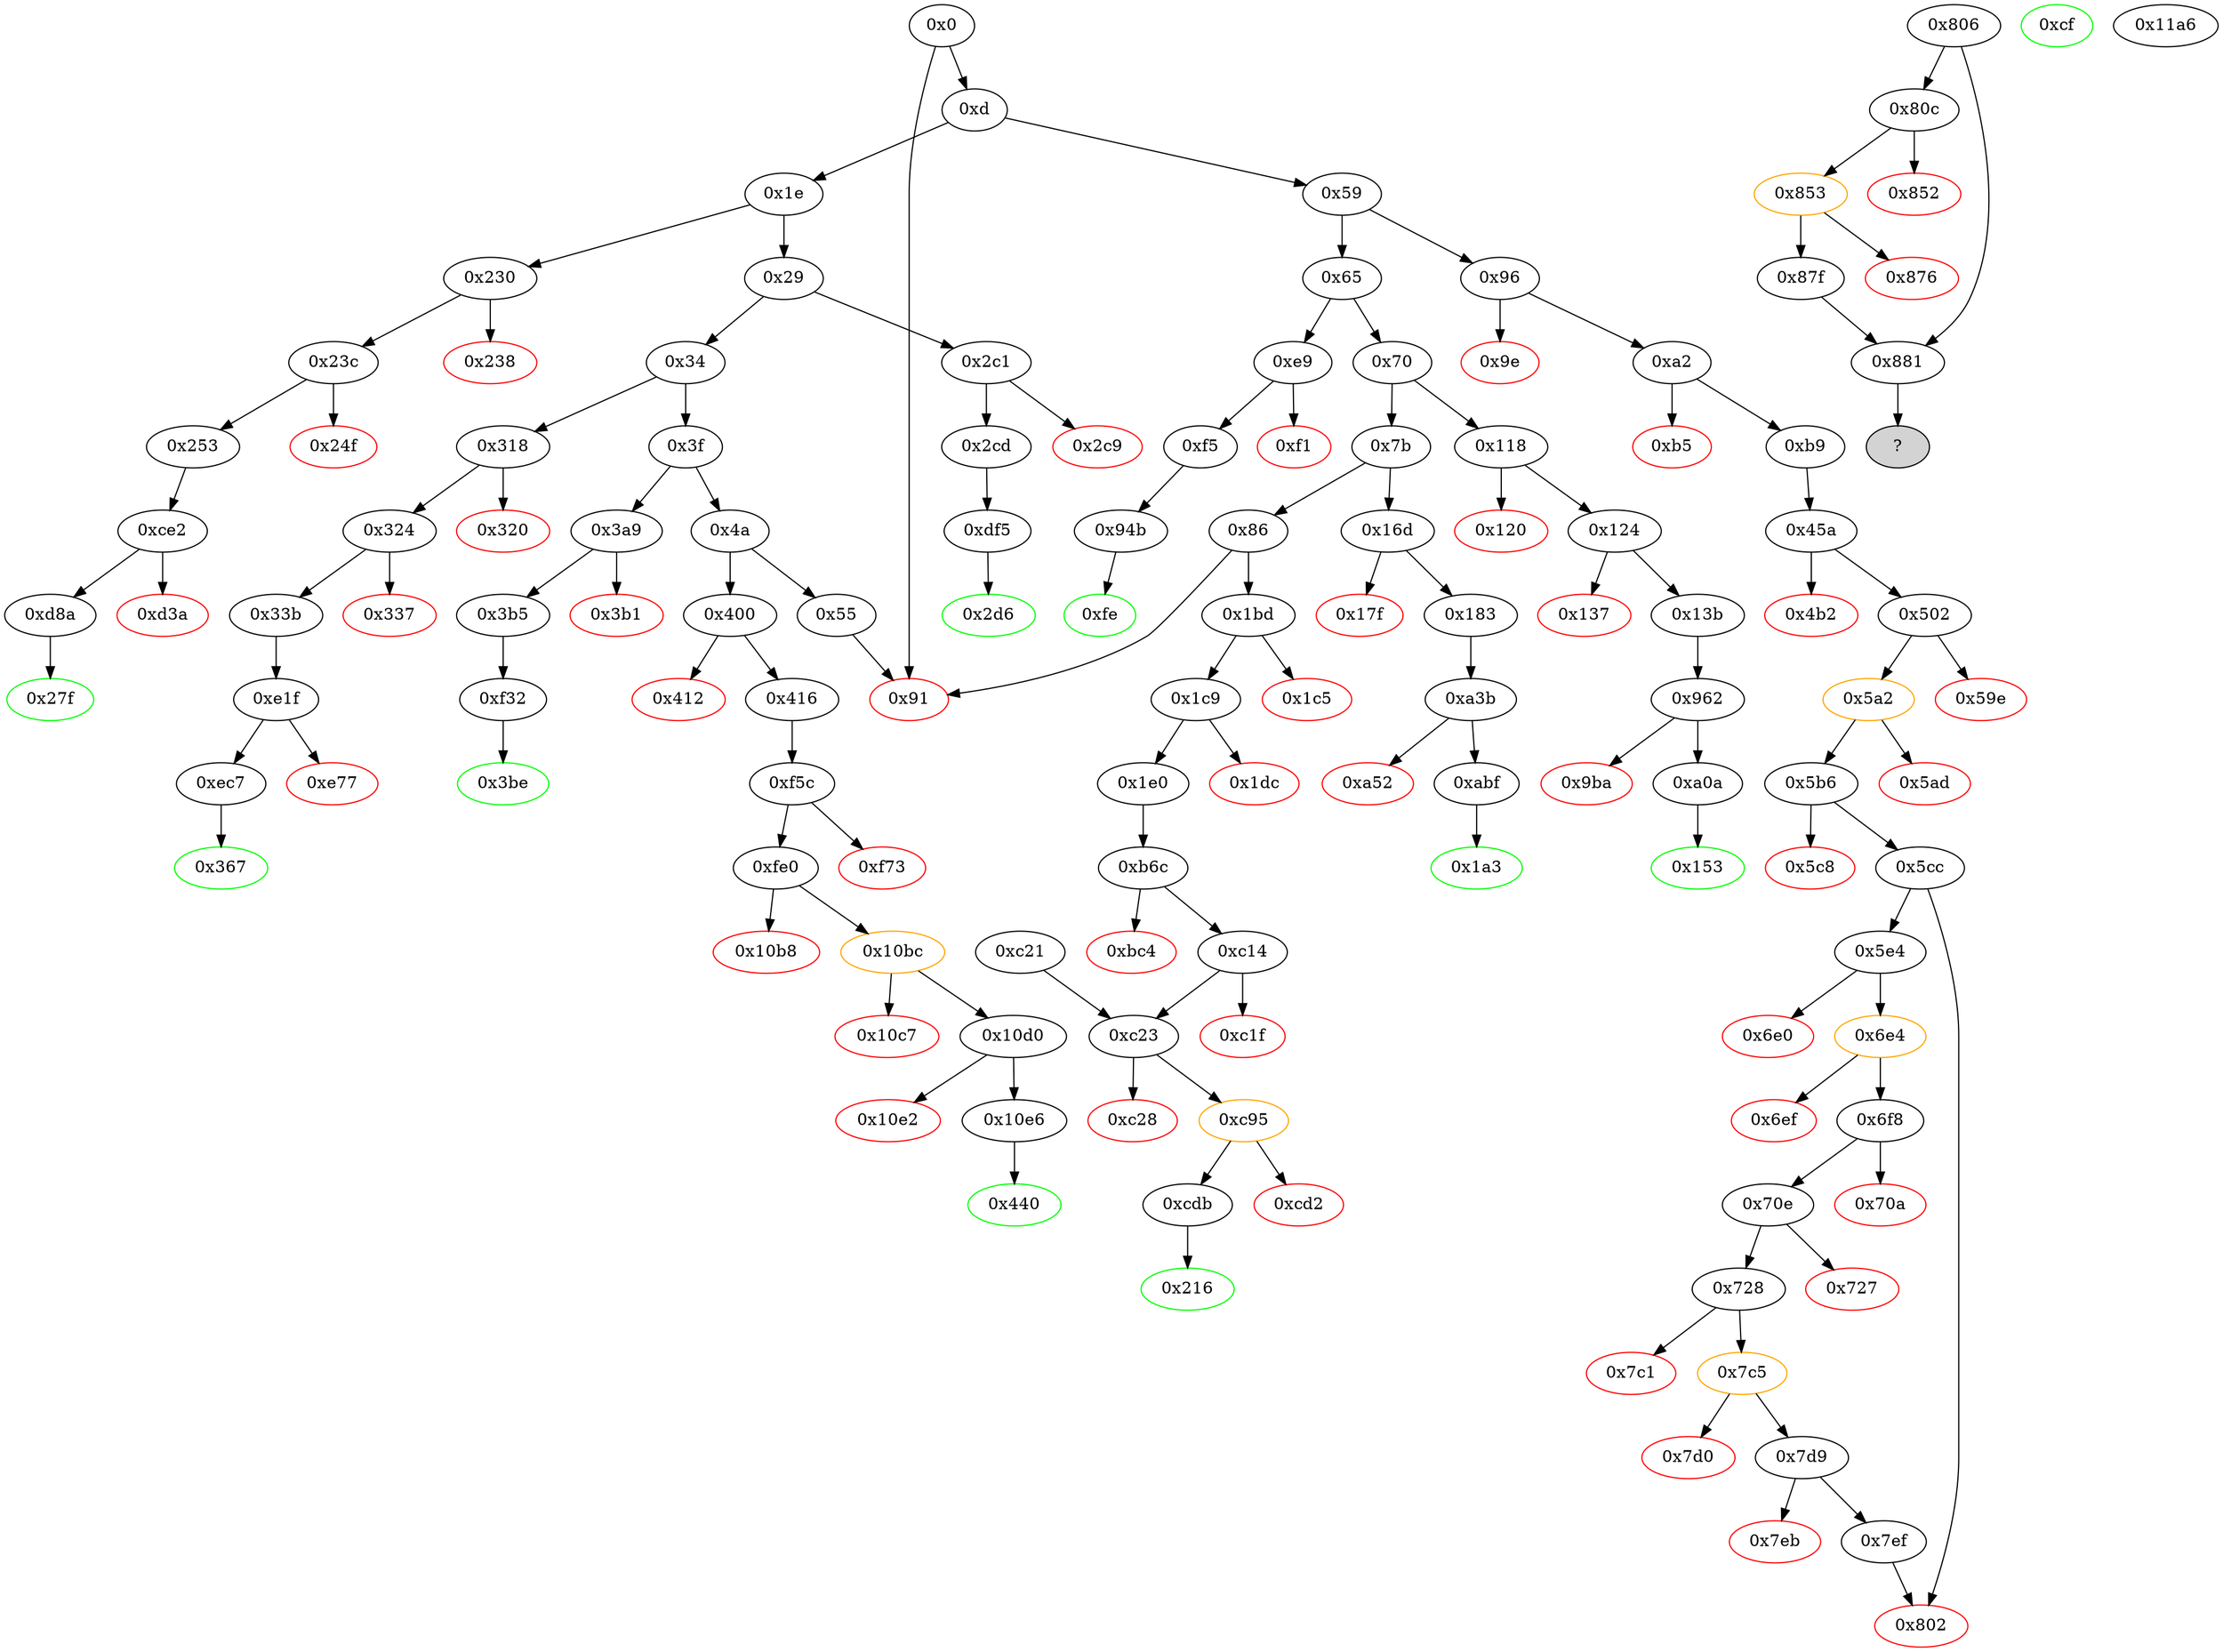 strict digraph "" {
"0x70e" [fillcolor=white, id="0x70e", style=filled, tooltip="Block 0x70e\n[0x70e:0x726]\n---\nPredecessors: [0x6f8]\nSuccessors: [0x727, 0x728]\n---\n0x70e JUMPDEST\n0x70f DUP2\n0x710 ADD\n0x711 SWAP1\n0x712 DUP1\n0x713 DUP1\n0x714 MLOAD\n0x715 SWAP1\n0x716 PUSH1 0x20\n0x718 ADD\n0x719 SWAP1\n0x71a SWAP3\n0x71b SWAP2\n0x71c SWAP1\n0x71d POP\n0x71e POP\n0x71f POP\n0x720 DUP8\n0x721 MUL\n0x722 DUP2\n0x723 PUSH2 0x728\n0x726 JUMPI\n---\n0x70e: JUMPDEST \n0x710: V475 = ADD V468 V469\n0x714: V476 = M[V468]\n0x716: V477 = 0x20\n0x718: V478 = ADD 0x20 V468\n0x721: V479 = MUL V59 V476\n0x723: V480 = 0x728\n0x726: JUMPI 0x728 0x64\n---\nEntry stack: [V9, 0xcf, V59, 0x0, V412, 0x23b872dd, V414, V422, 0x64, V468, V469]\nStack pops: 9\nStack additions: [S8, S7, S6, S5, S4, S3, S2, V479]\nExit stack: [V9, 0xcf, V59, 0x0, V412, 0x23b872dd, V414, V422, 0x64, V479]\n\nDef sites:\nV9: {0xd.0x12}\n0xcf: {0xa2.0xa4}\nV59: {0xb9.0xbf}\n0x0: {0x45a.0x45b}\nV412: {0x5e4.0x61b}\n0x23b872dd: {0x5e4.0x61c}\nV414: {0x5e4.0x621}\nV422: {0x5e4.0x644}\n0x64: {0x5e4.0x645}\nV468: {0x6f8.0x6ff}\nV469: {0x6f8.0x700}\n"];
"0x2d6" [color=green, fillcolor=white, id="0x2d6", style=filled, tooltip="Block 0x2d6\n[0x2d6:0x317]\n---\nPredecessors: [0xdf5]\nSuccessors: []\n---\n0x2d6 JUMPDEST\n0x2d7 PUSH1 0x40\n0x2d9 MLOAD\n0x2da DUP1\n0x2db DUP3\n0x2dc PUSH20 0xffffffffffffffffffffffffffffffffffffffff\n0x2f1 AND\n0x2f2 PUSH20 0xffffffffffffffffffffffffffffffffffffffff\n0x307 AND\n0x308 DUP2\n0x309 MSTORE\n0x30a PUSH1 0x20\n0x30c ADD\n0x30d SWAP2\n0x30e POP\n0x30f POP\n0x310 PUSH1 0x40\n0x312 MLOAD\n0x313 DUP1\n0x314 SWAP2\n0x315 SUB\n0x316 SWAP1\n0x317 RETURN\n---\n0x2d6: JUMPDEST \n0x2d7: V221 = 0x40\n0x2d9: V222 = M[0x40]\n0x2dc: V223 = 0xffffffffffffffffffffffffffffffffffffffff\n0x2f1: V224 = AND 0xffffffffffffffffffffffffffffffffffffffff V854\n0x2f2: V225 = 0xffffffffffffffffffffffffffffffffffffffff\n0x307: V226 = AND 0xffffffffffffffffffffffffffffffffffffffff V224\n0x309: M[V222] = V226\n0x30a: V227 = 0x20\n0x30c: V228 = ADD 0x20 V222\n0x310: V229 = 0x40\n0x312: V230 = M[0x40]\n0x315: V231 = SUB V228 V230\n0x317: RETURN V230 V231\n---\nEntry stack: [V9, V854]\nStack pops: 1\nStack additions: []\nExit stack: [V9]\n\nDef sites:\nV9: {0xd.0x12}\nV854: {0xdf5.0xe1a}\n"];
"0xb6c" [fillcolor=white, id="0xb6c", style=filled, tooltip="Block 0xb6c\n[0xb6c:0xbc3]\n---\nPredecessors: [0x1e0]\nSuccessors: [0xbc4, 0xc14]\n---\n0xb6c JUMPDEST\n0xb6d PUSH1 0x0\n0xb6f PUSH1 0x1\n0xb71 PUSH1 0x0\n0xb73 SWAP1\n0xb74 SLOAD\n0xb75 SWAP1\n0xb76 PUSH2 0x100\n0xb79 EXP\n0xb7a SWAP1\n0xb7b DIV\n0xb7c PUSH20 0xffffffffffffffffffffffffffffffffffffffff\n0xb91 AND\n0xb92 PUSH20 0xffffffffffffffffffffffffffffffffffffffff\n0xba7 AND\n0xba8 CALLER\n0xba9 PUSH20 0xffffffffffffffffffffffffffffffffffffffff\n0xbbe AND\n0xbbf EQ\n0xbc0 PUSH2 0xc14\n0xbc3 JUMPI\n---\n0xb6c: JUMPDEST \n0xb6d: V715 = 0x0\n0xb6f: V716 = 0x1\n0xb71: V717 = 0x0\n0xb74: V718 = S[0x1]\n0xb76: V719 = 0x100\n0xb79: V720 = EXP 0x100 0x0\n0xb7b: V721 = DIV V718 0x1\n0xb7c: V722 = 0xffffffffffffffffffffffffffffffffffffffff\n0xb91: V723 = AND 0xffffffffffffffffffffffffffffffffffffffff V721\n0xb92: V724 = 0xffffffffffffffffffffffffffffffffffffffff\n0xba7: V725 = AND 0xffffffffffffffffffffffffffffffffffffffff V723\n0xba8: V726 = CALLER\n0xba9: V727 = 0xffffffffffffffffffffffffffffffffffffffff\n0xbbe: V728 = AND 0xffffffffffffffffffffffffffffffffffffffff V726\n0xbbf: V729 = EQ V728 V725\n0xbc0: V730 = 0xc14\n0xbc3: JUMPI 0xc14 V729\n---\nEntry stack: [V9, 0x216, V164, V169]\nStack pops: 0\nStack additions: [0x0]\nExit stack: [V9, 0x216, V164, V169, 0x0]\n\nDef sites:\nV9: {0xd.0x12}\n0x216: {0x1c9.0x1cb}\nV164: {0x1e0.0x1e6}\nV169: {0x1e0.0x206}\n"];
"0xf5" [fillcolor=white, id="0xf5", style=filled, tooltip="Block 0xf5\n[0xf5:0xfd]\n---\nPredecessors: [0xe9]\nSuccessors: [0x94b]\n---\n0xf5 JUMPDEST\n0xf6 POP\n0xf7 PUSH2 0xfe\n0xfa PUSH2 0x94b\n0xfd JUMP\n---\n0xf5: JUMPDEST \n0xf7: V78 = 0xfe\n0xfa: V79 = 0x94b\n0xfd: JUMP 0x94b\n---\nEntry stack: [V9, V74]\nStack pops: 1\nStack additions: [0xfe]\nExit stack: [V9, 0xfe]\n\nDef sites:\nV9: {0xd.0x12}\nV74: {0xe9.0xea}\n"];
"0x238" [color=red, fillcolor=white, id="0x238", style=filled, tooltip="Block 0x238\n[0x238:0x23b]\n---\nPredecessors: [0x230]\nSuccessors: []\n---\n0x238 PUSH1 0x0\n0x23a DUP1\n0x23b REVERT\n---\n0x238: V187 = 0x0\n0x23b: REVERT 0x0 0x0\n---\nEntry stack: [V9, V184]\nStack pops: 0\nStack additions: []\nExit stack: [V9, V184]\n\nDef sites:\nV9: {0xd.0x12}\nV184: {0x230.0x231}\n"];
"0xc14" [fillcolor=white, id="0xc14", style=filled, tooltip="Block 0xc14\n[0xc14:0xc1e]\n---\nPredecessors: [0xb6c]\nSuccessors: [0xc1f, 0xc23]\n---\n0xc14 JUMPDEST\n0xc15 DUP3\n0xc16 PUSH1 0x0\n0xc18 LT\n0xc19 DUP1\n0xc1a ISZERO\n0xc1b PUSH2 0xc23\n0xc1e JUMPI\n---\n0xc14: JUMPDEST \n0xc16: V749 = 0x0\n0xc18: V750 = LT 0x0 V164\n0xc1a: V751 = ISZERO V750\n0xc1b: V752 = 0xc23\n0xc1e: JUMPI 0xc23 V751\n---\nEntry stack: [V9, 0x216, V164, V169, 0x0]\nStack pops: 3\nStack additions: [S2, S1, S0, V750]\nExit stack: [V9, 0x216, V164, V169, 0x0, V750]\n\nDef sites:\nV9: {0xd.0x12}\n0x216: {0x1c9.0x1cb}\nV164: {0x1e0.0x1e6}\nV169: {0x1e0.0x206}\n0x0: {0xb6c.0xb6d}\n"];
"0x6e4" [color=orange, fillcolor=white, id="0x6e4", style=filled, tooltip="Block 0x6e4\n[0x6e4:0x6ee]\n---\nPredecessors: [0x5e4]\nSuccessors: [0x6ef, 0x6f8]\n---\n0x6e4 JUMPDEST\n0x6e5 POP\n0x6e6 GAS\n0x6e7 STATICCALL\n0x6e8 ISZERO\n0x6e9 DUP1\n0x6ea ISZERO\n0x6eb PUSH2 0x6f8\n0x6ee JUMPI\n---\n0x6e4: JUMPDEST \n0x6e6: V458 = GAS\n0x6e7: V459 = STATICCALL V458 V432 V451 V452 V451 0x20\n0x6e8: V460 = ISZERO V459\n0x6ea: V461 = ISZERO V460\n0x6eb: V462 = 0x6f8\n0x6ee: JUMPI 0x6f8 V461\n---\nEntry stack: [V9, 0xcf, V59, 0x0, V412, 0x23b872dd, V414, V422, 0x64, V432, 0x70a08231, V448, 0x20, V451, V452, V451, V432, V454]\nStack pops: 6\nStack additions: [V460]\nExit stack: [V9, 0xcf, V59, 0x0, V412, 0x23b872dd, V414, V422, 0x64, V432, 0x70a08231, V448, V460]\n\nDef sites:\nV9: {0xd.0x12}\n0xcf: {0xa2.0xa4}\nV59: {0xb9.0xbf}\n0x0: {0x45a.0x45b}\nV412: {0x5e4.0x61b}\n0x23b872dd: {0x5e4.0x61c}\nV414: {0x5e4.0x621}\nV422: {0x5e4.0x644}\n0x64: {0x5e4.0x645}\nV432: {0x5e4.0x67e}\n0x70a08231: {0x5e4.0x67f}\nV448: {0x5e4.0x6c9}\n0x20: {0x5e4.0x6cd}\nV451: {0x5e4.0x6d1}\nV452: {0x5e4.0x6d4}\nV451: {0x5e4.0x6d1}\nV432: {0x5e4.0x67e}\nV454: {0x5e4.0x6d9}\n"];
"0x412" [color=red, fillcolor=white, id="0x412", style=filled, tooltip="Block 0x412\n[0x412:0x415]\n---\nPredecessors: [0x400]\nSuccessors: []\n---\n0x412 PUSH1 0x0\n0x414 DUP1\n0x415 REVERT\n---\n0x412: V288 = 0x0\n0x415: REVERT 0x0 0x0\n---\nEntry stack: [V9, 0x440, 0x4, V283]\nStack pops: 0\nStack additions: []\nExit stack: [V9, 0x440, 0x4, V283]\n\nDef sites:\nV9: {0xd.0x12}\n0x440: {0x400.0x401}\n0x4: {0x400.0x404}\nV283: {0x400.0x408}\n"];
"0xce2" [fillcolor=white, id="0xce2", style=filled, tooltip="Block 0xce2\n[0xce2:0xd39]\n---\nPredecessors: [0x253]\nSuccessors: [0xd3a, 0xd8a]\n---\n0xce2 JUMPDEST\n0xce3 PUSH1 0x0\n0xce5 PUSH1 0x1\n0xce7 PUSH1 0x0\n0xce9 SWAP1\n0xcea SLOAD\n0xceb SWAP1\n0xcec PUSH2 0x100\n0xcef EXP\n0xcf0 SWAP1\n0xcf1 DIV\n0xcf2 PUSH20 0xffffffffffffffffffffffffffffffffffffffff\n0xd07 AND\n0xd08 PUSH20 0xffffffffffffffffffffffffffffffffffffffff\n0xd1d AND\n0xd1e CALLER\n0xd1f PUSH20 0xffffffffffffffffffffffffffffffffffffffff\n0xd34 AND\n0xd35 EQ\n0xd36 PUSH2 0xd8a\n0xd39 JUMPI\n---\n0xce2: JUMPDEST \n0xce3: V791 = 0x0\n0xce5: V792 = 0x1\n0xce7: V793 = 0x0\n0xcea: V794 = S[0x1]\n0xcec: V795 = 0x100\n0xcef: V796 = EXP 0x100 0x0\n0xcf1: V797 = DIV V794 0x1\n0xcf2: V798 = 0xffffffffffffffffffffffffffffffffffffffff\n0xd07: V799 = AND 0xffffffffffffffffffffffffffffffffffffffff V797\n0xd08: V800 = 0xffffffffffffffffffffffffffffffffffffffff\n0xd1d: V801 = AND 0xffffffffffffffffffffffffffffffffffffffff V799\n0xd1e: V802 = CALLER\n0xd1f: V803 = 0xffffffffffffffffffffffffffffffffffffffff\n0xd34: V804 = AND 0xffffffffffffffffffffffffffffffffffffffff V802\n0xd35: V805 = EQ V804 V801\n0xd36: V806 = 0xd8a\n0xd39: JUMPI 0xd8a V805\n---\nEntry stack: [V9, 0x27f, V200]\nStack pops: 0\nStack additions: [0x0]\nExit stack: [V9, 0x27f, V200, 0x0]\n\nDef sites:\nV9: {0xd.0x12}\n0x27f: {0x23c.0x23e}\nV200: {0x253.0x26f}\n"];
"0x1a3" [color=green, fillcolor=white, id="0x1a3", style=filled, tooltip="Block 0x1a3\n[0x1a3:0x1bc]\n---\nPredecessors: [0xabf]\nSuccessors: []\n---\n0x1a3 JUMPDEST\n0x1a4 PUSH1 0x40\n0x1a6 MLOAD\n0x1a7 DUP1\n0x1a8 DUP3\n0x1a9 ISZERO\n0x1aa ISZERO\n0x1ab ISZERO\n0x1ac ISZERO\n0x1ad DUP2\n0x1ae MSTORE\n0x1af PUSH1 0x20\n0x1b1 ADD\n0x1b2 SWAP2\n0x1b3 POP\n0x1b4 POP\n0x1b5 PUSH1 0x40\n0x1b7 MLOAD\n0x1b8 DUP1\n0x1b9 SWAP2\n0x1ba SUB\n0x1bb SWAP1\n0x1bc RETURN\n---\n0x1a3: JUMPDEST \n0x1a4: V139 = 0x40\n0x1a6: V140 = M[0x40]\n0x1a9: V141 = ISZERO 0x1\n0x1aa: V142 = ISZERO 0x0\n0x1ab: V143 = ISZERO 0x1\n0x1ac: V144 = ISZERO 0x0\n0x1ae: M[V140] = 0x1\n0x1af: V145 = 0x20\n0x1b1: V146 = ADD 0x20 V140\n0x1b5: V147 = 0x40\n0x1b7: V148 = M[0x40]\n0x1ba: V149 = SUB V146 V148\n0x1bc: RETURN V148 V149\n---\nEntry stack: [V9, 0x1]\nStack pops: 1\nStack additions: []\nExit stack: [V9]\n\nDef sites:\nV9: {0xd.0x12}\n0x1: {0xabf.0xb63}\n"];
"0xf73" [color=red, fillcolor=white, id="0xf73", style=filled, tooltip="Block 0xf73\n[0xf73:0xfdf]\n---\nPredecessors: [0xf5c]\nSuccessors: []\n---\n0xf73 PUSH1 0x40\n0xf75 MLOAD\n0xf76 PUSH32 0x8c379a000000000000000000000000000000000000000000000000000000000\n0xf97 DUP2\n0xf98 MSTORE\n0xf99 PUSH1 0x4\n0xf9b ADD\n0xf9c DUP1\n0xf9d DUP1\n0xf9e PUSH1 0x20\n0xfa0 ADD\n0xfa1 DUP3\n0xfa2 DUP2\n0xfa3 SUB\n0xfa4 DUP3\n0xfa5 MSTORE\n0xfa6 PUSH1 0x17\n0xfa8 DUP2\n0xfa9 MSTORE\n0xfaa PUSH1 0x20\n0xfac ADD\n0xfad DUP1\n0xfae PUSH32 0x5468697320636f6e747261637420697320636c6f736564000000000000000000\n0xfcf DUP2\n0xfd0 MSTORE\n0xfd1 POP\n0xfd2 PUSH1 0x20\n0xfd4 ADD\n0xfd5 SWAP2\n0xfd6 POP\n0xfd7 POP\n0xfd8 PUSH1 0x40\n0xfda MLOAD\n0xfdb DUP1\n0xfdc SWAP2\n0xfdd SUB\n0xfde SWAP1\n0xfdf REVERT\n---\n0xf73: V929 = 0x40\n0xf75: V930 = M[0x40]\n0xf76: V931 = 0x8c379a000000000000000000000000000000000000000000000000000000000\n0xf98: M[V930] = 0x8c379a000000000000000000000000000000000000000000000000000000000\n0xf99: V932 = 0x4\n0xf9b: V933 = ADD 0x4 V930\n0xf9e: V934 = 0x20\n0xfa0: V935 = ADD 0x20 V933\n0xfa3: V936 = SUB V935 V933\n0xfa5: M[V933] = V936\n0xfa6: V937 = 0x17\n0xfa9: M[V935] = 0x17\n0xfaa: V938 = 0x20\n0xfac: V939 = ADD 0x20 V935\n0xfae: V940 = 0x5468697320636f6e747261637420697320636c6f736564000000000000000000\n0xfd0: M[V939] = 0x5468697320636f6e747261637420697320636c6f736564000000000000000000\n0xfd2: V941 = 0x20\n0xfd4: V942 = ADD 0x20 V939\n0xfd8: V943 = 0x40\n0xfda: V944 = M[0x40]\n0xfdd: V945 = SUB V942 V944\n0xfdf: REVERT V944 V945\n---\nEntry stack: [V9, 0x440, V290, V293, V296, 0x0]\nStack pops: 0\nStack additions: []\nExit stack: [V9, 0x440, V290, V293, V296, 0x0]\n\nDef sites:\nV9: {0xd.0x12}\n0x440: {0x400.0x401}\nV290: {0x416.0x41c}\nV293: {0x416.0x426}\nV296: {0x416.0x430}\n0x0: {0xf5c.0xf5d}\n"];
"0x3b1" [color=red, fillcolor=white, id="0x3b1", style=filled, tooltip="Block 0x3b1\n[0x3b1:0x3b4]\n---\nPredecessors: [0x3a9]\nSuccessors: []\n---\n0x3b1 PUSH1 0x0\n0x3b3 DUP1\n0x3b4 REVERT\n---\n0x3b1: V266 = 0x0\n0x3b4: REVERT 0x0 0x0\n---\nEntry stack: [V9, V263]\nStack pops: 0\nStack additions: []\nExit stack: [V9, V263]\n\nDef sites:\nV9: {0xd.0x12}\nV263: {0x3a9.0x3aa}\n"];
"0x1c5" [color=red, fillcolor=white, id="0x1c5", style=filled, tooltip="Block 0x1c5\n[0x1c5:0x1c8]\n---\nPredecessors: [0x1bd]\nSuccessors: []\n---\n0x1c5 PUSH1 0x0\n0x1c7 DUP1\n0x1c8 REVERT\n---\n0x1c5: V153 = 0x0\n0x1c8: REVERT 0x0 0x0\n---\nEntry stack: [V9, V150]\nStack pops: 0\nStack additions: []\nExit stack: [V9, V150]\n\nDef sites:\nV9: {0xd.0x12}\nV150: {0x1bd.0x1be}\n"];
"0x59" [fillcolor=white, id="0x59", style=filled, tooltip="Block 0x59\n[0x59:0x64]\n---\nPredecessors: [0xd]\nSuccessors: [0x65, 0x96]\n---\n0x59 JUMPDEST\n0x5a DUP1\n0x5b PUSH4 0x5737d91\n0x60 EQ\n0x61 PUSH2 0x96\n0x64 JUMPI\n---\n0x59: JUMPDEST \n0x5b: V29 = 0x5737d91\n0x60: V30 = EQ 0x5737d91 V9\n0x61: V31 = 0x96\n0x64: JUMPI 0x96 V30\n---\nEntry stack: [V9]\nStack pops: 1\nStack additions: [S0]\nExit stack: [V9]\n\nDef sites:\nV9: {0xd.0x12}\n"];
"0x80c" [fillcolor=white, id="0x80c", style=filled, tooltip="Block 0x80c\n[0x80c:0x851]\n---\nPredecessors: [0x806]\nSuccessors: [0x852, 0x853]\n---\n0x80c PUSH1 0x2\n0x80e PUSH1 0x0\n0x810 SWAP1\n0x811 SLOAD\n0x812 SWAP1\n0x813 PUSH2 0x100\n0x816 EXP\n0x817 SWAP1\n0x818 DIV\n0x819 PUSH20 0xffffffffffffffffffffffffffffffffffffffff\n0x82e AND\n0x82f PUSH20 0xffffffffffffffffffffffffffffffffffffffff\n0x844 AND\n0x845 PUSH2 0x8fc\n0x848 PUSH1 0x64\n0x84a MISSING 0x47\n0x84b DUP6\n0x84c MUL\n0x84d DUP2\n0x84e PUSH2 0x853\n0x851 JUMPI\n---\n0x80c: V539 = 0x2\n0x80e: V540 = 0x0\n0x811: V541 = S[0x2]\n0x813: V542 = 0x100\n0x816: V543 = EXP 0x100 0x0\n0x818: V544 = DIV V541 0x1\n0x819: V545 = 0xffffffffffffffffffffffffffffffffffffffff\n0x82e: V546 = AND 0xffffffffffffffffffffffffffffffffffffffff V544\n0x82f: V547 = 0xffffffffffffffffffffffffffffffffffffffff\n0x844: V548 = AND 0xffffffffffffffffffffffffffffffffffffffff V546\n0x845: V549 = 0x8fc\n0x848: V550 = 0x64\n0x84a: MISSING 0x47\n0x84c: V551 = MUL S5 S0\n0x84e: V552 = 0x853\n0x851: JUMPI 0x853 S1\n---\nEntry stack: []\nStack pops: 0\nStack additions: [V548, 0x8fc, 0x64, V551, S1, S2, S3, S4, S5]\nExit stack: []\n\nDef sites:\n"];
"0x0" [fillcolor=white, id="0x0", style=filled, tooltip="Block 0x0\n[0x0:0xc]\n---\nPredecessors: []\nSuccessors: [0xd, 0x91]\n---\n0x0 PUSH1 0x80\n0x2 PUSH1 0x40\n0x4 MSTORE\n0x5 PUSH1 0x4\n0x7 CALLDATASIZE\n0x8 LT\n0x9 PUSH2 0x91\n0xc JUMPI\n---\n0x0: V0 = 0x80\n0x2: V1 = 0x40\n0x4: M[0x40] = 0x80\n0x5: V2 = 0x4\n0x7: V3 = CALLDATASIZE\n0x8: V4 = LT V3 0x4\n0x9: V5 = 0x91\n0xc: JUMPI 0x91 V4\n---\nEntry stack: []\nStack pops: 0\nStack additions: []\nExit stack: []\n\nDef sites:\n"];
"0xb9" [fillcolor=white, id="0xb9", style=filled, tooltip="Block 0xb9\n[0xb9:0xce]\n---\nPredecessors: [0xa2]\nSuccessors: [0x45a]\n---\n0xb9 JUMPDEST\n0xba DUP2\n0xbb ADD\n0xbc SWAP1\n0xbd DUP1\n0xbe DUP1\n0xbf CALLDATALOAD\n0xc0 SWAP1\n0xc1 PUSH1 0x20\n0xc3 ADD\n0xc4 SWAP1\n0xc5 SWAP3\n0xc6 SWAP2\n0xc7 SWAP1\n0xc8 POP\n0xc9 POP\n0xca POP\n0xcb PUSH2 0x45a\n0xce JUMP\n---\n0xb9: JUMPDEST \n0xbb: V58 = ADD 0x4 V52\n0xbf: V59 = CALLDATALOAD 0x4\n0xc1: V60 = 0x20\n0xc3: V61 = ADD 0x20 0x4\n0xcb: V62 = 0x45a\n0xce: JUMP 0x45a\n---\nEntry stack: [V9, 0xcf, 0x4, V52]\nStack pops: 2\nStack additions: [V59]\nExit stack: [V9, 0xcf, V59]\n\nDef sites:\nV9: {0xd.0x12}\n0xcf: {0xa2.0xa4}\n0x4: {0xa2.0xa7}\nV52: {0xa2.0xab}\n"];
"0x87f" [fillcolor=white, id="0x87f", style=filled, tooltip="Block 0x87f\n[0x87f:0x880]\n---\nPredecessors: [0x853]\nSuccessors: [0x881]\n---\n0x87f JUMPDEST\n0x880 POP\n---\n0x87f: JUMPDEST \n---\nEntry stack: [S2, S1, V563]\nStack pops: 1\nStack additions: []\nExit stack: [S2, S1]\n\nDef sites:\nS2: {}\nS1: {}\nV563: {0x853.0x86f}\n"];
"0x367" [color=green, fillcolor=white, id="0x367", style=filled, tooltip="Block 0x367\n[0x367:0x3a8]\n---\nPredecessors: [0xec7]\nSuccessors: []\n---\n0x367 JUMPDEST\n0x368 PUSH1 0x40\n0x36a MLOAD\n0x36b DUP1\n0x36c DUP3\n0x36d PUSH20 0xffffffffffffffffffffffffffffffffffffffff\n0x382 AND\n0x383 PUSH20 0xffffffffffffffffffffffffffffffffffffffff\n0x398 AND\n0x399 DUP2\n0x39a MSTORE\n0x39b PUSH1 0x20\n0x39d ADD\n0x39e SWAP2\n0x39f POP\n0x3a0 POP\n0x3a1 PUSH1 0x40\n0x3a3 MLOAD\n0x3a4 DUP1\n0x3a5 SWAP2\n0x3a6 SUB\n0x3a7 SWAP1\n0x3a8 RETURN\n---\n0x367: JUMPDEST \n0x368: V252 = 0x40\n0x36a: V253 = M[0x40]\n0x36d: V254 = 0xffffffffffffffffffffffffffffffffffffffff\n0x382: V255 = AND 0xffffffffffffffffffffffffffffffffffffffff V909\n0x383: V256 = 0xffffffffffffffffffffffffffffffffffffffff\n0x398: V257 = AND 0xffffffffffffffffffffffffffffffffffffffff V255\n0x39a: M[V253] = V257\n0x39b: V258 = 0x20\n0x39d: V259 = ADD 0x20 V253\n0x3a1: V260 = 0x40\n0x3a3: V261 = M[0x40]\n0x3a6: V262 = SUB V259 V261\n0x3a8: RETURN V261 V262\n---\nEntry stack: [V9, V909]\nStack pops: 1\nStack additions: []\nExit stack: [V9]\n\nDef sites:\nV9: {0xd.0x12}\nV909: {0xec7.0xf2b}\n"];
"0x2cd" [fillcolor=white, id="0x2cd", style=filled, tooltip="Block 0x2cd\n[0x2cd:0x2d5]\n---\nPredecessors: [0x2c1]\nSuccessors: [0xdf5]\n---\n0x2cd JUMPDEST\n0x2ce POP\n0x2cf PUSH2 0x2d6\n0x2d2 PUSH2 0xdf5\n0x2d5 JUMP\n---\n0x2cd: JUMPDEST \n0x2cf: V219 = 0x2d6\n0x2d2: V220 = 0xdf5\n0x2d5: JUMP 0xdf5\n---\nEntry stack: [V9, V215]\nStack pops: 1\nStack additions: [0x2d6]\nExit stack: [V9, 0x2d6]\n\nDef sites:\nV9: {0xd.0x12}\nV215: {0x2c1.0x2c2}\n"];
"0x34" [fillcolor=white, id="0x34", style=filled, tooltip="Block 0x34\n[0x34:0x3e]\n---\nPredecessors: [0x29]\nSuccessors: [0x3f, 0x318]\n---\n0x34 DUP1\n0x35 PUSH4 0xbeddd5dd\n0x3a EQ\n0x3b PUSH2 0x318\n0x3e JUMPI\n---\n0x35: V19 = 0xbeddd5dd\n0x3a: V20 = EQ 0xbeddd5dd V9\n0x3b: V21 = 0x318\n0x3e: JUMPI 0x318 V20\n---\nEntry stack: [V9]\nStack pops: 1\nStack additions: [S0]\nExit stack: [V9]\n\nDef sites:\nV9: {0xd.0x12}\n"];
"0x6e0" [color=red, fillcolor=white, id="0x6e0", style=filled, tooltip="Block 0x6e0\n[0x6e0:0x6e3]\n---\nPredecessors: [0x5e4]\nSuccessors: []\n---\n0x6e0 PUSH1 0x0\n0x6e2 DUP1\n0x6e3 REVERT\n---\n0x6e0: V457 = 0x0\n0x6e3: REVERT 0x0 0x0\n---\nEntry stack: [V9, 0xcf, V59, 0x0, V412, 0x23b872dd, V414, V422, 0x64, V432, 0x70a08231, V448, 0x20, V451, V452, V451, V432, V454]\nStack pops: 0\nStack additions: []\nExit stack: [V9, 0xcf, V59, 0x0, V412, 0x23b872dd, V414, V422, 0x64, V432, 0x70a08231, V448, 0x20, V451, V452, V451, V432, V454]\n\nDef sites:\nV9: {0xd.0x12}\n0xcf: {0xa2.0xa4}\nV59: {0xb9.0xbf}\n0x0: {0x45a.0x45b}\nV412: {0x5e4.0x61b}\n0x23b872dd: {0x5e4.0x61c}\nV414: {0x5e4.0x621}\nV422: {0x5e4.0x644}\n0x64: {0x5e4.0x645}\nV432: {0x5e4.0x67e}\n0x70a08231: {0x5e4.0x67f}\nV448: {0x5e4.0x6c9}\n0x20: {0x5e4.0x6cd}\nV451: {0x5e4.0x6d1}\nV452: {0x5e4.0x6d4}\nV451: {0x5e4.0x6d1}\nV432: {0x5e4.0x67e}\nV454: {0x5e4.0x6d9}\n"];
"0x10e2" [color=red, fillcolor=white, id="0x10e2", style=filled, tooltip="Block 0x10e2\n[0x10e2:0x10e5]\n---\nPredecessors: [0x10d0]\nSuccessors: []\n---\n0x10e2 PUSH1 0x0\n0x10e4 DUP1\n0x10e5 REVERT\n---\n0x10e2: V1006 = 0x0\n0x10e5: REVERT 0x0 0x0\n---\nEntry stack: [V9, 0x440, V290, V293, V296, 0x0, V1000, V1001]\nStack pops: 0\nStack additions: []\nExit stack: [V9, 0x440, V290, V293, V296, 0x0, V1000, V1001]\n\nDef sites:\nV9: {0xd.0x12}\n0x440: {0x400.0x401}\nV290: {0x416.0x41c}\nV293: {0x416.0x426}\nV296: {0x416.0x430}\n0x0: {0xf5c.0xf5d}\nV1000: {0x10d0.0x10d7}\nV1001: {0x10d0.0x10d8}\n"];
"0x7c1" [color=red, fillcolor=white, id="0x7c1", style=filled, tooltip="Block 0x7c1\n[0x7c1:0x7c4]\n---\nPredecessors: [0x728]\nSuccessors: []\n---\n0x7c1 PUSH1 0x0\n0x7c3 DUP1\n0x7c4 REVERT\n---\n0x7c1: V513 = 0x0\n0x7c4: REVERT 0x0 0x0\n---\nEntry stack: [V9, 0xcf, V59, 0x0, V412, 0x23b872dd, V503, 0x20, V506, V507, V506, 0x0, V412, V510]\nStack pops: 0\nStack additions: []\nExit stack: [V9, 0xcf, V59, 0x0, V412, 0x23b872dd, V503, 0x20, V506, V507, V506, 0x0, V412, V510]\n\nDef sites:\nV9: {0xd.0x12}\n0xcf: {0xa2.0xa4}\nV59: {0xb9.0xbf}\n0x0: {0x45a.0x45b}\nV412: {0x5e4.0x61b}\n0x23b872dd: {0x5e4.0x61c}\nV503: {0x728.0x7a6}\n0x20: {0x728.0x7ac}\nV506: {0x728.0x7b0}\nV507: {0x728.0x7b3}\nV506: {0x728.0x7b0}\n0x0: {0x728.0x7b5}\nV412: {0x5e4.0x61b}\nV510: {0x728.0x7ba}\n"];
"0x5ad" [color=red, fillcolor=white, id="0x5ad", style=filled, tooltip="Block 0x5ad\n[0x5ad:0x5b5]\n---\nPredecessors: [0x5a2]\nSuccessors: []\n---\n0x5ad RETURNDATASIZE\n0x5ae PUSH1 0x0\n0x5b0 DUP1\n0x5b1 RETURNDATACOPY\n0x5b2 RETURNDATASIZE\n0x5b3 PUSH1 0x0\n0x5b5 REVERT\n---\n0x5ad: V385 = RETURNDATASIZE\n0x5ae: V386 = 0x0\n0x5b1: RETURNDATACOPY 0x0 0x0 V385\n0x5b2: V387 = RETURNDATASIZE\n0x5b3: V388 = 0x0\n0x5b5: REVERT 0x0 V387\n---\nEntry stack: [V9, 0xcf, V59, 0x0, 0x0, V354, 0x70a08231, V370, V382]\nStack pops: 0\nStack additions: []\nExit stack: [V9, 0xcf, V59, 0x0, 0x0, V354, 0x70a08231, V370, V382]\n\nDef sites:\nV9: {0xd.0x12}\n0xcf: {0xa2.0xa4}\nV59: {0xb9.0xbf}\n0x0: {0x45a.0x45b}\n0x0: {0x502.0x503}\nV354: {0x502.0x53c}\n0x70a08231: {0x502.0x53d}\nV370: {0x502.0x587}\nV382: {0x5a2.0x5a6}\n"];
"0xfe0" [fillcolor=white, id="0xfe0", style=filled, tooltip="Block 0xfe0\n[0xfe0:0x10b7]\n---\nPredecessors: [0xf5c]\nSuccessors: [0x10b8, 0x10bc]\n---\n0xfe0 JUMPDEST\n0xfe1 PUSH1 0x0\n0xfe3 DUP1\n0xfe4 SWAP1\n0xfe5 SLOAD\n0xfe6 SWAP1\n0xfe7 PUSH2 0x100\n0xfea EXP\n0xfeb SWAP1\n0xfec DIV\n0xfed PUSH20 0xffffffffffffffffffffffffffffffffffffffff\n0x1002 AND\n0x1003 PUSH20 0xffffffffffffffffffffffffffffffffffffffff\n0x1018 AND\n0x1019 PUSH4 0x23b872dd\n0x101e CALLER\n0x101f ADDRESS\n0x1020 DUP6\n0x1021 PUSH1 0x40\n0x1023 MLOAD\n0x1024 DUP5\n0x1025 PUSH4 0xffffffff\n0x102a AND\n0x102b PUSH1 0xe0\n0x102d SHL\n0x102e DUP2\n0x102f MSTORE\n0x1030 PUSH1 0x4\n0x1032 ADD\n0x1033 DUP1\n0x1034 DUP5\n0x1035 PUSH20 0xffffffffffffffffffffffffffffffffffffffff\n0x104a AND\n0x104b PUSH20 0xffffffffffffffffffffffffffffffffffffffff\n0x1060 AND\n0x1061 DUP2\n0x1062 MSTORE\n0x1063 PUSH1 0x20\n0x1065 ADD\n0x1066 DUP4\n0x1067 PUSH20 0xffffffffffffffffffffffffffffffffffffffff\n0x107c AND\n0x107d PUSH20 0xffffffffffffffffffffffffffffffffffffffff\n0x1092 AND\n0x1093 DUP2\n0x1094 MSTORE\n0x1095 PUSH1 0x20\n0x1097 ADD\n0x1098 DUP3\n0x1099 DUP2\n0x109a MSTORE\n0x109b PUSH1 0x20\n0x109d ADD\n0x109e SWAP4\n0x109f POP\n0x10a0 POP\n0x10a1 POP\n0x10a2 POP\n0x10a3 PUSH1 0x20\n0x10a5 PUSH1 0x40\n0x10a7 MLOAD\n0x10a8 DUP1\n0x10a9 DUP4\n0x10aa SUB\n0x10ab DUP2\n0x10ac PUSH1 0x0\n0x10ae DUP8\n0x10af DUP1\n0x10b0 EXTCODESIZE\n0x10b1 ISZERO\n0x10b2 DUP1\n0x10b3 ISZERO\n0x10b4 PUSH2 0x10bc\n0x10b7 JUMPI\n---\n0xfe0: JUMPDEST \n0xfe1: V946 = 0x0\n0xfe5: V947 = S[0x0]\n0xfe7: V948 = 0x100\n0xfea: V949 = EXP 0x100 0x0\n0xfec: V950 = DIV V947 0x1\n0xfed: V951 = 0xffffffffffffffffffffffffffffffffffffffff\n0x1002: V952 = AND 0xffffffffffffffffffffffffffffffffffffffff V950\n0x1003: V953 = 0xffffffffffffffffffffffffffffffffffffffff\n0x1018: V954 = AND 0xffffffffffffffffffffffffffffffffffffffff V952\n0x1019: V955 = 0x23b872dd\n0x101e: V956 = CALLER\n0x101f: V957 = ADDRESS\n0x1021: V958 = 0x40\n0x1023: V959 = M[0x40]\n0x1025: V960 = 0xffffffff\n0x102a: V961 = AND 0xffffffff 0x23b872dd\n0x102b: V962 = 0xe0\n0x102d: V963 = SHL 0xe0 0x23b872dd\n0x102f: M[V959] = 0x23b872dd00000000000000000000000000000000000000000000000000000000\n0x1030: V964 = 0x4\n0x1032: V965 = ADD 0x4 V959\n0x1035: V966 = 0xffffffffffffffffffffffffffffffffffffffff\n0x104a: V967 = AND 0xffffffffffffffffffffffffffffffffffffffff V956\n0x104b: V968 = 0xffffffffffffffffffffffffffffffffffffffff\n0x1060: V969 = AND 0xffffffffffffffffffffffffffffffffffffffff V967\n0x1062: M[V965] = V969\n0x1063: V970 = 0x20\n0x1065: V971 = ADD 0x20 V965\n0x1067: V972 = 0xffffffffffffffffffffffffffffffffffffffff\n0x107c: V973 = AND 0xffffffffffffffffffffffffffffffffffffffff V957\n0x107d: V974 = 0xffffffffffffffffffffffffffffffffffffffff\n0x1092: V975 = AND 0xffffffffffffffffffffffffffffffffffffffff V973\n0x1094: M[V971] = V975\n0x1095: V976 = 0x20\n0x1097: V977 = ADD 0x20 V971\n0x109a: M[V977] = V296\n0x109b: V978 = 0x20\n0x109d: V979 = ADD 0x20 V977\n0x10a3: V980 = 0x20\n0x10a5: V981 = 0x40\n0x10a7: V982 = M[0x40]\n0x10aa: V983 = SUB V979 V982\n0x10ac: V984 = 0x0\n0x10b0: V985 = EXTCODESIZE V954\n0x10b1: V986 = ISZERO V985\n0x10b3: V987 = ISZERO V986\n0x10b4: V988 = 0x10bc\n0x10b7: JUMPI 0x10bc V987\n---\nEntry stack: [V9, 0x440, V290, V293, V296, 0x0]\nStack pops: 2\nStack additions: [S1, S0, V954, 0x23b872dd, V979, 0x20, V982, V983, V982, 0x0, V954, V986]\nExit stack: [V9, 0x440, V290, V293, V296, 0x0, V954, 0x23b872dd, V979, 0x20, V982, V983, V982, 0x0, V954, V986]\n\nDef sites:\nV9: {0xd.0x12}\n0x440: {0x400.0x401}\nV290: {0x416.0x41c}\nV293: {0x416.0x426}\nV296: {0x416.0x430}\n0x0: {0xf5c.0xf5d}\n"];
"0xf5c" [fillcolor=white, id="0xf5c", style=filled, tooltip="Block 0xf5c\n[0xf5c:0xf72]\n---\nPredecessors: [0x416]\nSuccessors: [0xf73, 0xfe0]\n---\n0xf5c JUMPDEST\n0xf5d PUSH1 0x0\n0xf5f PUSH1 0x2\n0xf61 PUSH1 0x14\n0xf63 SWAP1\n0xf64 SLOAD\n0xf65 SWAP1\n0xf66 PUSH2 0x100\n0xf69 EXP\n0xf6a SWAP1\n0xf6b DIV\n0xf6c PUSH1 0xff\n0xf6e AND\n0xf6f PUSH2 0xfe0\n0xf72 JUMPI\n---\n0xf5c: JUMPDEST \n0xf5d: V919 = 0x0\n0xf5f: V920 = 0x2\n0xf61: V921 = 0x14\n0xf64: V922 = S[0x2]\n0xf66: V923 = 0x100\n0xf69: V924 = EXP 0x100 0x14\n0xf6b: V925 = DIV V922 0x10000000000000000000000000000000000000000\n0xf6c: V926 = 0xff\n0xf6e: V927 = AND 0xff V925\n0xf6f: V928 = 0xfe0\n0xf72: JUMPI 0xfe0 V927\n---\nEntry stack: [V9, 0x440, V290, V293, V296]\nStack pops: 0\nStack additions: [0x0]\nExit stack: [V9, 0x440, V290, V293, V296, 0x0]\n\nDef sites:\nV9: {0xd.0x12}\n0x440: {0x400.0x401}\nV290: {0x416.0x41c}\nV293: {0x416.0x426}\nV296: {0x416.0x430}\n"];
"0x124" [fillcolor=white, id="0x124", style=filled, tooltip="Block 0x124\n[0x124:0x136]\n---\nPredecessors: [0x118]\nSuccessors: [0x137, 0x13b]\n---\n0x124 JUMPDEST\n0x125 POP\n0x126 PUSH2 0x153\n0x129 PUSH1 0x4\n0x12b DUP1\n0x12c CALLDATASIZE\n0x12d SUB\n0x12e PUSH1 0x20\n0x130 DUP2\n0x131 LT\n0x132 ISZERO\n0x133 PUSH2 0x13b\n0x136 JUMPI\n---\n0x124: JUMPDEST \n0x126: V95 = 0x153\n0x129: V96 = 0x4\n0x12c: V97 = CALLDATASIZE\n0x12d: V98 = SUB V97 0x4\n0x12e: V99 = 0x20\n0x131: V100 = LT V98 0x20\n0x132: V101 = ISZERO V100\n0x133: V102 = 0x13b\n0x136: JUMPI 0x13b V101\n---\nEntry stack: [V9, V91]\nStack pops: 1\nStack additions: [0x153, 0x4, V98]\nExit stack: [V9, 0x153, 0x4, V98]\n\nDef sites:\nV9: {0xd.0x12}\nV91: {0x118.0x119}\n"];
"0xb5" [color=red, fillcolor=white, id="0xb5", style=filled, tooltip="Block 0xb5\n[0xb5:0xb8]\n---\nPredecessors: [0xa2]\nSuccessors: []\n---\n0xb5 PUSH1 0x0\n0xb7 DUP1\n0xb8 REVERT\n---\n0xb5: V57 = 0x0\n0xb8: REVERT 0x0 0x0\n---\nEntry stack: [V9, 0xcf, 0x4, V52]\nStack pops: 0\nStack additions: []\nExit stack: [V9, 0xcf, 0x4, V52]\n\nDef sites:\nV9: {0xd.0x12}\n0xcf: {0xa2.0xa4}\n0x4: {0xa2.0xa7}\nV52: {0xa2.0xab}\n"];
"0x4b2" [color=red, fillcolor=white, id="0x4b2", style=filled, tooltip="Block 0x4b2\n[0x4b2:0x501]\n---\nPredecessors: [0x45a]\nSuccessors: []\n---\n0x4b2 PUSH1 0x40\n0x4b4 MLOAD\n0x4b5 PUSH32 0x8c379a000000000000000000000000000000000000000000000000000000000\n0x4d6 DUP2\n0x4d7 MSTORE\n0x4d8 PUSH1 0x4\n0x4da ADD\n0x4db DUP1\n0x4dc DUP1\n0x4dd PUSH1 0x20\n0x4df ADD\n0x4e0 DUP3\n0x4e1 DUP2\n0x4e2 SUB\n0x4e3 DUP3\n0x4e4 MSTORE\n0x4e5 PUSH1 0x32\n0x4e7 DUP2\n0x4e8 MSTORE\n0x4e9 PUSH1 0x20\n0x4eb ADD\n0x4ec DUP1\n0x4ed PUSH2 0x11a7\n0x4f0 PUSH1 0x32\n0x4f2 SWAP2\n0x4f3 CODECOPY\n0x4f4 PUSH1 0x40\n0x4f6 ADD\n0x4f7 SWAP2\n0x4f8 POP\n0x4f9 POP\n0x4fa PUSH1 0x40\n0x4fc MLOAD\n0x4fd DUP1\n0x4fe SWAP2\n0x4ff SUB\n0x500 SWAP1\n0x501 REVERT\n---\n0x4b2: V327 = 0x40\n0x4b4: V328 = M[0x40]\n0x4b5: V329 = 0x8c379a000000000000000000000000000000000000000000000000000000000\n0x4d7: M[V328] = 0x8c379a000000000000000000000000000000000000000000000000000000000\n0x4d8: V330 = 0x4\n0x4da: V331 = ADD 0x4 V328\n0x4dd: V332 = 0x20\n0x4df: V333 = ADD 0x20 V331\n0x4e2: V334 = SUB V333 V331\n0x4e4: M[V331] = V334\n0x4e5: V335 = 0x32\n0x4e8: M[V333] = 0x32\n0x4e9: V336 = 0x20\n0x4eb: V337 = ADD 0x20 V333\n0x4ed: V338 = 0x11a7\n0x4f0: V339 = 0x32\n0x4f3: CODECOPY V337 0x11a7 0x32\n0x4f4: V340 = 0x40\n0x4f6: V341 = ADD 0x40 V337\n0x4fa: V342 = 0x40\n0x4fc: V343 = M[0x40]\n0x4ff: V344 = SUB V341 V343\n0x501: REVERT V343 V344\n---\nEntry stack: [V9, 0xcf, V59, 0x0]\nStack pops: 0\nStack additions: []\nExit stack: [V9, 0xcf, V59, 0x0]\n\nDef sites:\nV9: {0xd.0x12}\n0xcf: {0xa2.0xa4}\nV59: {0xb9.0xbf}\n0x0: {0x45a.0x45b}\n"];
"0xc95" [color=orange, fillcolor=white, id="0xc95", style=filled, tooltip="Block 0xc95\n[0xc95:0xcd1]\n---\nPredecessors: [0xc23]\nSuccessors: [0xcd2, 0xcdb]\n---\n0xc95 JUMPDEST\n0xc96 DUP2\n0xc97 PUSH20 0xffffffffffffffffffffffffffffffffffffffff\n0xcac AND\n0xcad PUSH2 0x8fc\n0xcb0 DUP5\n0xcb1 SWAP1\n0xcb2 DUP2\n0xcb3 ISZERO\n0xcb4 MUL\n0xcb5 SWAP1\n0xcb6 PUSH1 0x40\n0xcb8 MLOAD\n0xcb9 PUSH1 0x0\n0xcbb PUSH1 0x40\n0xcbd MLOAD\n0xcbe DUP1\n0xcbf DUP4\n0xcc0 SUB\n0xcc1 DUP2\n0xcc2 DUP6\n0xcc3 DUP9\n0xcc4 DUP9\n0xcc5 CALL\n0xcc6 SWAP4\n0xcc7 POP\n0xcc8 POP\n0xcc9 POP\n0xcca POP\n0xccb ISZERO\n0xccc DUP1\n0xccd ISZERO\n0xcce PUSH2 0xcdb\n0xcd1 JUMPI\n---\n0xc95: JUMPDEST \n0xc97: V772 = 0xffffffffffffffffffffffffffffffffffffffff\n0xcac: V773 = AND 0xffffffffffffffffffffffffffffffffffffffff V169\n0xcad: V774 = 0x8fc\n0xcb3: V775 = ISZERO V164\n0xcb4: V776 = MUL V775 0x8fc\n0xcb6: V777 = 0x40\n0xcb8: V778 = M[0x40]\n0xcb9: V779 = 0x0\n0xcbb: V780 = 0x40\n0xcbd: V781 = M[0x40]\n0xcc0: V782 = SUB V778 V781\n0xcc5: V783 = CALL V776 V773 V164 V781 V782 V781 0x0\n0xccb: V784 = ISZERO V783\n0xccd: V785 = ISZERO V784\n0xcce: V786 = 0xcdb\n0xcd1: JUMPI 0xcdb V785\n---\nEntry stack: [V9, 0x216, V164, V169, 0x0]\nStack pops: 3\nStack additions: [S2, S1, S0, V784]\nExit stack: [V9, 0x216, V164, V169, 0x0, V784]\n\nDef sites:\nV9: {0xd.0x12}\n0x216: {0x1c9.0x1cb}\nV164: {0x1e0.0x1e6}\nV169: {0x1e0.0x206}\n0x0: {0xb6c.0xb6d}\n"];
"0x7ef" [fillcolor=white, id="0x7ef", style=filled, tooltip="Block 0x7ef\n[0x7ef:0x801]\n---\nPredecessors: [0x7d9]\nSuccessors: [0x802]\n---\n0x7ef JUMPDEST\n0x7f0 DUP2\n0x7f1 ADD\n0x7f2 SWAP1\n0x7f3 DUP1\n0x7f4 DUP1\n0x7f5 MLOAD\n0x7f6 SWAP1\n0x7f7 PUSH1 0x20\n0x7f9 ADD\n0x7fa SWAP1\n0x7fb SWAP3\n0x7fc SWAP2\n0x7fd SWAP1\n0x7fe POP\n0x7ff POP\n0x800 POP\n0x801 POP\n---\n0x7ef: JUMPDEST \n0x7f1: V531 = ADD V524 V525\n0x7f5: V532 = M[V524]\n0x7f7: V533 = 0x20\n0x7f9: V534 = ADD 0x20 V524\n---\nEntry stack: [V9, 0xcf, V59, 0x0, V524, V525]\nStack pops: 2\nStack additions: []\nExit stack: [V9, 0xcf, V59, 0x0]\n\nDef sites:\nV9: {0xd.0x12}\n0xcf: {0xa2.0xa4}\nV59: {0xb9.0xbf}\n0x0: {0x45a.0x45b}\nV524: {0x7d9.0x7e0}\nV525: {0x7d9.0x7e1}\n"];
"0xcf" [color=green, fillcolor=white, id="0xcf", style=filled, tooltip="Block 0xcf\n[0xcf:0xe8]\n---\nPredecessors: []\nSuccessors: []\n---\n0xcf JUMPDEST\n0xd0 PUSH1 0x40\n0xd2 MLOAD\n0xd3 DUP1\n0xd4 DUP3\n0xd5 ISZERO\n0xd6 ISZERO\n0xd7 ISZERO\n0xd8 ISZERO\n0xd9 DUP2\n0xda MSTORE\n0xdb PUSH1 0x20\n0xdd ADD\n0xde SWAP2\n0xdf POP\n0xe0 POP\n0xe1 PUSH1 0x40\n0xe3 MLOAD\n0xe4 DUP1\n0xe5 SWAP2\n0xe6 SUB\n0xe7 SWAP1\n0xe8 RETURN\n---\n0xcf: JUMPDEST \n0xd0: V63 = 0x40\n0xd2: V64 = M[0x40]\n0xd5: V65 = ISZERO S0\n0xd6: V66 = ISZERO V65\n0xd7: V67 = ISZERO V66\n0xd8: V68 = ISZERO V67\n0xda: M[V64] = V68\n0xdb: V69 = 0x20\n0xdd: V70 = ADD 0x20 V64\n0xe1: V71 = 0x40\n0xe3: V72 = M[0x40]\n0xe6: V73 = SUB V70 V72\n0xe8: RETURN V72 V73\n---\nEntry stack: []\nStack pops: 1\nStack additions: []\nExit stack: []\n\nDef sites:\n"];
"0x802" [color=red, fillcolor=white, id="0x802", style=filled, tooltip="Block 0x802\n[0x802:0x805]\n---\nPredecessors: [0x5cc, 0x7ef]\nSuccessors: []\n---\n0x802 JUMPDEST\n0x803 PUSH1 0x0\n0x805 MISSING 0x47\n---\n0x802: JUMPDEST \n0x803: V535 = 0x0\n0x805: MISSING 0x47\n---\nEntry stack: [V9, 0xcf, V59, 0x0]\nStack pops: 0\nStack additions: [0x0]\nExit stack: [V9, 0xcf, V59, 0x0, 0x0]\n\nDef sites:\nV9: {0xd.0x12}\n0xcf: {0xa2.0xa4}\nV59: {0xb9.0xbf}\n0x0: {0x45a.0x45b}\n"];
"0x7b" [fillcolor=white, id="0x7b", style=filled, tooltip="Block 0x7b\n[0x7b:0x85]\n---\nPredecessors: [0x70]\nSuccessors: [0x86, 0x16d]\n---\n0x7b DUP1\n0x7c PUSH4 0x4b3d475e\n0x81 EQ\n0x82 PUSH2 0x16d\n0x85 JUMPI\n---\n0x7c: V38 = 0x4b3d475e\n0x81: V39 = EQ 0x4b3d475e V9\n0x82: V40 = 0x16d\n0x85: JUMPI 0x16d V39\n---\nEntry stack: [V9]\nStack pops: 1\nStack additions: [S0]\nExit stack: [V9]\n\nDef sites:\nV9: {0xd.0x12}\n"];
"0x881" [fillcolor=white, id="0x881", style=filled, tooltip="Block 0x881\n[0x881:0x94a]\n---\nPredecessors: [0x806, 0x87f]\nSuccessors: []\nHas unresolved jump.\n---\n0x881 JUMPDEST\n0x882 PUSH32 0xa85107a334eae0d22d21cdf13af0f8e8125039ec60baaa843d2c4c5b0680174\n0x8a3 ADDRESS\n0x8a4 PUSH1 0x2\n0x8a6 PUSH1 0x0\n0x8a8 SWAP1\n0x8a9 SLOAD\n0x8aa SWAP1\n0x8ab PUSH2 0x100\n0x8ae EXP\n0x8af SWAP1\n0x8b0 DIV\n0x8b1 PUSH20 0xffffffffffffffffffffffffffffffffffffffff\n0x8c6 AND\n0x8c7 DUP5\n0x8c8 PUSH1 0x40\n0x8ca MLOAD\n0x8cb DUP1\n0x8cc DUP5\n0x8cd PUSH20 0xffffffffffffffffffffffffffffffffffffffff\n0x8e2 AND\n0x8e3 PUSH20 0xffffffffffffffffffffffffffffffffffffffff\n0x8f8 AND\n0x8f9 DUP2\n0x8fa MSTORE\n0x8fb PUSH1 0x20\n0x8fd ADD\n0x8fe DUP4\n0x8ff PUSH20 0xffffffffffffffffffffffffffffffffffffffff\n0x914 AND\n0x915 PUSH20 0xffffffffffffffffffffffffffffffffffffffff\n0x92a AND\n0x92b DUP2\n0x92c MSTORE\n0x92d PUSH1 0x20\n0x92f ADD\n0x930 DUP3\n0x931 DUP2\n0x932 MSTORE\n0x933 PUSH1 0x20\n0x935 ADD\n0x936 SWAP4\n0x937 POP\n0x938 POP\n0x939 POP\n0x93a POP\n0x93b PUSH1 0x40\n0x93d MLOAD\n0x93e DUP1\n0x93f SWAP2\n0x940 SUB\n0x941 SWAP1\n0x942 LOG1\n0x943 PUSH1 0x1\n0x945 SWAP1\n0x946 POP\n0x947 SWAP2\n0x948 SWAP1\n0x949 POP\n0x94a JUMP\n---\n0x881: JUMPDEST \n0x882: V570 = 0xa85107a334eae0d22d21cdf13af0f8e8125039ec60baaa843d2c4c5b0680174\n0x8a3: V571 = ADDRESS\n0x8a4: V572 = 0x2\n0x8a6: V573 = 0x0\n0x8a9: V574 = S[0x2]\n0x8ab: V575 = 0x100\n0x8ae: V576 = EXP 0x100 0x0\n0x8b0: V577 = DIV V574 0x1\n0x8b1: V578 = 0xffffffffffffffffffffffffffffffffffffffff\n0x8c6: V579 = AND 0xffffffffffffffffffffffffffffffffffffffff V577\n0x8c8: V580 = 0x40\n0x8ca: V581 = M[0x40]\n0x8cd: V582 = 0xffffffffffffffffffffffffffffffffffffffff\n0x8e2: V583 = AND 0xffffffffffffffffffffffffffffffffffffffff V571\n0x8e3: V584 = 0xffffffffffffffffffffffffffffffffffffffff\n0x8f8: V585 = AND 0xffffffffffffffffffffffffffffffffffffffff V583\n0x8fa: M[V581] = V585\n0x8fb: V586 = 0x20\n0x8fd: V587 = ADD 0x20 V581\n0x8ff: V588 = 0xffffffffffffffffffffffffffffffffffffffff\n0x914: V589 = AND 0xffffffffffffffffffffffffffffffffffffffff V579\n0x915: V590 = 0xffffffffffffffffffffffffffffffffffffffff\n0x92a: V591 = AND 0xffffffffffffffffffffffffffffffffffffffff V589\n0x92c: M[V587] = V591\n0x92d: V592 = 0x20\n0x92f: V593 = ADD 0x20 V587\n0x932: M[V593] = S1\n0x933: V594 = 0x20\n0x935: V595 = ADD 0x20 V593\n0x93b: V596 = 0x40\n0x93d: V597 = M[0x40]\n0x940: V598 = SUB V595 V597\n0x942: LOG V597 V598 0xa85107a334eae0d22d21cdf13af0f8e8125039ec60baaa843d2c4c5b0680174\n0x943: V599 = 0x1\n0x94a: JUMP S2\n---\nEntry stack: [S1, S0]\nStack pops: 3\nStack additions: [0x1]\nExit stack: [0x1]\n\nDef sites:\nS1: {}\nS0: {}\n"];
"0xdf5" [fillcolor=white, id="0xdf5", style=filled, tooltip="Block 0xdf5\n[0xdf5:0xe1e]\n---\nPredecessors: [0x2cd]\nSuccessors: [0x2d6]\n---\n0xdf5 JUMPDEST\n0xdf6 PUSH1 0x0\n0xdf8 PUSH1 0x1\n0xdfa PUSH1 0x0\n0xdfc SWAP1\n0xdfd SLOAD\n0xdfe SWAP1\n0xdff PUSH2 0x100\n0xe02 EXP\n0xe03 SWAP1\n0xe04 DIV\n0xe05 PUSH20 0xffffffffffffffffffffffffffffffffffffffff\n0xe1a AND\n0xe1b SWAP1\n0xe1c POP\n0xe1d SWAP1\n0xe1e JUMP\n---\n0xdf5: JUMPDEST \n0xdf6: V846 = 0x0\n0xdf8: V847 = 0x1\n0xdfa: V848 = 0x0\n0xdfd: V849 = S[0x1]\n0xdff: V850 = 0x100\n0xe02: V851 = EXP 0x100 0x0\n0xe04: V852 = DIV V849 0x1\n0xe05: V853 = 0xffffffffffffffffffffffffffffffffffffffff\n0xe1a: V854 = AND 0xffffffffffffffffffffffffffffffffffffffff V852\n0xe1e: JUMP 0x2d6\n---\nEntry stack: [V9, 0x2d6]\nStack pops: 1\nStack additions: [V854]\nExit stack: [V9, V854]\n\nDef sites:\nV9: {0xd.0x12}\n0x2d6: {0x2cd.0x2cf}\n"];
"0x216" [color=green, fillcolor=white, id="0x216", style=filled, tooltip="Block 0x216\n[0x216:0x22f]\n---\nPredecessors: [0xcdb]\nSuccessors: []\n---\n0x216 JUMPDEST\n0x217 PUSH1 0x40\n0x219 MLOAD\n0x21a DUP1\n0x21b DUP3\n0x21c ISZERO\n0x21d ISZERO\n0x21e ISZERO\n0x21f ISZERO\n0x220 DUP2\n0x221 MSTORE\n0x222 PUSH1 0x20\n0x224 ADD\n0x225 SWAP2\n0x226 POP\n0x227 POP\n0x228 PUSH1 0x40\n0x22a MLOAD\n0x22b DUP1\n0x22c SWAP2\n0x22d SUB\n0x22e SWAP1\n0x22f RETURN\n---\n0x216: JUMPDEST \n0x217: V173 = 0x40\n0x219: V174 = M[0x40]\n0x21c: V175 = ISZERO 0x0\n0x21d: V176 = ISZERO V175\n0x21e: V177 = ISZERO V176\n0x21f: V178 = ISZERO V177\n0x221: M[V174] = V178\n0x222: V179 = 0x20\n0x224: V180 = ADD 0x20 V174\n0x228: V181 = 0x40\n0x22a: V182 = M[0x40]\n0x22d: V183 = SUB V180 V182\n0x22f: RETURN V182 V183\n---\nEntry stack: [V9, 0x0]\nStack pops: 1\nStack additions: []\nExit stack: [V9]\n\nDef sites:\nV9: {0xd.0x12}\n0x0: {0xb6c.0xb6d}\n"];
"0x153" [color=green, fillcolor=white, id="0x153", style=filled, tooltip="Block 0x153\n[0x153:0x16c]\n---\nPredecessors: [0xa0a]\nSuccessors: []\n---\n0x153 JUMPDEST\n0x154 PUSH1 0x40\n0x156 MLOAD\n0x157 DUP1\n0x158 DUP3\n0x159 ISZERO\n0x15a ISZERO\n0x15b ISZERO\n0x15c ISZERO\n0x15d DUP2\n0x15e MSTORE\n0x15f PUSH1 0x20\n0x161 ADD\n0x162 SWAP2\n0x163 POP\n0x164 POP\n0x165 PUSH1 0x40\n0x167 MLOAD\n0x168 DUP1\n0x169 SWAP2\n0x16a SUB\n0x16b SWAP1\n0x16c RETURN\n---\n0x153: JUMPDEST \n0x154: V111 = 0x40\n0x156: V112 = M[0x40]\n0x159: V113 = ISZERO V663\n0x15a: V114 = ISZERO V113\n0x15b: V115 = ISZERO V114\n0x15c: V116 = ISZERO V115\n0x15e: M[V112] = V116\n0x15f: V117 = 0x20\n0x161: V118 = ADD 0x20 V112\n0x165: V119 = 0x40\n0x167: V120 = M[0x40]\n0x16a: V121 = SUB V118 V120\n0x16c: RETURN V120 V121\n---\nEntry stack: [V9, V663]\nStack pops: 1\nStack additions: []\nExit stack: [V9]\n\nDef sites:\nV9: {0xd.0x12}\nV663: {0xa0a.0xa34}\n"];
"0x4a" [fillcolor=white, id="0x4a", style=filled, tooltip="Block 0x4a\n[0x4a:0x54]\n---\nPredecessors: [0x3f]\nSuccessors: [0x55, 0x400]\n---\n0x4a DUP1\n0x4b PUSH4 0xfb4f5192\n0x50 EQ\n0x51 PUSH2 0x400\n0x54 JUMPI\n---\n0x4b: V25 = 0xfb4f5192\n0x50: V26 = EQ 0xfb4f5192 V9\n0x51: V27 = 0x400\n0x54: JUMPI 0x400 V26\n---\nEntry stack: [V9]\nStack pops: 1\nStack additions: [S0]\nExit stack: [V9]\n\nDef sites:\nV9: {0xd.0x12}\n"];
"0x10e6" [fillcolor=white, id="0x10e6", style=filled, tooltip="Block 0x10e6\n[0x10e6:0x11a5]\n---\nPredecessors: [0x10d0]\nSuccessors: [0x440]\n---\n0x10e6 JUMPDEST\n0x10e7 DUP2\n0x10e8 ADD\n0x10e9 SWAP1\n0x10ea DUP1\n0x10eb DUP1\n0x10ec MLOAD\n0x10ed SWAP1\n0x10ee PUSH1 0x20\n0x10f0 ADD\n0x10f1 SWAP1\n0x10f2 SWAP3\n0x10f3 SWAP2\n0x10f4 SWAP1\n0x10f5 POP\n0x10f6 POP\n0x10f7 POP\n0x10f8 POP\n0x10f9 PUSH32 0xb8dada5121112d141a55e328ac1d286bfe14dbaf09d3544c3aa8d5b19e8caf8b\n0x111a CALLER\n0x111b DUP4\n0x111c DUP6\n0x111d DUP8\n0x111e PUSH1 0x40\n0x1120 MLOAD\n0x1121 DUP1\n0x1122 DUP6\n0x1123 PUSH20 0xffffffffffffffffffffffffffffffffffffffff\n0x1138 AND\n0x1139 PUSH20 0xffffffffffffffffffffffffffffffffffffffff\n0x114e AND\n0x114f DUP2\n0x1150 MSTORE\n0x1151 PUSH1 0x20\n0x1153 ADD\n0x1154 DUP5\n0x1155 DUP2\n0x1156 MSTORE\n0x1157 PUSH1 0x20\n0x1159 ADD\n0x115a DUP1\n0x115b PUSH32 0x4441490000000000000000000000000000000000000000000000000000000000\n0x117c DUP2\n0x117d MSTORE\n0x117e POP\n0x117f PUSH1 0x20\n0x1181 ADD\n0x1182 DUP4\n0x1183 DUP2\n0x1184 MSTORE\n0x1185 PUSH1 0x20\n0x1187 ADD\n0x1188 DUP3\n0x1189 DUP2\n0x118a MSTORE\n0x118b PUSH1 0x20\n0x118d ADD\n0x118e SWAP5\n0x118f POP\n0x1190 POP\n0x1191 POP\n0x1192 POP\n0x1193 POP\n0x1194 PUSH1 0x40\n0x1196 MLOAD\n0x1197 DUP1\n0x1198 SWAP2\n0x1199 SUB\n0x119a SWAP1\n0x119b LOG1\n0x119c PUSH1 0x1\n0x119e SWAP1\n0x119f POP\n0x11a0 SWAP4\n0x11a1 SWAP3\n0x11a2 POP\n0x11a3 POP\n0x11a4 POP\n0x11a5 JUMP\n---\n0x10e6: JUMPDEST \n0x10e8: V1007 = ADD V1000 V1001\n0x10ec: V1008 = M[V1000]\n0x10ee: V1009 = 0x20\n0x10f0: V1010 = ADD 0x20 V1000\n0x10f9: V1011 = 0xb8dada5121112d141a55e328ac1d286bfe14dbaf09d3544c3aa8d5b19e8caf8b\n0x111a: V1012 = CALLER\n0x111e: V1013 = 0x40\n0x1120: V1014 = M[0x40]\n0x1123: V1015 = 0xffffffffffffffffffffffffffffffffffffffff\n0x1138: V1016 = AND 0xffffffffffffffffffffffffffffffffffffffff V1012\n0x1139: V1017 = 0xffffffffffffffffffffffffffffffffffffffff\n0x114e: V1018 = AND 0xffffffffffffffffffffffffffffffffffffffff V1016\n0x1150: M[V1014] = V1018\n0x1151: V1019 = 0x20\n0x1153: V1020 = ADD 0x20 V1014\n0x1156: M[V1020] = V296\n0x1157: V1021 = 0x20\n0x1159: V1022 = ADD 0x20 V1020\n0x115b: V1023 = 0x4441490000000000000000000000000000000000000000000000000000000000\n0x117d: M[V1022] = 0x4441490000000000000000000000000000000000000000000000000000000000\n0x117f: V1024 = 0x20\n0x1181: V1025 = ADD 0x20 V1022\n0x1184: M[V1025] = V293\n0x1185: V1026 = 0x20\n0x1187: V1027 = ADD 0x20 V1025\n0x118a: M[V1027] = V290\n0x118b: V1028 = 0x20\n0x118d: V1029 = ADD 0x20 V1027\n0x1194: V1030 = 0x40\n0x1196: V1031 = M[0x40]\n0x1199: V1032 = SUB V1029 V1031\n0x119b: LOG V1031 V1032 0xb8dada5121112d141a55e328ac1d286bfe14dbaf09d3544c3aa8d5b19e8caf8b\n0x119c: V1033 = 0x1\n0x11a5: JUMP 0x440\n---\nEntry stack: [V9, 0x440, V290, V293, V296, 0x0, V1000, V1001]\nStack pops: 7\nStack additions: [0x1]\nExit stack: [V9, 0x1]\n\nDef sites:\nV9: {0xd.0x12}\n0x440: {0x400.0x401}\nV290: {0x416.0x41c}\nV293: {0x416.0x426}\nV296: {0x416.0x430}\n0x0: {0xf5c.0xf5d}\nV1000: {0x10d0.0x10d7}\nV1001: {0x10d0.0x10d8}\n"];
"0x24f" [color=red, fillcolor=white, id="0x24f", style=filled, tooltip="Block 0x24f\n[0x24f:0x252]\n---\nPredecessors: [0x23c]\nSuccessors: []\n---\n0x24f PUSH1 0x0\n0x251 DUP1\n0x252 REVERT\n---\n0x24f: V196 = 0x0\n0x252: REVERT 0x0 0x0\n---\nEntry stack: [V9, 0x27f, 0x4, V191]\nStack pops: 0\nStack additions: []\nExit stack: [V9, 0x27f, 0x4, V191]\n\nDef sites:\nV9: {0xd.0x12}\n0x27f: {0x23c.0x23e}\n0x4: {0x23c.0x241}\nV191: {0x23c.0x245}\n"];
"0x5b6" [fillcolor=white, id="0x5b6", style=filled, tooltip="Block 0x5b6\n[0x5b6:0x5c7]\n---\nPredecessors: [0x5a2]\nSuccessors: [0x5c8, 0x5cc]\n---\n0x5b6 JUMPDEST\n0x5b7 POP\n0x5b8 POP\n0x5b9 POP\n0x5ba POP\n0x5bb PUSH1 0x40\n0x5bd MLOAD\n0x5be RETURNDATASIZE\n0x5bf PUSH1 0x20\n0x5c1 DUP2\n0x5c2 LT\n0x5c3 ISZERO\n0x5c4 PUSH2 0x5cc\n0x5c7 JUMPI\n---\n0x5b6: JUMPDEST \n0x5bb: V389 = 0x40\n0x5bd: V390 = M[0x40]\n0x5be: V391 = RETURNDATASIZE\n0x5bf: V392 = 0x20\n0x5c2: V393 = LT V391 0x20\n0x5c3: V394 = ISZERO V393\n0x5c4: V395 = 0x5cc\n0x5c7: JUMPI 0x5cc V394\n---\nEntry stack: [V9, 0xcf, V59, 0x0, 0x0, V354, 0x70a08231, V370, V382]\nStack pops: 4\nStack additions: [V390, V391]\nExit stack: [V9, 0xcf, V59, 0x0, 0x0, V390, V391]\n\nDef sites:\nV9: {0xd.0x12}\n0xcf: {0xa2.0xa4}\nV59: {0xb9.0xbf}\n0x0: {0x45a.0x45b}\n0x0: {0x502.0x503}\nV354: {0x502.0x53c}\n0x70a08231: {0x502.0x53d}\nV370: {0x502.0x587}\nV382: {0x5a2.0x5a6}\n"];
"0xd3a" [color=red, fillcolor=white, id="0xd3a", style=filled, tooltip="Block 0xd3a\n[0xd3a:0xd89]\n---\nPredecessors: [0xce2]\nSuccessors: []\n---\n0xd3a PUSH1 0x40\n0xd3c MLOAD\n0xd3d PUSH32 0x8c379a000000000000000000000000000000000000000000000000000000000\n0xd5e DUP2\n0xd5f MSTORE\n0xd60 PUSH1 0x4\n0xd62 ADD\n0xd63 DUP1\n0xd64 DUP1\n0xd65 PUSH1 0x20\n0xd67 ADD\n0xd68 DUP3\n0xd69 DUP2\n0xd6a SUB\n0xd6b DUP3\n0xd6c MSTORE\n0xd6d PUSH1 0x32\n0xd6f DUP2\n0xd70 MSTORE\n0xd71 PUSH1 0x20\n0xd73 ADD\n0xd74 DUP1\n0xd75 PUSH2 0x11a7\n0xd78 PUSH1 0x32\n0xd7a SWAP2\n0xd7b CODECOPY\n0xd7c PUSH1 0x40\n0xd7e ADD\n0xd7f SWAP2\n0xd80 POP\n0xd81 POP\n0xd82 PUSH1 0x40\n0xd84 MLOAD\n0xd85 DUP1\n0xd86 SWAP2\n0xd87 SUB\n0xd88 SWAP1\n0xd89 REVERT\n---\n0xd3a: V807 = 0x40\n0xd3c: V808 = M[0x40]\n0xd3d: V809 = 0x8c379a000000000000000000000000000000000000000000000000000000000\n0xd5f: M[V808] = 0x8c379a000000000000000000000000000000000000000000000000000000000\n0xd60: V810 = 0x4\n0xd62: V811 = ADD 0x4 V808\n0xd65: V812 = 0x20\n0xd67: V813 = ADD 0x20 V811\n0xd6a: V814 = SUB V813 V811\n0xd6c: M[V811] = V814\n0xd6d: V815 = 0x32\n0xd70: M[V813] = 0x32\n0xd71: V816 = 0x20\n0xd73: V817 = ADD 0x20 V813\n0xd75: V818 = 0x11a7\n0xd78: V819 = 0x32\n0xd7b: CODECOPY V817 0x11a7 0x32\n0xd7c: V820 = 0x40\n0xd7e: V821 = ADD 0x40 V817\n0xd82: V822 = 0x40\n0xd84: V823 = M[0x40]\n0xd87: V824 = SUB V821 V823\n0xd89: REVERT V823 V824\n---\nEntry stack: [V9, 0x27f, V200, 0x0]\nStack pops: 0\nStack additions: []\nExit stack: [V9, 0x27f, V200, 0x0]\n\nDef sites:\nV9: {0xd.0x12}\n0x27f: {0x23c.0x23e}\nV200: {0x253.0x26f}\n0x0: {0xce2.0xce3}\n"];
"0x86" [fillcolor=white, id="0x86", style=filled, tooltip="Block 0x86\n[0x86:0x90]\n---\nPredecessors: [0x7b]\nSuccessors: [0x91, 0x1bd]\n---\n0x86 DUP1\n0x87 PUSH4 0x7ad226dc\n0x8c EQ\n0x8d PUSH2 0x1bd\n0x90 JUMPI\n---\n0x87: V41 = 0x7ad226dc\n0x8c: V42 = EQ 0x7ad226dc V9\n0x8d: V43 = 0x1bd\n0x90: JUMPI 0x1bd V42\n---\nEntry stack: [V9]\nStack pops: 1\nStack additions: [S0]\nExit stack: [V9]\n\nDef sites:\nV9: {0xd.0x12}\n"];
"0x33b" [fillcolor=white, id="0x33b", style=filled, tooltip="Block 0x33b\n[0x33b:0x366]\n---\nPredecessors: [0x324]\nSuccessors: [0xe1f]\n---\n0x33b JUMPDEST\n0x33c DUP2\n0x33d ADD\n0x33e SWAP1\n0x33f DUP1\n0x340 DUP1\n0x341 CALLDATALOAD\n0x342 PUSH20 0xffffffffffffffffffffffffffffffffffffffff\n0x357 AND\n0x358 SWAP1\n0x359 PUSH1 0x20\n0x35b ADD\n0x35c SWAP1\n0x35d SWAP3\n0x35e SWAP2\n0x35f SWAP1\n0x360 POP\n0x361 POP\n0x362 POP\n0x363 PUSH2 0xe1f\n0x366 JUMP\n---\n0x33b: JUMPDEST \n0x33d: V245 = ADD 0x4 V239\n0x341: V246 = CALLDATALOAD 0x4\n0x342: V247 = 0xffffffffffffffffffffffffffffffffffffffff\n0x357: V248 = AND 0xffffffffffffffffffffffffffffffffffffffff V246\n0x359: V249 = 0x20\n0x35b: V250 = ADD 0x20 0x4\n0x363: V251 = 0xe1f\n0x366: JUMP 0xe1f\n---\nEntry stack: [V9, 0x367, 0x4, V239]\nStack pops: 2\nStack additions: [V248]\nExit stack: [V9, 0x367, V248]\n\nDef sites:\nV9: {0xd.0x12}\n0x367: {0x324.0x326}\n0x4: {0x324.0x329}\nV239: {0x324.0x32d}\n"];
"0x10c7" [color=red, fillcolor=white, id="0x10c7", style=filled, tooltip="Block 0x10c7\n[0x10c7:0x10cf]\n---\nPredecessors: [0x10bc]\nSuccessors: []\n---\n0x10c7 RETURNDATASIZE\n0x10c8 PUSH1 0x0\n0x10ca DUP1\n0x10cb RETURNDATACOPY\n0x10cc RETURNDATASIZE\n0x10cd PUSH1 0x0\n0x10cf REVERT\n---\n0x10c7: V995 = RETURNDATASIZE\n0x10c8: V996 = 0x0\n0x10cb: RETURNDATACOPY 0x0 0x0 V995\n0x10cc: V997 = RETURNDATASIZE\n0x10cd: V998 = 0x0\n0x10cf: REVERT 0x0 V997\n---\nEntry stack: [V9, 0x440, V290, V293, V296, 0x0, V954, 0x23b872dd, V979, V992]\nStack pops: 0\nStack additions: []\nExit stack: [V9, 0x440, V290, V293, V296, 0x0, V954, 0x23b872dd, V979, V992]\n\nDef sites:\nV9: {0xd.0x12}\n0x440: {0x400.0x401}\nV290: {0x416.0x41c}\nV293: {0x416.0x426}\nV296: {0x416.0x430}\n0x0: {0xf5c.0xf5d}\nV954: {0xfe0.0x1018}\n0x23b872dd: {0xfe0.0x1019}\nV979: {0xfe0.0x109d}\nV992: {0x10bc.0x10c0}\n"];
"0xd8a" [fillcolor=white, id="0xd8a", style=filled, tooltip="Block 0xd8a\n[0xd8a:0xdf4]\n---\nPredecessors: [0xce2]\nSuccessors: [0x27f]\n---\n0xd8a JUMPDEST\n0xd8b DUP2\n0xd8c PUSH1 0x1\n0xd8e PUSH1 0x0\n0xd90 PUSH2 0x100\n0xd93 EXP\n0xd94 DUP2\n0xd95 SLOAD\n0xd96 DUP2\n0xd97 PUSH20 0xffffffffffffffffffffffffffffffffffffffff\n0xdac MUL\n0xdad NOT\n0xdae AND\n0xdaf SWAP1\n0xdb0 DUP4\n0xdb1 PUSH20 0xffffffffffffffffffffffffffffffffffffffff\n0xdc6 AND\n0xdc7 MUL\n0xdc8 OR\n0xdc9 SWAP1\n0xdca SSTORE\n0xdcb POP\n0xdcc PUSH1 0x1\n0xdce PUSH1 0x0\n0xdd0 SWAP1\n0xdd1 SLOAD\n0xdd2 SWAP1\n0xdd3 PUSH2 0x100\n0xdd6 EXP\n0xdd7 SWAP1\n0xdd8 DIV\n0xdd9 PUSH20 0xffffffffffffffffffffffffffffffffffffffff\n0xdee AND\n0xdef SWAP1\n0xdf0 POP\n0xdf1 SWAP2\n0xdf2 SWAP1\n0xdf3 POP\n0xdf4 JUMP\n---\n0xd8a: JUMPDEST \n0xd8c: V825 = 0x1\n0xd8e: V826 = 0x0\n0xd90: V827 = 0x100\n0xd93: V828 = EXP 0x100 0x0\n0xd95: V829 = S[0x1]\n0xd97: V830 = 0xffffffffffffffffffffffffffffffffffffffff\n0xdac: V831 = MUL 0xffffffffffffffffffffffffffffffffffffffff 0x1\n0xdad: V832 = NOT 0xffffffffffffffffffffffffffffffffffffffff\n0xdae: V833 = AND 0xffffffffffffffffffffffff0000000000000000000000000000000000000000 V829\n0xdb1: V834 = 0xffffffffffffffffffffffffffffffffffffffff\n0xdc6: V835 = AND 0xffffffffffffffffffffffffffffffffffffffff V200\n0xdc7: V836 = MUL V835 0x1\n0xdc8: V837 = OR V836 V833\n0xdca: S[0x1] = V837\n0xdcc: V838 = 0x1\n0xdce: V839 = 0x0\n0xdd1: V840 = S[0x1]\n0xdd3: V841 = 0x100\n0xdd6: V842 = EXP 0x100 0x0\n0xdd8: V843 = DIV V840 0x1\n0xdd9: V844 = 0xffffffffffffffffffffffffffffffffffffffff\n0xdee: V845 = AND 0xffffffffffffffffffffffffffffffffffffffff V843\n0xdf4: JUMP 0x27f\n---\nEntry stack: [V9, 0x27f, V200, 0x0]\nStack pops: 3\nStack additions: [V845]\nExit stack: [V9, V845]\n\nDef sites:\nV9: {0xd.0x12}\n0x27f: {0x23c.0x23e}\nV200: {0x253.0x26f}\n0x0: {0xce2.0xce3}\n"];
"0x1bd" [fillcolor=white, id="0x1bd", style=filled, tooltip="Block 0x1bd\n[0x1bd:0x1c4]\n---\nPredecessors: [0x86]\nSuccessors: [0x1c5, 0x1c9]\n---\n0x1bd JUMPDEST\n0x1be CALLVALUE\n0x1bf DUP1\n0x1c0 ISZERO\n0x1c1 PUSH2 0x1c9\n0x1c4 JUMPI\n---\n0x1bd: JUMPDEST \n0x1be: V150 = CALLVALUE\n0x1c0: V151 = ISZERO V150\n0x1c1: V152 = 0x1c9\n0x1c4: JUMPI 0x1c9 V151\n---\nEntry stack: [V9]\nStack pops: 0\nStack additions: [V150]\nExit stack: [V9, V150]\n\nDef sites:\nV9: {0xd.0x12}\n"];
"0xcdb" [fillcolor=white, id="0xcdb", style=filled, tooltip="Block 0xcdb\n[0xcdb:0xce1]\n---\nPredecessors: [0xc95]\nSuccessors: [0x216]\n---\n0xcdb JUMPDEST\n0xcdc POP\n0xcdd SWAP3\n0xcde SWAP2\n0xcdf POP\n0xce0 POP\n0xce1 JUMP\n---\n0xcdb: JUMPDEST \n0xce1: JUMP 0x216\n---\nEntry stack: [V9, 0x216, V164, V169, 0x0, V784]\nStack pops: 5\nStack additions: [S1]\nExit stack: [V9, 0x0]\n\nDef sites:\nV9: {0xd.0x12}\n0x216: {0x1c9.0x1cb}\nV164: {0x1e0.0x1e6}\nV169: {0x1e0.0x206}\n0x0: {0xb6c.0xb6d}\nV784: {0xc95.0xccb}\n"];
"0x853" [color=orange, fillcolor=white, id="0x853", style=filled, tooltip="Block 0x853\n[0x853:0x875]\n---\nPredecessors: [0x80c]\nSuccessors: [0x876, 0x87f]\n---\n0x853 JUMPDEST\n0x854 DIV\n0x855 SWAP1\n0x856 DUP2\n0x857 ISZERO\n0x858 MUL\n0x859 SWAP1\n0x85a PUSH1 0x40\n0x85c MLOAD\n0x85d PUSH1 0x0\n0x85f PUSH1 0x40\n0x861 MLOAD\n0x862 DUP1\n0x863 DUP4\n0x864 SUB\n0x865 DUP2\n0x866 DUP6\n0x867 DUP9\n0x868 DUP9\n0x869 CALL\n0x86a SWAP4\n0x86b POP\n0x86c POP\n0x86d POP\n0x86e POP\n0x86f ISZERO\n0x870 DUP1\n0x871 ISZERO\n0x872 PUSH2 0x87f\n0x875 JUMPI\n---\n0x853: JUMPDEST \n0x854: V553 = DIV V551 S1\n0x857: V554 = ISZERO V553\n0x858: V555 = MUL V554 S2\n0x85a: V556 = 0x40\n0x85c: V557 = M[0x40]\n0x85d: V558 = 0x0\n0x85f: V559 = 0x40\n0x861: V560 = M[0x40]\n0x864: V561 = SUB V557 V560\n0x869: V562 = CALL V555 S3 V553 V560 V561 V560 0x0\n0x86f: V563 = ISZERO V562\n0x871: V564 = ISZERO V563\n0x872: V565 = 0x87f\n0x875: JUMPI 0x87f V564\n---\nEntry stack: [S5, S4, S3, S2, S1, V551]\nStack pops: 4\nStack additions: [V563]\nExit stack: [S5, S4, V563]\n\nDef sites:\nS5: {}\nS4: {}\nS3: {}\nS2: {}\nS1: {}\nV551: {0x84b.0x84c}\n"];
"0x1e" [fillcolor=white, id="0x1e", style=filled, tooltip="Block 0x1e\n[0x1e:0x28]\n---\nPredecessors: [0xd]\nSuccessors: [0x29, 0x230]\n---\n0x1e DUP1\n0x1f PUSH4 0x880cdc31\n0x24 EQ\n0x25 PUSH2 0x230\n0x28 JUMPI\n---\n0x1f: V13 = 0x880cdc31\n0x24: V14 = EQ 0x880cdc31 V9\n0x25: V15 = 0x230\n0x28: JUMPI 0x230 V14\n---\nEntry stack: [V9]\nStack pops: 1\nStack additions: [S0]\nExit stack: [V9]\n\nDef sites:\nV9: {0xd.0x12}\n"];
"0x2c9" [color=red, fillcolor=white, id="0x2c9", style=filled, tooltip="Block 0x2c9\n[0x2c9:0x2cc]\n---\nPredecessors: [0x2c1]\nSuccessors: []\n---\n0x2c9 PUSH1 0x0\n0x2cb DUP1\n0x2cc REVERT\n---\n0x2c9: V218 = 0x0\n0x2cc: REVERT 0x0 0x0\n---\nEntry stack: [V9, V215]\nStack pops: 0\nStack additions: []\nExit stack: [V9, V215]\n\nDef sites:\nV9: {0xd.0x12}\nV215: {0x2c1.0x2c2}\n"];
"0x9ba" [color=red, fillcolor=white, id="0x9ba", style=filled, tooltip="Block 0x9ba\n[0x9ba:0xa09]\n---\nPredecessors: [0x962]\nSuccessors: []\n---\n0x9ba PUSH1 0x40\n0x9bc MLOAD\n0x9bd PUSH32 0x8c379a000000000000000000000000000000000000000000000000000000000\n0x9de DUP2\n0x9df MSTORE\n0x9e0 PUSH1 0x4\n0x9e2 ADD\n0x9e3 DUP1\n0x9e4 DUP1\n0x9e5 PUSH1 0x20\n0x9e7 ADD\n0x9e8 DUP3\n0x9e9 DUP2\n0x9ea SUB\n0x9eb DUP3\n0x9ec MSTORE\n0x9ed PUSH1 0x32\n0x9ef DUP2\n0x9f0 MSTORE\n0x9f1 PUSH1 0x20\n0x9f3 ADD\n0x9f4 DUP1\n0x9f5 PUSH2 0x11a7\n0x9f8 PUSH1 0x32\n0x9fa SWAP2\n0x9fb CODECOPY\n0x9fc PUSH1 0x40\n0x9fe ADD\n0x9ff SWAP2\n0xa00 POP\n0xa01 POP\n0xa02 PUSH1 0x40\n0xa04 MLOAD\n0xa05 DUP1\n0xa06 SWAP2\n0xa07 SUB\n0xa08 SWAP1\n0xa09 REVERT\n---\n0x9ba: V625 = 0x40\n0x9bc: V626 = M[0x40]\n0x9bd: V627 = 0x8c379a000000000000000000000000000000000000000000000000000000000\n0x9df: M[V626] = 0x8c379a000000000000000000000000000000000000000000000000000000000\n0x9e0: V628 = 0x4\n0x9e2: V629 = ADD 0x4 V626\n0x9e5: V630 = 0x20\n0x9e7: V631 = ADD 0x20 V629\n0x9ea: V632 = SUB V631 V629\n0x9ec: M[V629] = V632\n0x9ed: V633 = 0x32\n0x9f0: M[V631] = 0x32\n0x9f1: V634 = 0x20\n0x9f3: V635 = ADD 0x20 V631\n0x9f5: V636 = 0x11a7\n0x9f8: V637 = 0x32\n0x9fb: CODECOPY V635 0x11a7 0x32\n0x9fc: V638 = 0x40\n0x9fe: V639 = ADD 0x40 V635\n0xa02: V640 = 0x40\n0xa04: V641 = M[0x40]\n0xa07: V642 = SUB V639 V641\n0xa09: REVERT V641 V642\n---\nEntry stack: [V9, 0x153, V107, 0x0]\nStack pops: 0\nStack additions: []\nExit stack: [V9, 0x153, V107, 0x0]\n\nDef sites:\nV9: {0xd.0x12}\n0x153: {0x124.0x126}\nV107: {0x13b.0x143}\n0x0: {0x962.0x963}\n"];
"0x5a2" [color=orange, fillcolor=white, id="0x5a2", style=filled, tooltip="Block 0x5a2\n[0x5a2:0x5ac]\n---\nPredecessors: [0x502]\nSuccessors: [0x5ad, 0x5b6]\n---\n0x5a2 JUMPDEST\n0x5a3 POP\n0x5a4 GAS\n0x5a5 STATICCALL\n0x5a6 ISZERO\n0x5a7 DUP1\n0x5a8 ISZERO\n0x5a9 PUSH2 0x5b6\n0x5ac JUMPI\n---\n0x5a2: JUMPDEST \n0x5a4: V380 = GAS\n0x5a5: V381 = STATICCALL V380 V354 V373 V374 V373 0x20\n0x5a6: V382 = ISZERO V381\n0x5a8: V383 = ISZERO V382\n0x5a9: V384 = 0x5b6\n0x5ac: JUMPI 0x5b6 V383\n---\nEntry stack: [V9, 0xcf, V59, 0x0, 0x0, V354, 0x70a08231, V370, 0x20, V373, V374, V373, V354, V376]\nStack pops: 6\nStack additions: [V382]\nExit stack: [V9, 0xcf, V59, 0x0, 0x0, V354, 0x70a08231, V370, V382]\n\nDef sites:\nV9: {0xd.0x12}\n0xcf: {0xa2.0xa4}\nV59: {0xb9.0xbf}\n0x0: {0x45a.0x45b}\n0x0: {0x502.0x503}\nV354: {0x502.0x53c}\n0x70a08231: {0x502.0x53d}\nV370: {0x502.0x587}\n0x20: {0x502.0x58b}\nV373: {0x502.0x58f}\nV374: {0x502.0x592}\nV373: {0x502.0x58f}\nV354: {0x502.0x53c}\nV376: {0x502.0x597}\n"];
"0x3be" [color=green, fillcolor=white, id="0x3be", style=filled, tooltip="Block 0x3be\n[0x3be:0x3ff]\n---\nPredecessors: [0xf32]\nSuccessors: []\n---\n0x3be JUMPDEST\n0x3bf PUSH1 0x40\n0x3c1 MLOAD\n0x3c2 DUP1\n0x3c3 DUP3\n0x3c4 PUSH20 0xffffffffffffffffffffffffffffffffffffffff\n0x3d9 AND\n0x3da PUSH20 0xffffffffffffffffffffffffffffffffffffffff\n0x3ef AND\n0x3f0 DUP2\n0x3f1 MSTORE\n0x3f2 PUSH1 0x20\n0x3f4 ADD\n0x3f5 SWAP2\n0x3f6 POP\n0x3f7 POP\n0x3f8 PUSH1 0x40\n0x3fa MLOAD\n0x3fb DUP1\n0x3fc SWAP2\n0x3fd SUB\n0x3fe SWAP1\n0x3ff RETURN\n---\n0x3be: JUMPDEST \n0x3bf: V269 = 0x40\n0x3c1: V270 = M[0x40]\n0x3c4: V271 = 0xffffffffffffffffffffffffffffffffffffffff\n0x3d9: V272 = AND 0xffffffffffffffffffffffffffffffffffffffff V918\n0x3da: V273 = 0xffffffffffffffffffffffffffffffffffffffff\n0x3ef: V274 = AND 0xffffffffffffffffffffffffffffffffffffffff V272\n0x3f1: M[V270] = V274\n0x3f2: V275 = 0x20\n0x3f4: V276 = ADD 0x20 V270\n0x3f8: V277 = 0x40\n0x3fa: V278 = M[0x40]\n0x3fd: V279 = SUB V276 V278\n0x3ff: RETURN V278 V279\n---\nEntry stack: [V9, V918]\nStack pops: 1\nStack additions: []\nExit stack: [V9]\n\nDef sites:\nV9: {0xd.0x12}\nV918: {0xf32.0xf57}\n"];
"0x3b5" [fillcolor=white, id="0x3b5", style=filled, tooltip="Block 0x3b5\n[0x3b5:0x3bd]\n---\nPredecessors: [0x3a9]\nSuccessors: [0xf32]\n---\n0x3b5 JUMPDEST\n0x3b6 POP\n0x3b7 PUSH2 0x3be\n0x3ba PUSH2 0xf32\n0x3bd JUMP\n---\n0x3b5: JUMPDEST \n0x3b7: V267 = 0x3be\n0x3ba: V268 = 0xf32\n0x3bd: JUMP 0xf32\n---\nEntry stack: [V9, V263]\nStack pops: 1\nStack additions: [0x3be]\nExit stack: [V9, 0x3be]\n\nDef sites:\nV9: {0xd.0x12}\nV263: {0x3a9.0x3aa}\n"];
"0xec7" [fillcolor=white, id="0xec7", style=filled, tooltip="Block 0xec7\n[0xec7:0xf31]\n---\nPredecessors: [0xe1f]\nSuccessors: [0x367]\n---\n0xec7 JUMPDEST\n0xec8 DUP2\n0xec9 PUSH1 0x2\n0xecb PUSH1 0x0\n0xecd PUSH2 0x100\n0xed0 EXP\n0xed1 DUP2\n0xed2 SLOAD\n0xed3 DUP2\n0xed4 PUSH20 0xffffffffffffffffffffffffffffffffffffffff\n0xee9 MUL\n0xeea NOT\n0xeeb AND\n0xeec SWAP1\n0xeed DUP4\n0xeee PUSH20 0xffffffffffffffffffffffffffffffffffffffff\n0xf03 AND\n0xf04 MUL\n0xf05 OR\n0xf06 SWAP1\n0xf07 SSTORE\n0xf08 POP\n0xf09 PUSH1 0x2\n0xf0b PUSH1 0x0\n0xf0d SWAP1\n0xf0e SLOAD\n0xf0f SWAP1\n0xf10 PUSH2 0x100\n0xf13 EXP\n0xf14 SWAP1\n0xf15 DIV\n0xf16 PUSH20 0xffffffffffffffffffffffffffffffffffffffff\n0xf2b AND\n0xf2c SWAP1\n0xf2d POP\n0xf2e SWAP2\n0xf2f SWAP1\n0xf30 POP\n0xf31 JUMP\n---\n0xec7: JUMPDEST \n0xec9: V889 = 0x2\n0xecb: V890 = 0x0\n0xecd: V891 = 0x100\n0xed0: V892 = EXP 0x100 0x0\n0xed2: V893 = S[0x2]\n0xed4: V894 = 0xffffffffffffffffffffffffffffffffffffffff\n0xee9: V895 = MUL 0xffffffffffffffffffffffffffffffffffffffff 0x1\n0xeea: V896 = NOT 0xffffffffffffffffffffffffffffffffffffffff\n0xeeb: V897 = AND 0xffffffffffffffffffffffff0000000000000000000000000000000000000000 V893\n0xeee: V898 = 0xffffffffffffffffffffffffffffffffffffffff\n0xf03: V899 = AND 0xffffffffffffffffffffffffffffffffffffffff V248\n0xf04: V900 = MUL V899 0x1\n0xf05: V901 = OR V900 V897\n0xf07: S[0x2] = V901\n0xf09: V902 = 0x2\n0xf0b: V903 = 0x0\n0xf0e: V904 = S[0x2]\n0xf10: V905 = 0x100\n0xf13: V906 = EXP 0x100 0x0\n0xf15: V907 = DIV V904 0x1\n0xf16: V908 = 0xffffffffffffffffffffffffffffffffffffffff\n0xf2b: V909 = AND 0xffffffffffffffffffffffffffffffffffffffff V907\n0xf31: JUMP 0x367\n---\nEntry stack: [V9, 0x367, V248, 0x0]\nStack pops: 3\nStack additions: [V909]\nExit stack: [V9, V909]\n\nDef sites:\nV9: {0xd.0x12}\n0x367: {0x324.0x326}\nV248: {0x33b.0x357}\n0x0: {0xe1f.0xe20}\n"];
"0x94b" [fillcolor=white, id="0x94b", style=filled, tooltip="Block 0x94b\n[0x94b:0x961]\n---\nPredecessors: [0xf5]\nSuccessors: [0xfe]\n---\n0x94b JUMPDEST\n0x94c PUSH1 0x0\n0x94e PUSH1 0x2\n0x950 PUSH1 0x14\n0x952 SWAP1\n0x953 SLOAD\n0x954 SWAP1\n0x955 PUSH2 0x100\n0x958 EXP\n0x959 SWAP1\n0x95a DIV\n0x95b PUSH1 0xff\n0x95d AND\n0x95e SWAP1\n0x95f POP\n0x960 SWAP1\n0x961 JUMP\n---\n0x94b: JUMPDEST \n0x94c: V600 = 0x0\n0x94e: V601 = 0x2\n0x950: V602 = 0x14\n0x953: V603 = S[0x2]\n0x955: V604 = 0x100\n0x958: V605 = EXP 0x100 0x14\n0x95a: V606 = DIV V603 0x10000000000000000000000000000000000000000\n0x95b: V607 = 0xff\n0x95d: V608 = AND 0xff V606\n0x961: JUMP 0xfe\n---\nEntry stack: [V9, 0xfe]\nStack pops: 1\nStack additions: [V608]\nExit stack: [V9, V608]\n\nDef sites:\nV9: {0xd.0x12}\n0xfe: {0xf5.0xf7}\n"];
"0x400" [fillcolor=white, id="0x400", style=filled, tooltip="Block 0x400\n[0x400:0x411]\n---\nPredecessors: [0x4a]\nSuccessors: [0x412, 0x416]\n---\n0x400 JUMPDEST\n0x401 PUSH2 0x440\n0x404 PUSH1 0x4\n0x406 DUP1\n0x407 CALLDATASIZE\n0x408 SUB\n0x409 PUSH1 0x60\n0x40b DUP2\n0x40c LT\n0x40d ISZERO\n0x40e PUSH2 0x416\n0x411 JUMPI\n---\n0x400: JUMPDEST \n0x401: V280 = 0x440\n0x404: V281 = 0x4\n0x407: V282 = CALLDATASIZE\n0x408: V283 = SUB V282 0x4\n0x409: V284 = 0x60\n0x40c: V285 = LT V283 0x60\n0x40d: V286 = ISZERO V285\n0x40e: V287 = 0x416\n0x411: JUMPI 0x416 V286\n---\nEntry stack: [V9]\nStack pops: 0\nStack additions: [0x440, 0x4, V283]\nExit stack: [V9, 0x440, 0x4, V283]\n\nDef sites:\nV9: {0xd.0x12}\n"];
"0xf32" [fillcolor=white, id="0xf32", style=filled, tooltip="Block 0xf32\n[0xf32:0xf5b]\n---\nPredecessors: [0x3b5]\nSuccessors: [0x3be]\n---\n0xf32 JUMPDEST\n0xf33 PUSH1 0x0\n0xf35 PUSH1 0x2\n0xf37 PUSH1 0x0\n0xf39 SWAP1\n0xf3a SLOAD\n0xf3b SWAP1\n0xf3c PUSH2 0x100\n0xf3f EXP\n0xf40 SWAP1\n0xf41 DIV\n0xf42 PUSH20 0xffffffffffffffffffffffffffffffffffffffff\n0xf57 AND\n0xf58 SWAP1\n0xf59 POP\n0xf5a SWAP1\n0xf5b JUMP\n---\n0xf32: JUMPDEST \n0xf33: V910 = 0x0\n0xf35: V911 = 0x2\n0xf37: V912 = 0x0\n0xf3a: V913 = S[0x2]\n0xf3c: V914 = 0x100\n0xf3f: V915 = EXP 0x100 0x0\n0xf41: V916 = DIV V913 0x1\n0xf42: V917 = 0xffffffffffffffffffffffffffffffffffffffff\n0xf57: V918 = AND 0xffffffffffffffffffffffffffffffffffffffff V916\n0xf5b: JUMP 0x3be\n---\nEntry stack: [V9, 0x3be]\nStack pops: 1\nStack additions: [V918]\nExit stack: [V9, V918]\n\nDef sites:\nV9: {0xd.0x12}\n0x3be: {0x3b5.0x3b7}\n"];
"0xfe" [color=green, fillcolor=white, id="0xfe", style=filled, tooltip="Block 0xfe\n[0xfe:0x117]\n---\nPredecessors: [0x94b]\nSuccessors: []\n---\n0xfe JUMPDEST\n0xff PUSH1 0x40\n0x101 MLOAD\n0x102 DUP1\n0x103 DUP3\n0x104 ISZERO\n0x105 ISZERO\n0x106 ISZERO\n0x107 ISZERO\n0x108 DUP2\n0x109 MSTORE\n0x10a PUSH1 0x20\n0x10c ADD\n0x10d SWAP2\n0x10e POP\n0x10f POP\n0x110 PUSH1 0x40\n0x112 MLOAD\n0x113 DUP1\n0x114 SWAP2\n0x115 SUB\n0x116 SWAP1\n0x117 RETURN\n---\n0xfe: JUMPDEST \n0xff: V80 = 0x40\n0x101: V81 = M[0x40]\n0x104: V82 = ISZERO V608\n0x105: V83 = ISZERO V82\n0x106: V84 = ISZERO V83\n0x107: V85 = ISZERO V84\n0x109: M[V81] = V85\n0x10a: V86 = 0x20\n0x10c: V87 = ADD 0x20 V81\n0x110: V88 = 0x40\n0x112: V89 = M[0x40]\n0x115: V90 = SUB V87 V89\n0x117: RETURN V89 V90\n---\nEntry stack: [V9, V608]\nStack pops: 1\nStack additions: []\nExit stack: [V9]\n\nDef sites:\nV9: {0xd.0x12}\nV608: {0x94b.0x95d}\n"];
"0x5e4" [fillcolor=white, id="0x5e4", style=filled, tooltip="Block 0x5e4\n[0x5e4:0x6df]\n---\nPredecessors: [0x5cc]\nSuccessors: [0x6e0, 0x6e4]\n---\n0x5e4 PUSH1 0x0\n0x5e6 DUP1\n0x5e7 SWAP1\n0x5e8 SLOAD\n0x5e9 SWAP1\n0x5ea PUSH2 0x100\n0x5ed EXP\n0x5ee SWAP1\n0x5ef DIV\n0x5f0 PUSH20 0xffffffffffffffffffffffffffffffffffffffff\n0x605 AND\n0x606 PUSH20 0xffffffffffffffffffffffffffffffffffffffff\n0x61b AND\n0x61c PUSH4 0x23b872dd\n0x621 ADDRESS\n0x622 PUSH1 0x2\n0x624 PUSH1 0x0\n0x626 SWAP1\n0x627 SLOAD\n0x628 SWAP1\n0x629 PUSH2 0x100\n0x62c EXP\n0x62d SWAP1\n0x62e DIV\n0x62f PUSH20 0xffffffffffffffffffffffffffffffffffffffff\n0x644 AND\n0x645 PUSH1 0x64\n0x647 PUSH1 0x0\n0x649 DUP1\n0x64a SWAP1\n0x64b SLOAD\n0x64c SWAP1\n0x64d PUSH2 0x100\n0x650 EXP\n0x651 SWAP1\n0x652 DIV\n0x653 PUSH20 0xffffffffffffffffffffffffffffffffffffffff\n0x668 AND\n0x669 PUSH20 0xffffffffffffffffffffffffffffffffffffffff\n0x67e AND\n0x67f PUSH4 0x70a08231\n0x684 ADDRESS\n0x685 PUSH1 0x40\n0x687 MLOAD\n0x688 DUP3\n0x689 PUSH4 0xffffffff\n0x68e AND\n0x68f PUSH1 0xe0\n0x691 SHL\n0x692 DUP2\n0x693 MSTORE\n0x694 PUSH1 0x4\n0x696 ADD\n0x697 DUP1\n0x698 DUP3\n0x699 PUSH20 0xffffffffffffffffffffffffffffffffffffffff\n0x6ae AND\n0x6af PUSH20 0xffffffffffffffffffffffffffffffffffffffff\n0x6c4 AND\n0x6c5 DUP2\n0x6c6 MSTORE\n0x6c7 PUSH1 0x20\n0x6c9 ADD\n0x6ca SWAP2\n0x6cb POP\n0x6cc POP\n0x6cd PUSH1 0x20\n0x6cf PUSH1 0x40\n0x6d1 MLOAD\n0x6d2 DUP1\n0x6d3 DUP4\n0x6d4 SUB\n0x6d5 DUP2\n0x6d6 DUP7\n0x6d7 DUP1\n0x6d8 EXTCODESIZE\n0x6d9 ISZERO\n0x6da DUP1\n0x6db ISZERO\n0x6dc PUSH2 0x6e4\n0x6df JUMPI\n---\n0x5e4: V404 = 0x0\n0x5e8: V405 = S[0x0]\n0x5ea: V406 = 0x100\n0x5ed: V407 = EXP 0x100 0x0\n0x5ef: V408 = DIV V405 0x1\n0x5f0: V409 = 0xffffffffffffffffffffffffffffffffffffffff\n0x605: V410 = AND 0xffffffffffffffffffffffffffffffffffffffff V408\n0x606: V411 = 0xffffffffffffffffffffffffffffffffffffffff\n0x61b: V412 = AND 0xffffffffffffffffffffffffffffffffffffffff V410\n0x61c: V413 = 0x23b872dd\n0x621: V414 = ADDRESS\n0x622: V415 = 0x2\n0x624: V416 = 0x0\n0x627: V417 = S[0x2]\n0x629: V418 = 0x100\n0x62c: V419 = EXP 0x100 0x0\n0x62e: V420 = DIV V417 0x1\n0x62f: V421 = 0xffffffffffffffffffffffffffffffffffffffff\n0x644: V422 = AND 0xffffffffffffffffffffffffffffffffffffffff V420\n0x645: V423 = 0x64\n0x647: V424 = 0x0\n0x64b: V425 = S[0x0]\n0x64d: V426 = 0x100\n0x650: V427 = EXP 0x100 0x0\n0x652: V428 = DIV V425 0x1\n0x653: V429 = 0xffffffffffffffffffffffffffffffffffffffff\n0x668: V430 = AND 0xffffffffffffffffffffffffffffffffffffffff V428\n0x669: V431 = 0xffffffffffffffffffffffffffffffffffffffff\n0x67e: V432 = AND 0xffffffffffffffffffffffffffffffffffffffff V430\n0x67f: V433 = 0x70a08231\n0x684: V434 = ADDRESS\n0x685: V435 = 0x40\n0x687: V436 = M[0x40]\n0x689: V437 = 0xffffffff\n0x68e: V438 = AND 0xffffffff 0x70a08231\n0x68f: V439 = 0xe0\n0x691: V440 = SHL 0xe0 0x70a08231\n0x693: M[V436] = 0x70a0823100000000000000000000000000000000000000000000000000000000\n0x694: V441 = 0x4\n0x696: V442 = ADD 0x4 V436\n0x699: V443 = 0xffffffffffffffffffffffffffffffffffffffff\n0x6ae: V444 = AND 0xffffffffffffffffffffffffffffffffffffffff V434\n0x6af: V445 = 0xffffffffffffffffffffffffffffffffffffffff\n0x6c4: V446 = AND 0xffffffffffffffffffffffffffffffffffffffff V444\n0x6c6: M[V442] = V446\n0x6c7: V447 = 0x20\n0x6c9: V448 = ADD 0x20 V442\n0x6cd: V449 = 0x20\n0x6cf: V450 = 0x40\n0x6d1: V451 = M[0x40]\n0x6d4: V452 = SUB V448 V451\n0x6d8: V453 = EXTCODESIZE V432\n0x6d9: V454 = ISZERO V453\n0x6db: V455 = ISZERO V454\n0x6dc: V456 = 0x6e4\n0x6df: JUMPI 0x6e4 V455\n---\nEntry stack: [V9, 0xcf, V59, 0x0]\nStack pops: 0\nStack additions: [V412, 0x23b872dd, V414, V422, 0x64, V432, 0x70a08231, V448, 0x20, V451, V452, V451, V432, V454]\nExit stack: [V9, 0xcf, V59, 0x0, V412, 0x23b872dd, V414, V422, 0x64, V432, 0x70a08231, V448, 0x20, V451, V452, V451, V432, V454]\n\nDef sites:\nV9: {0xd.0x12}\n0xcf: {0xa2.0xa4}\nV59: {0xb9.0xbf}\n0x0: {0x45a.0x45b}\n"];
"0x1e0" [fillcolor=white, id="0x1e0", style=filled, tooltip="Block 0x1e0\n[0x1e0:0x215]\n---\nPredecessors: [0x1c9]\nSuccessors: [0xb6c]\n---\n0x1e0 JUMPDEST\n0x1e1 DUP2\n0x1e2 ADD\n0x1e3 SWAP1\n0x1e4 DUP1\n0x1e5 DUP1\n0x1e6 CALLDATALOAD\n0x1e7 SWAP1\n0x1e8 PUSH1 0x20\n0x1ea ADD\n0x1eb SWAP1\n0x1ec SWAP3\n0x1ed SWAP2\n0x1ee SWAP1\n0x1ef DUP1\n0x1f0 CALLDATALOAD\n0x1f1 PUSH20 0xffffffffffffffffffffffffffffffffffffffff\n0x206 AND\n0x207 SWAP1\n0x208 PUSH1 0x20\n0x20a ADD\n0x20b SWAP1\n0x20c SWAP3\n0x20d SWAP2\n0x20e SWAP1\n0x20f POP\n0x210 POP\n0x211 POP\n0x212 PUSH2 0xb6c\n0x215 JUMP\n---\n0x1e0: JUMPDEST \n0x1e2: V163 = ADD 0x4 V157\n0x1e6: V164 = CALLDATALOAD 0x4\n0x1e8: V165 = 0x20\n0x1ea: V166 = ADD 0x20 0x4\n0x1f0: V167 = CALLDATALOAD 0x24\n0x1f1: V168 = 0xffffffffffffffffffffffffffffffffffffffff\n0x206: V169 = AND 0xffffffffffffffffffffffffffffffffffffffff V167\n0x208: V170 = 0x20\n0x20a: V171 = ADD 0x20 0x24\n0x212: V172 = 0xb6c\n0x215: JUMP 0xb6c\n---\nEntry stack: [V9, 0x216, 0x4, V157]\nStack pops: 2\nStack additions: [V164, V169]\nExit stack: [V9, 0x216, V164, V169]\n\nDef sites:\nV9: {0xd.0x12}\n0x216: {0x1c9.0x1cb}\n0x4: {0x1c9.0x1ce}\nV157: {0x1c9.0x1d2}\n"];
"0x230" [fillcolor=white, id="0x230", style=filled, tooltip="Block 0x230\n[0x230:0x237]\n---\nPredecessors: [0x1e]\nSuccessors: [0x238, 0x23c]\n---\n0x230 JUMPDEST\n0x231 CALLVALUE\n0x232 DUP1\n0x233 ISZERO\n0x234 PUSH2 0x23c\n0x237 JUMPI\n---\n0x230: JUMPDEST \n0x231: V184 = CALLVALUE\n0x233: V185 = ISZERO V184\n0x234: V186 = 0x23c\n0x237: JUMPI 0x23c V185\n---\nEntry stack: [V9]\nStack pops: 0\nStack additions: [V184]\nExit stack: [V9, V184]\n\nDef sites:\nV9: {0xd.0x12}\n"];
"0x10bc" [color=orange, fillcolor=white, id="0x10bc", style=filled, tooltip="Block 0x10bc\n[0x10bc:0x10c6]\n---\nPredecessors: [0xfe0]\nSuccessors: [0x10c7, 0x10d0]\n---\n0x10bc JUMPDEST\n0x10bd POP\n0x10be GAS\n0x10bf CALL\n0x10c0 ISZERO\n0x10c1 DUP1\n0x10c2 ISZERO\n0x10c3 PUSH2 0x10d0\n0x10c6 JUMPI\n---\n0x10bc: JUMPDEST \n0x10be: V990 = GAS\n0x10bf: V991 = CALL V990 V954 0x0 V982 V983 V982 0x20\n0x10c0: V992 = ISZERO V991\n0x10c2: V993 = ISZERO V992\n0x10c3: V994 = 0x10d0\n0x10c6: JUMPI 0x10d0 V993\n---\nEntry stack: [V9, 0x440, V290, V293, V296, 0x0, V954, 0x23b872dd, V979, 0x20, V982, V983, V982, 0x0, V954, V986]\nStack pops: 7\nStack additions: [V992]\nExit stack: [V9, 0x440, V290, V293, V296, 0x0, V954, 0x23b872dd, V979, V992]\n\nDef sites:\nV9: {0xd.0x12}\n0x440: {0x400.0x401}\nV290: {0x416.0x41c}\nV293: {0x416.0x426}\nV296: {0x416.0x430}\n0x0: {0xf5c.0xf5d}\nV954: {0xfe0.0x1018}\n0x23b872dd: {0xfe0.0x1019}\nV979: {0xfe0.0x109d}\n0x20: {0xfe0.0x10a3}\nV982: {0xfe0.0x10a7}\nV983: {0xfe0.0x10aa}\nV982: {0xfe0.0x10a7}\n0x0: {0xfe0.0x10ac}\nV954: {0xfe0.0x1018}\nV986: {0xfe0.0x10b1}\n"];
"0x806" [fillcolor=white, id="0x806", style=filled, tooltip="Block 0x806\n[0x806:0x80b]\n---\nPredecessors: []\nSuccessors: [0x80c, 0x881]\n---\n0x806 GT\n0x807 ISZERO\n0x808 PUSH2 0x881\n0x80b JUMPI\n---\n0x806: V536 = GT S0 S1\n0x807: V537 = ISZERO V536\n0x808: V538 = 0x881\n0x80b: JUMPI 0x881 V537\n---\nEntry stack: []\nStack pops: 2\nStack additions: []\nExit stack: []\n\nDef sites:\n"];
"0x70a" [color=red, fillcolor=white, id="0x70a", style=filled, tooltip="Block 0x70a\n[0x70a:0x70d]\n---\nPredecessors: [0x6f8]\nSuccessors: []\n---\n0x70a PUSH1 0x0\n0x70c DUP1\n0x70d REVERT\n---\n0x70a: V474 = 0x0\n0x70d: REVERT 0x0 0x0\n---\nEntry stack: [V9, 0xcf, V59, 0x0, V412, 0x23b872dd, V414, V422, 0x64, V468, V469]\nStack pops: 0\nStack additions: []\nExit stack: [V9, 0xcf, V59, 0x0, V412, 0x23b872dd, V414, V422, 0x64, V468, V469]\n\nDef sites:\nV9: {0xd.0x12}\n0xcf: {0xa2.0xa4}\nV59: {0xb9.0xbf}\n0x0: {0x45a.0x45b}\nV412: {0x5e4.0x61b}\n0x23b872dd: {0x5e4.0x61c}\nV414: {0x5e4.0x621}\nV422: {0x5e4.0x644}\n0x64: {0x5e4.0x645}\nV468: {0x6f8.0x6ff}\nV469: {0x6f8.0x700}\n"];
"0x10b8" [color=red, fillcolor=white, id="0x10b8", style=filled, tooltip="Block 0x10b8\n[0x10b8:0x10bb]\n---\nPredecessors: [0xfe0]\nSuccessors: []\n---\n0x10b8 PUSH1 0x0\n0x10ba DUP1\n0x10bb REVERT\n---\n0x10b8: V989 = 0x0\n0x10bb: REVERT 0x0 0x0\n---\nEntry stack: [V9, 0x440, V290, V293, V296, 0x0, V954, 0x23b872dd, V979, 0x20, V982, V983, V982, 0x0, V954, V986]\nStack pops: 0\nStack additions: []\nExit stack: [V9, 0x440, V290, V293, V296, 0x0, V954, 0x23b872dd, V979, 0x20, V982, V983, V982, 0x0, V954, V986]\n\nDef sites:\nV9: {0xd.0x12}\n0x440: {0x400.0x401}\nV290: {0x416.0x41c}\nV293: {0x416.0x426}\nV296: {0x416.0x430}\n0x0: {0xf5c.0xf5d}\nV954: {0xfe0.0x1018}\n0x23b872dd: {0xfe0.0x1019}\nV979: {0xfe0.0x109d}\n0x20: {0xfe0.0x10a3}\nV982: {0xfe0.0x10a7}\nV983: {0xfe0.0x10aa}\nV982: {0xfe0.0x10a7}\n0x0: {0xfe0.0x10ac}\nV954: {0xfe0.0x1018}\nV986: {0xfe0.0x10b1}\n"];
"0x7d0" [color=red, fillcolor=white, id="0x7d0", style=filled, tooltip="Block 0x7d0\n[0x7d0:0x7d8]\n---\nPredecessors: [0x7c5]\nSuccessors: []\n---\n0x7d0 RETURNDATASIZE\n0x7d1 PUSH1 0x0\n0x7d3 DUP1\n0x7d4 RETURNDATACOPY\n0x7d5 RETURNDATASIZE\n0x7d6 PUSH1 0x0\n0x7d8 REVERT\n---\n0x7d0: V519 = RETURNDATASIZE\n0x7d1: V520 = 0x0\n0x7d4: RETURNDATACOPY 0x0 0x0 V519\n0x7d5: V521 = RETURNDATASIZE\n0x7d6: V522 = 0x0\n0x7d8: REVERT 0x0 V521\n---\nEntry stack: [V9, 0xcf, V59, 0x0, V412, 0x23b872dd, V503, V516]\nStack pops: 0\nStack additions: []\nExit stack: [V9, 0xcf, V59, 0x0, V412, 0x23b872dd, V503, V516]\n\nDef sites:\nV9: {0xd.0x12}\n0xcf: {0xa2.0xa4}\nV59: {0xb9.0xbf}\n0x0: {0x45a.0x45b}\nV412: {0x5e4.0x61b}\n0x23b872dd: {0x5e4.0x61c}\nV503: {0x728.0x7a6}\nV516: {0x7c5.0x7c9}\n"];
"0x728" [fillcolor=white, id="0x728", style=filled, tooltip="Block 0x728\n[0x728:0x7c0]\n---\nPredecessors: [0x70e]\nSuccessors: [0x7c1, 0x7c5]\n---\n0x728 JUMPDEST\n0x729 DIV\n0x72a PUSH1 0x40\n0x72c MLOAD\n0x72d DUP5\n0x72e PUSH4 0xffffffff\n0x733 AND\n0x734 PUSH1 0xe0\n0x736 SHL\n0x737 DUP2\n0x738 MSTORE\n0x739 PUSH1 0x4\n0x73b ADD\n0x73c DUP1\n0x73d DUP5\n0x73e PUSH20 0xffffffffffffffffffffffffffffffffffffffff\n0x753 AND\n0x754 PUSH20 0xffffffffffffffffffffffffffffffffffffffff\n0x769 AND\n0x76a DUP2\n0x76b MSTORE\n0x76c PUSH1 0x20\n0x76e ADD\n0x76f DUP4\n0x770 PUSH20 0xffffffffffffffffffffffffffffffffffffffff\n0x785 AND\n0x786 PUSH20 0xffffffffffffffffffffffffffffffffffffffff\n0x79b AND\n0x79c DUP2\n0x79d MSTORE\n0x79e PUSH1 0x20\n0x7a0 ADD\n0x7a1 DUP3\n0x7a2 DUP2\n0x7a3 MSTORE\n0x7a4 PUSH1 0x20\n0x7a6 ADD\n0x7a7 SWAP4\n0x7a8 POP\n0x7a9 POP\n0x7aa POP\n0x7ab POP\n0x7ac PUSH1 0x20\n0x7ae PUSH1 0x40\n0x7b0 MLOAD\n0x7b1 DUP1\n0x7b2 DUP4\n0x7b3 SUB\n0x7b4 DUP2\n0x7b5 PUSH1 0x0\n0x7b7 DUP8\n0x7b8 DUP1\n0x7b9 EXTCODESIZE\n0x7ba ISZERO\n0x7bb DUP1\n0x7bc ISZERO\n0x7bd PUSH2 0x7c5\n0x7c0 JUMPI\n---\n0x728: JUMPDEST \n0x729: V481 = DIV V479 0x64\n0x72a: V482 = 0x40\n0x72c: V483 = M[0x40]\n0x72e: V484 = 0xffffffff\n0x733: V485 = AND 0xffffffff 0x23b872dd\n0x734: V486 = 0xe0\n0x736: V487 = SHL 0xe0 0x23b872dd\n0x738: M[V483] = 0x23b872dd00000000000000000000000000000000000000000000000000000000\n0x739: V488 = 0x4\n0x73b: V489 = ADD 0x4 V483\n0x73e: V490 = 0xffffffffffffffffffffffffffffffffffffffff\n0x753: V491 = AND 0xffffffffffffffffffffffffffffffffffffffff V414\n0x754: V492 = 0xffffffffffffffffffffffffffffffffffffffff\n0x769: V493 = AND 0xffffffffffffffffffffffffffffffffffffffff V491\n0x76b: M[V489] = V493\n0x76c: V494 = 0x20\n0x76e: V495 = ADD 0x20 V489\n0x770: V496 = 0xffffffffffffffffffffffffffffffffffffffff\n0x785: V497 = AND 0xffffffffffffffffffffffffffffffffffffffff V422\n0x786: V498 = 0xffffffffffffffffffffffffffffffffffffffff\n0x79b: V499 = AND 0xffffffffffffffffffffffffffffffffffffffff V497\n0x79d: M[V495] = V499\n0x79e: V500 = 0x20\n0x7a0: V501 = ADD 0x20 V495\n0x7a3: M[V501] = V481\n0x7a4: V502 = 0x20\n0x7a6: V503 = ADD 0x20 V501\n0x7ac: V504 = 0x20\n0x7ae: V505 = 0x40\n0x7b0: V506 = M[0x40]\n0x7b3: V507 = SUB V503 V506\n0x7b5: V508 = 0x0\n0x7b9: V509 = EXTCODESIZE V412\n0x7ba: V510 = ISZERO V509\n0x7bc: V511 = ISZERO V510\n0x7bd: V512 = 0x7c5\n0x7c0: JUMPI 0x7c5 V511\n---\nEntry stack: [V9, 0xcf, V59, 0x0, V412, 0x23b872dd, V414, V422, 0x64, V479]\nStack pops: 6\nStack additions: [S5, S4, V503, 0x20, V506, V507, V506, 0x0, S5, V510]\nExit stack: [V9, 0xcf, V59, 0x0, V412, 0x23b872dd, V503, 0x20, V506, V507, V506, 0x0, V412, V510]\n\nDef sites:\nV9: {0xd.0x12}\n0xcf: {0xa2.0xa4}\nV59: {0xb9.0xbf}\n0x0: {0x45a.0x45b}\nV412: {0x5e4.0x61b}\n0x23b872dd: {0x5e4.0x61c}\nV414: {0x5e4.0x621}\nV422: {0x5e4.0x644}\n0x64: {0x5e4.0x645}\nV479: {0x70e.0x721}\n"];
"0x23c" [fillcolor=white, id="0x23c", style=filled, tooltip="Block 0x23c\n[0x23c:0x24e]\n---\nPredecessors: [0x230]\nSuccessors: [0x24f, 0x253]\n---\n0x23c JUMPDEST\n0x23d POP\n0x23e PUSH2 0x27f\n0x241 PUSH1 0x4\n0x243 DUP1\n0x244 CALLDATASIZE\n0x245 SUB\n0x246 PUSH1 0x20\n0x248 DUP2\n0x249 LT\n0x24a ISZERO\n0x24b PUSH2 0x253\n0x24e JUMPI\n---\n0x23c: JUMPDEST \n0x23e: V188 = 0x27f\n0x241: V189 = 0x4\n0x244: V190 = CALLDATASIZE\n0x245: V191 = SUB V190 0x4\n0x246: V192 = 0x20\n0x249: V193 = LT V191 0x20\n0x24a: V194 = ISZERO V193\n0x24b: V195 = 0x253\n0x24e: JUMPI 0x253 V194\n---\nEntry stack: [V9, V184]\nStack pops: 1\nStack additions: [0x27f, 0x4, V191]\nExit stack: [V9, 0x27f, 0x4, V191]\n\nDef sites:\nV9: {0xd.0x12}\nV184: {0x230.0x231}\n"];
"0x17f" [color=red, fillcolor=white, id="0x17f", style=filled, tooltip="Block 0x17f\n[0x17f:0x182]\n---\nPredecessors: [0x16d]\nSuccessors: []\n---\n0x17f PUSH1 0x0\n0x181 DUP1\n0x182 REVERT\n---\n0x17f: V130 = 0x0\n0x182: REVERT 0x0 0x0\n---\nEntry stack: [V9, 0x1a3, 0x4, V125]\nStack pops: 0\nStack additions: []\nExit stack: [V9, 0x1a3, 0x4, V125]\n\nDef sites:\nV9: {0xd.0x12}\n0x1a3: {0x16d.0x16e}\n0x4: {0x16d.0x171}\nV125: {0x16d.0x175}\n"];
"0x7eb" [color=red, fillcolor=white, id="0x7eb", style=filled, tooltip="Block 0x7eb\n[0x7eb:0x7ee]\n---\nPredecessors: [0x7d9]\nSuccessors: []\n---\n0x7eb PUSH1 0x0\n0x7ed DUP1\n0x7ee REVERT\n---\n0x7eb: V530 = 0x0\n0x7ee: REVERT 0x0 0x0\n---\nEntry stack: [V9, 0xcf, V59, 0x0, V524, V525]\nStack pops: 0\nStack additions: []\nExit stack: [V9, 0xcf, V59, 0x0, V524, V525]\n\nDef sites:\nV9: {0xd.0x12}\n0xcf: {0xa2.0xa4}\nV59: {0xb9.0xbf}\n0x0: {0x45a.0x45b}\nV524: {0x7d9.0x7e0}\nV525: {0x7d9.0x7e1}\n"];
"0x91" [color=red, fillcolor=white, id="0x91", style=filled, tooltip="Block 0x91\n[0x91:0x95]\n---\nPredecessors: [0x0, 0x55, 0x86]\nSuccessors: []\n---\n0x91 JUMPDEST\n0x92 PUSH1 0x0\n0x94 DUP1\n0x95 REVERT\n---\n0x91: JUMPDEST \n0x92: V44 = 0x0\n0x95: REVERT 0x0 0x0\n---\nEntry stack: [V9]\nStack pops: 0\nStack additions: []\nExit stack: [V9]\n\nDef sites:\nV9: {0xd.0x12}\n"];
"0xc21" [fillcolor=white, id="0xc21", style=filled, tooltip="Block 0xc21\n[0xc21:0xc22]\n---\nPredecessors: []\nSuccessors: [0xc23]\n---\n0xc21 DUP4\n0xc22 LT\n---\n0xc22: V753 = LT S3 S0\n---\nEntry stack: []\nStack pops: 4\nStack additions: [S3, S2, S1, V753]\nExit stack: [S3, S2, S1, V753]\n\nDef sites:\n"];
"0xcd2" [color=red, fillcolor=white, id="0xcd2", style=filled, tooltip="Block 0xcd2\n[0xcd2:0xcda]\n---\nPredecessors: [0xc95]\nSuccessors: []\n---\n0xcd2 RETURNDATASIZE\n0xcd3 PUSH1 0x0\n0xcd5 DUP1\n0xcd6 RETURNDATACOPY\n0xcd7 RETURNDATASIZE\n0xcd8 PUSH1 0x0\n0xcda REVERT\n---\n0xcd2: V787 = RETURNDATASIZE\n0xcd3: V788 = 0x0\n0xcd6: RETURNDATACOPY 0x0 0x0 V787\n0xcd7: V789 = RETURNDATASIZE\n0xcd8: V790 = 0x0\n0xcda: REVERT 0x0 V789\n---\nEntry stack: [V9, 0x216, V164, V169, 0x0, V784]\nStack pops: 0\nStack additions: []\nExit stack: [V9, 0x216, V164, V169, 0x0, V784]\n\nDef sites:\nV9: {0xd.0x12}\n0x216: {0x1c9.0x1cb}\nV164: {0x1e0.0x1e6}\nV169: {0x1e0.0x206}\n0x0: {0xb6c.0xb6d}\nV784: {0xc95.0xccb}\n"];
"0x137" [color=red, fillcolor=white, id="0x137", style=filled, tooltip="Block 0x137\n[0x137:0x13a]\n---\nPredecessors: [0x124]\nSuccessors: []\n---\n0x137 PUSH1 0x0\n0x139 DUP1\n0x13a REVERT\n---\n0x137: V103 = 0x0\n0x13a: REVERT 0x0 0x0\n---\nEntry stack: [V9, 0x153, 0x4, V98]\nStack pops: 0\nStack additions: []\nExit stack: [V9, 0x153, 0x4, V98]\n\nDef sites:\nV9: {0xd.0x12}\n0x153: {0x124.0x126}\n0x4: {0x124.0x129}\nV98: {0x124.0x12d}\n"];
"0x2c1" [fillcolor=white, id="0x2c1", style=filled, tooltip="Block 0x2c1\n[0x2c1:0x2c8]\n---\nPredecessors: [0x29]\nSuccessors: [0x2c9, 0x2cd]\n---\n0x2c1 JUMPDEST\n0x2c2 CALLVALUE\n0x2c3 DUP1\n0x2c4 ISZERO\n0x2c5 PUSH2 0x2cd\n0x2c8 JUMPI\n---\n0x2c1: JUMPDEST \n0x2c2: V215 = CALLVALUE\n0x2c4: V216 = ISZERO V215\n0x2c5: V217 = 0x2cd\n0x2c8: JUMPI 0x2cd V216\n---\nEntry stack: [V9]\nStack pops: 0\nStack additions: [V215]\nExit stack: [V9, V215]\n\nDef sites:\nV9: {0xd.0x12}\n"];
"0xa52" [color=red, fillcolor=white, id="0xa52", style=filled, tooltip="Block 0xa52\n[0xa52:0xabe]\n---\nPredecessors: [0xa3b]\nSuccessors: []\n---\n0xa52 PUSH1 0x40\n0xa54 MLOAD\n0xa55 PUSH32 0x8c379a000000000000000000000000000000000000000000000000000000000\n0xa76 DUP2\n0xa77 MSTORE\n0xa78 PUSH1 0x4\n0xa7a ADD\n0xa7b DUP1\n0xa7c DUP1\n0xa7d PUSH1 0x20\n0xa7f ADD\n0xa80 DUP3\n0xa81 DUP2\n0xa82 SUB\n0xa83 DUP3\n0xa84 MSTORE\n0xa85 PUSH1 0x17\n0xa87 DUP2\n0xa88 MSTORE\n0xa89 PUSH1 0x20\n0xa8b ADD\n0xa8c DUP1\n0xa8d PUSH32 0x5468697320636f6e747261637420697320636c6f736564000000000000000000\n0xaae DUP2\n0xaaf MSTORE\n0xab0 POP\n0xab1 PUSH1 0x20\n0xab3 ADD\n0xab4 SWAP2\n0xab5 POP\n0xab6 POP\n0xab7 PUSH1 0x40\n0xab9 MLOAD\n0xaba DUP1\n0xabb SWAP2\n0xabc SUB\n0xabd SWAP1\n0xabe REVERT\n---\n0xa52: V674 = 0x40\n0xa54: V675 = M[0x40]\n0xa55: V676 = 0x8c379a000000000000000000000000000000000000000000000000000000000\n0xa77: M[V675] = 0x8c379a000000000000000000000000000000000000000000000000000000000\n0xa78: V677 = 0x4\n0xa7a: V678 = ADD 0x4 V675\n0xa7d: V679 = 0x20\n0xa7f: V680 = ADD 0x20 V678\n0xa82: V681 = SUB V680 V678\n0xa84: M[V678] = V681\n0xa85: V682 = 0x17\n0xa88: M[V680] = 0x17\n0xa89: V683 = 0x20\n0xa8b: V684 = ADD 0x20 V680\n0xa8d: V685 = 0x5468697320636f6e747261637420697320636c6f736564000000000000000000\n0xaaf: M[V684] = 0x5468697320636f6e747261637420697320636c6f736564000000000000000000\n0xab1: V686 = 0x20\n0xab3: V687 = ADD 0x20 V684\n0xab7: V688 = 0x40\n0xab9: V689 = M[0x40]\n0xabc: V690 = SUB V687 V689\n0xabe: REVERT V689 V690\n---\nEntry stack: [V9, 0x1a3, V132, V135, 0x0]\nStack pops: 0\nStack additions: []\nExit stack: [V9, 0x1a3, V132, V135, 0x0]\n\nDef sites:\nV9: {0xd.0x12}\n0x1a3: {0x16d.0x16e}\nV132: {0x183.0x189}\nV135: {0x183.0x193}\n0x0: {0xa3b.0xa3c}\n"];
"0x55" [fillcolor=white, id="0x55", style=filled, tooltip="Block 0x55\n[0x55:0x58]\n---\nPredecessors: [0x4a]\nSuccessors: [0x91]\n---\n0x55 PUSH2 0x91\n0x58 JUMP\n---\n0x55: V28 = 0x91\n0x58: JUMP 0x91\n---\nEntry stack: [V9]\nStack pops: 0\nStack additions: []\nExit stack: [V9]\n\nDef sites:\nV9: {0xd.0x12}\n"];
"0xa3b" [fillcolor=white, id="0xa3b", style=filled, tooltip="Block 0xa3b\n[0xa3b:0xa51]\n---\nPredecessors: [0x183]\nSuccessors: [0xa52, 0xabf]\n---\n0xa3b JUMPDEST\n0xa3c PUSH1 0x0\n0xa3e PUSH1 0x2\n0xa40 PUSH1 0x14\n0xa42 SWAP1\n0xa43 SLOAD\n0xa44 SWAP1\n0xa45 PUSH2 0x100\n0xa48 EXP\n0xa49 SWAP1\n0xa4a DIV\n0xa4b PUSH1 0xff\n0xa4d AND\n0xa4e PUSH2 0xabf\n0xa51 JUMPI\n---\n0xa3b: JUMPDEST \n0xa3c: V664 = 0x0\n0xa3e: V665 = 0x2\n0xa40: V666 = 0x14\n0xa43: V667 = S[0x2]\n0xa45: V668 = 0x100\n0xa48: V669 = EXP 0x100 0x14\n0xa4a: V670 = DIV V667 0x10000000000000000000000000000000000000000\n0xa4b: V671 = 0xff\n0xa4d: V672 = AND 0xff V670\n0xa4e: V673 = 0xabf\n0xa51: JUMPI 0xabf V672\n---\nEntry stack: [V9, 0x1a3, V132, V135]\nStack pops: 0\nStack additions: [0x0]\nExit stack: [V9, 0x1a3, V132, V135, 0x0]\n\nDef sites:\nV9: {0xd.0x12}\n0x1a3: {0x16d.0x16e}\nV132: {0x183.0x189}\nV135: {0x183.0x193}\n"];
"0x320" [color=red, fillcolor=white, id="0x320", style=filled, tooltip="Block 0x320\n[0x320:0x323]\n---\nPredecessors: [0x318]\nSuccessors: []\n---\n0x320 PUSH1 0x0\n0x322 DUP1\n0x323 REVERT\n---\n0x320: V235 = 0x0\n0x323: REVERT 0x0 0x0\n---\nEntry stack: [V9, V232]\nStack pops: 0\nStack additions: []\nExit stack: [V9, V232]\n\nDef sites:\nV9: {0xd.0x12}\nV232: {0x318.0x319}\n"];
"0x27f" [color=green, fillcolor=white, id="0x27f", style=filled, tooltip="Block 0x27f\n[0x27f:0x2c0]\n---\nPredecessors: [0xd8a]\nSuccessors: []\n---\n0x27f JUMPDEST\n0x280 PUSH1 0x40\n0x282 MLOAD\n0x283 DUP1\n0x284 DUP3\n0x285 PUSH20 0xffffffffffffffffffffffffffffffffffffffff\n0x29a AND\n0x29b PUSH20 0xffffffffffffffffffffffffffffffffffffffff\n0x2b0 AND\n0x2b1 DUP2\n0x2b2 MSTORE\n0x2b3 PUSH1 0x20\n0x2b5 ADD\n0x2b6 SWAP2\n0x2b7 POP\n0x2b8 POP\n0x2b9 PUSH1 0x40\n0x2bb MLOAD\n0x2bc DUP1\n0x2bd SWAP2\n0x2be SUB\n0x2bf SWAP1\n0x2c0 RETURN\n---\n0x27f: JUMPDEST \n0x280: V204 = 0x40\n0x282: V205 = M[0x40]\n0x285: V206 = 0xffffffffffffffffffffffffffffffffffffffff\n0x29a: V207 = AND 0xffffffffffffffffffffffffffffffffffffffff V845\n0x29b: V208 = 0xffffffffffffffffffffffffffffffffffffffff\n0x2b0: V209 = AND 0xffffffffffffffffffffffffffffffffffffffff V207\n0x2b2: M[V205] = V209\n0x2b3: V210 = 0x20\n0x2b5: V211 = ADD 0x20 V205\n0x2b9: V212 = 0x40\n0x2bb: V213 = M[0x40]\n0x2be: V214 = SUB V211 V213\n0x2c0: RETURN V213 V214\n---\nEntry stack: [V9, V845]\nStack pops: 1\nStack additions: []\nExit stack: [V9]\n\nDef sites:\nV9: {0xd.0x12}\nV845: {0xd8a.0xdee}\n"];
"0x16d" [fillcolor=white, id="0x16d", style=filled, tooltip="Block 0x16d\n[0x16d:0x17e]\n---\nPredecessors: [0x7b]\nSuccessors: [0x17f, 0x183]\n---\n0x16d JUMPDEST\n0x16e PUSH2 0x1a3\n0x171 PUSH1 0x4\n0x173 DUP1\n0x174 CALLDATASIZE\n0x175 SUB\n0x176 PUSH1 0x40\n0x178 DUP2\n0x179 LT\n0x17a ISZERO\n0x17b PUSH2 0x183\n0x17e JUMPI\n---\n0x16d: JUMPDEST \n0x16e: V122 = 0x1a3\n0x171: V123 = 0x4\n0x174: V124 = CALLDATASIZE\n0x175: V125 = SUB V124 0x4\n0x176: V126 = 0x40\n0x179: V127 = LT V125 0x40\n0x17a: V128 = ISZERO V127\n0x17b: V129 = 0x183\n0x17e: JUMPI 0x183 V128\n---\nEntry stack: [V9]\nStack pops: 0\nStack additions: [0x1a3, 0x4, V125]\nExit stack: [V9, 0x1a3, 0x4, V125]\n\nDef sites:\nV9: {0xd.0x12}\n"];
"0xabf" [fillcolor=white, id="0xabf", style=filled, tooltip="Block 0xabf\n[0xabf:0xb6b]\n---\nPredecessors: [0xa3b]\nSuccessors: [0x1a3]\n---\n0xabf JUMPDEST\n0xac0 PUSH32 0xb8dada5121112d141a55e328ac1d286bfe14dbaf09d3544c3aa8d5b19e8caf8b\n0xae1 CALLER\n0xae2 CALLVALUE\n0xae3 DUP5\n0xae4 DUP7\n0xae5 PUSH1 0x40\n0xae7 MLOAD\n0xae8 DUP1\n0xae9 DUP6\n0xaea PUSH20 0xffffffffffffffffffffffffffffffffffffffff\n0xaff AND\n0xb00 PUSH20 0xffffffffffffffffffffffffffffffffffffffff\n0xb15 AND\n0xb16 DUP2\n0xb17 MSTORE\n0xb18 PUSH1 0x20\n0xb1a ADD\n0xb1b DUP5\n0xb1c DUP2\n0xb1d MSTORE\n0xb1e PUSH1 0x20\n0xb20 ADD\n0xb21 DUP1\n0xb22 PUSH32 0x4554480000000000000000000000000000000000000000000000000000000000\n0xb43 DUP2\n0xb44 MSTORE\n0xb45 POP\n0xb46 PUSH1 0x20\n0xb48 ADD\n0xb49 DUP4\n0xb4a DUP2\n0xb4b MSTORE\n0xb4c PUSH1 0x20\n0xb4e ADD\n0xb4f DUP3\n0xb50 DUP2\n0xb51 MSTORE\n0xb52 PUSH1 0x20\n0xb54 ADD\n0xb55 SWAP5\n0xb56 POP\n0xb57 POP\n0xb58 POP\n0xb59 POP\n0xb5a POP\n0xb5b PUSH1 0x40\n0xb5d MLOAD\n0xb5e DUP1\n0xb5f SWAP2\n0xb60 SUB\n0xb61 SWAP1\n0xb62 LOG1\n0xb63 PUSH1 0x1\n0xb65 SWAP1\n0xb66 POP\n0xb67 SWAP3\n0xb68 SWAP2\n0xb69 POP\n0xb6a POP\n0xb6b JUMP\n---\n0xabf: JUMPDEST \n0xac0: V691 = 0xb8dada5121112d141a55e328ac1d286bfe14dbaf09d3544c3aa8d5b19e8caf8b\n0xae1: V692 = CALLER\n0xae2: V693 = CALLVALUE\n0xae5: V694 = 0x40\n0xae7: V695 = M[0x40]\n0xaea: V696 = 0xffffffffffffffffffffffffffffffffffffffff\n0xaff: V697 = AND 0xffffffffffffffffffffffffffffffffffffffff V692\n0xb00: V698 = 0xffffffffffffffffffffffffffffffffffffffff\n0xb15: V699 = AND 0xffffffffffffffffffffffffffffffffffffffff V697\n0xb17: M[V695] = V699\n0xb18: V700 = 0x20\n0xb1a: V701 = ADD 0x20 V695\n0xb1d: M[V701] = V693\n0xb1e: V702 = 0x20\n0xb20: V703 = ADD 0x20 V701\n0xb22: V704 = 0x4554480000000000000000000000000000000000000000000000000000000000\n0xb44: M[V703] = 0x4554480000000000000000000000000000000000000000000000000000000000\n0xb46: V705 = 0x20\n0xb48: V706 = ADD 0x20 V703\n0xb4b: M[V706] = V135\n0xb4c: V707 = 0x20\n0xb4e: V708 = ADD 0x20 V706\n0xb51: M[V708] = V132\n0xb52: V709 = 0x20\n0xb54: V710 = ADD 0x20 V708\n0xb5b: V711 = 0x40\n0xb5d: V712 = M[0x40]\n0xb60: V713 = SUB V710 V712\n0xb62: LOG V712 V713 0xb8dada5121112d141a55e328ac1d286bfe14dbaf09d3544c3aa8d5b19e8caf8b\n0xb63: V714 = 0x1\n0xb6b: JUMP 0x1a3\n---\nEntry stack: [V9, 0x1a3, V132, V135, 0x0]\nStack pops: 4\nStack additions: [0x1]\nExit stack: [V9, 0x1]\n\nDef sites:\nV9: {0xd.0x12}\n0x1a3: {0x16d.0x16e}\nV132: {0x183.0x189}\nV135: {0x183.0x193}\n0x0: {0xa3b.0xa3c}\n"];
"0x6f8" [fillcolor=white, id="0x6f8", style=filled, tooltip="Block 0x6f8\n[0x6f8:0x709]\n---\nPredecessors: [0x6e4]\nSuccessors: [0x70a, 0x70e]\n---\n0x6f8 JUMPDEST\n0x6f9 POP\n0x6fa POP\n0x6fb POP\n0x6fc POP\n0x6fd PUSH1 0x40\n0x6ff MLOAD\n0x700 RETURNDATASIZE\n0x701 PUSH1 0x20\n0x703 DUP2\n0x704 LT\n0x705 ISZERO\n0x706 PUSH2 0x70e\n0x709 JUMPI\n---\n0x6f8: JUMPDEST \n0x6fd: V467 = 0x40\n0x6ff: V468 = M[0x40]\n0x700: V469 = RETURNDATASIZE\n0x701: V470 = 0x20\n0x704: V471 = LT V469 0x20\n0x705: V472 = ISZERO V471\n0x706: V473 = 0x70e\n0x709: JUMPI 0x70e V472\n---\nEntry stack: [V9, 0xcf, V59, 0x0, V412, 0x23b872dd, V414, V422, 0x64, V432, 0x70a08231, V448, V460]\nStack pops: 4\nStack additions: [V468, V469]\nExit stack: [V9, 0xcf, V59, 0x0, V412, 0x23b872dd, V414, V422, 0x64, V468, V469]\n\nDef sites:\nV9: {0xd.0x12}\n0xcf: {0xa2.0xa4}\nV59: {0xb9.0xbf}\n0x0: {0x45a.0x45b}\nV412: {0x5e4.0x61b}\n0x23b872dd: {0x5e4.0x61c}\nV414: {0x5e4.0x621}\nV422: {0x5e4.0x644}\n0x64: {0x5e4.0x645}\nV432: {0x5e4.0x67e}\n0x70a08231: {0x5e4.0x67f}\nV448: {0x5e4.0x6c9}\nV460: {0x6e4.0x6e8}\n"];
"0x852" [color=red, fillcolor=white, id="0x852", style=filled, tooltip="Block 0x852\n[0x852:0x852]\n---\nPredecessors: [0x80c]\nSuccessors: []\n---\n0x852 INVALID\n---\n0x852: INVALID \n---\nEntry stack: [S5, S4, S3, S2, S1, V551]\nStack pops: 0\nStack additions: []\nExit stack: [S5, S4, S3, S2, S1, V551]\n\nDef sites:\nS5: {}\nS4: {}\nS3: {}\nS2: {}\nS1: {}\nV551: {0x84b.0x84c}\n"];
"0x5cc" [fillcolor=white, id="0x5cc", style=filled, tooltip="Block 0x5cc\n[0x5cc:0x5e3]\n---\nPredecessors: [0x5b6]\nSuccessors: [0x5e4, 0x802]\n---\n0x5cc JUMPDEST\n0x5cd DUP2\n0x5ce ADD\n0x5cf SWAP1\n0x5d0 DUP1\n0x5d1 DUP1\n0x5d2 MLOAD\n0x5d3 SWAP1\n0x5d4 PUSH1 0x20\n0x5d6 ADD\n0x5d7 SWAP1\n0x5d8 SWAP3\n0x5d9 SWAP2\n0x5da SWAP1\n0x5db POP\n0x5dc POP\n0x5dd POP\n0x5de GT\n0x5df ISZERO\n0x5e0 PUSH2 0x802\n0x5e3 JUMPI\n---\n0x5cc: JUMPDEST \n0x5ce: V397 = ADD V390 V391\n0x5d2: V398 = M[V390]\n0x5d4: V399 = 0x20\n0x5d6: V400 = ADD 0x20 V390\n0x5de: V401 = GT V398 0x0\n0x5df: V402 = ISZERO V401\n0x5e0: V403 = 0x802\n0x5e3: JUMPI 0x802 V402\n---\nEntry stack: [V9, 0xcf, V59, 0x0, 0x0, V390, V391]\nStack pops: 3\nStack additions: []\nExit stack: [V9, 0xcf, V59, 0x0]\n\nDef sites:\nV9: {0xd.0x12}\n0xcf: {0xa2.0xa4}\nV59: {0xb9.0xbf}\n0x0: {0x45a.0x45b}\n0x0: {0x502.0x503}\nV390: {0x5b6.0x5bd}\nV391: {0x5b6.0x5be}\n"];
"0x183" [fillcolor=white, id="0x183", style=filled, tooltip="Block 0x183\n[0x183:0x1a2]\n---\nPredecessors: [0x16d]\nSuccessors: [0xa3b]\n---\n0x183 JUMPDEST\n0x184 DUP2\n0x185 ADD\n0x186 SWAP1\n0x187 DUP1\n0x188 DUP1\n0x189 CALLDATALOAD\n0x18a SWAP1\n0x18b PUSH1 0x20\n0x18d ADD\n0x18e SWAP1\n0x18f SWAP3\n0x190 SWAP2\n0x191 SWAP1\n0x192 DUP1\n0x193 CALLDATALOAD\n0x194 SWAP1\n0x195 PUSH1 0x20\n0x197 ADD\n0x198 SWAP1\n0x199 SWAP3\n0x19a SWAP2\n0x19b SWAP1\n0x19c POP\n0x19d POP\n0x19e POP\n0x19f PUSH2 0xa3b\n0x1a2 JUMP\n---\n0x183: JUMPDEST \n0x185: V131 = ADD 0x4 V125\n0x189: V132 = CALLDATALOAD 0x4\n0x18b: V133 = 0x20\n0x18d: V134 = ADD 0x20 0x4\n0x193: V135 = CALLDATALOAD 0x24\n0x195: V136 = 0x20\n0x197: V137 = ADD 0x20 0x24\n0x19f: V138 = 0xa3b\n0x1a2: JUMP 0xa3b\n---\nEntry stack: [V9, 0x1a3, 0x4, V125]\nStack pops: 2\nStack additions: [V132, V135]\nExit stack: [V9, 0x1a3, V132, V135]\n\nDef sites:\nV9: {0xd.0x12}\n0x1a3: {0x16d.0x16e}\n0x4: {0x16d.0x171}\nV125: {0x16d.0x175}\n"];
"0xe9" [fillcolor=white, id="0xe9", style=filled, tooltip="Block 0xe9\n[0xe9:0xf0]\n---\nPredecessors: [0x65]\nSuccessors: [0xf1, 0xf5]\n---\n0xe9 JUMPDEST\n0xea CALLVALUE\n0xeb DUP1\n0xec ISZERO\n0xed PUSH2 0xf5\n0xf0 JUMPI\n---\n0xe9: JUMPDEST \n0xea: V74 = CALLVALUE\n0xec: V75 = ISZERO V74\n0xed: V76 = 0xf5\n0xf0: JUMPI 0xf5 V75\n---\nEntry stack: [V9]\nStack pops: 0\nStack additions: [V74]\nExit stack: [V9, V74]\n\nDef sites:\nV9: {0xd.0x12}\n"];
"0x440" [color=green, fillcolor=white, id="0x440", style=filled, tooltip="Block 0x440\n[0x440:0x459]\n---\nPredecessors: [0x10e6]\nSuccessors: []\n---\n0x440 JUMPDEST\n0x441 PUSH1 0x40\n0x443 MLOAD\n0x444 DUP1\n0x445 DUP3\n0x446 ISZERO\n0x447 ISZERO\n0x448 ISZERO\n0x449 ISZERO\n0x44a DUP2\n0x44b MSTORE\n0x44c PUSH1 0x20\n0x44e ADD\n0x44f SWAP2\n0x450 POP\n0x451 POP\n0x452 PUSH1 0x40\n0x454 MLOAD\n0x455 DUP1\n0x456 SWAP2\n0x457 SUB\n0x458 SWAP1\n0x459 RETURN\n---\n0x440: JUMPDEST \n0x441: V300 = 0x40\n0x443: V301 = M[0x40]\n0x446: V302 = ISZERO 0x1\n0x447: V303 = ISZERO 0x0\n0x448: V304 = ISZERO 0x1\n0x449: V305 = ISZERO 0x0\n0x44b: M[V301] = 0x1\n0x44c: V306 = 0x20\n0x44e: V307 = ADD 0x20 V301\n0x452: V308 = 0x40\n0x454: V309 = M[0x40]\n0x457: V310 = SUB V307 V309\n0x459: RETURN V309 V310\n---\nEntry stack: [V9, 0x1]\nStack pops: 1\nStack additions: []\nExit stack: [V9]\n\nDef sites:\nV9: {0xd.0x12}\n0x1: {0x10e6.0x119c}\n"];
"0xd" [fillcolor=white, id="0xd", style=filled, tooltip="Block 0xd\n[0xd:0x1d]\n---\nPredecessors: [0x0]\nSuccessors: [0x1e, 0x59]\n---\n0xd PUSH1 0x0\n0xf CALLDATALOAD\n0x10 PUSH1 0xe0\n0x12 SHR\n0x13 DUP1\n0x14 PUSH4 0x880cdc31\n0x19 GT\n0x1a PUSH2 0x59\n0x1d JUMPI\n---\n0xd: V6 = 0x0\n0xf: V7 = CALLDATALOAD 0x0\n0x10: V8 = 0xe0\n0x12: V9 = SHR 0xe0 V7\n0x14: V10 = 0x880cdc31\n0x19: V11 = GT 0x880cdc31 V9\n0x1a: V12 = 0x59\n0x1d: JUMPI 0x59 V11\n---\nEntry stack: []\nStack pops: 0\nStack additions: [V9]\nExit stack: [V9]\n\nDef sites:\n"];
"0x11a6" [fillcolor=white, id="0x11a6", style=filled, tooltip="Block 0x11a6\n[0x11a6:0x120c]\n---\nPredecessors: []\nSuccessors: []\n---\n0x11a6 INVALID\n0x11a7 MISSING 0x4f\n0x11a8 PUSH15 0x6c792074686520636f6e7472616374\n0x11b8 SHA3\n0x11b9 PUSH16 0x776e65722063616e20706572666f726d\n0x11ca SHA3\n0x11cb PUSH21 0x686973206f7065726174696f6ea265627a7a723158\n0x11e1 SHA3\n0x11e2 MISSING 0xf8\n0x11e3 SWAP16\n0x11e4 MISSING 0x1e\n0x11e5 PUSH24 0x5750a1ff9e3c28dd8b8074c8d75f693ef817dd5e9ba02821\n0x11fe MUL\n0x11ff PUSH12 0xfae64736f6c634300051000\n0x120c ORIGIN\n---\n0x11a6: INVALID \n0x11a7: MISSING 0x4f\n0x11a8: V1034 = 0x6c792074686520636f6e7472616374\n0x11b8: V1035 = SHA3 0x6c792074686520636f6e7472616374 S0\n0x11b9: V1036 = 0x776e65722063616e20706572666f726d\n0x11ca: V1037 = SHA3 0x776e65722063616e20706572666f726d V1035\n0x11cb: V1038 = 0x686973206f7065726174696f6ea265627a7a723158\n0x11e1: V1039 = SHA3 0x686973206f7065726174696f6ea265627a7a723158 V1037\n0x11e2: MISSING 0xf8\n0x11e4: MISSING 0x1e\n0x11e5: V1040 = 0x5750a1ff9e3c28dd8b8074c8d75f693ef817dd5e9ba02821\n0x11fe: V1041 = MUL 0x5750a1ff9e3c28dd8b8074c8d75f693ef817dd5e9ba02821 S0\n0x11ff: V1042 = 0xfae64736f6c634300051000\n0x120c: V1043 = ORIGIN\n---\nEntry stack: []\nStack pops: 0\nStack additions: [V1039, S16, S1, S2, S3, S4, S5, S6, S7, S8, S9, S10, S11, S12, S13, S14, S15, S0, V1043, 0xfae64736f6c634300051000, V1041]\nExit stack: []\n\nDef sites:\n"];
"0x324" [fillcolor=white, id="0x324", style=filled, tooltip="Block 0x324\n[0x324:0x336]\n---\nPredecessors: [0x318]\nSuccessors: [0x337, 0x33b]\n---\n0x324 JUMPDEST\n0x325 POP\n0x326 PUSH2 0x367\n0x329 PUSH1 0x4\n0x32b DUP1\n0x32c CALLDATASIZE\n0x32d SUB\n0x32e PUSH1 0x20\n0x330 DUP2\n0x331 LT\n0x332 ISZERO\n0x333 PUSH2 0x33b\n0x336 JUMPI\n---\n0x324: JUMPDEST \n0x326: V236 = 0x367\n0x329: V237 = 0x4\n0x32c: V238 = CALLDATASIZE\n0x32d: V239 = SUB V238 0x4\n0x32e: V240 = 0x20\n0x331: V241 = LT V239 0x20\n0x332: V242 = ISZERO V241\n0x333: V243 = 0x33b\n0x336: JUMPI 0x33b V242\n---\nEntry stack: [V9, V232]\nStack pops: 1\nStack additions: [0x367, 0x4, V239]\nExit stack: [V9, 0x367, 0x4, V239]\n\nDef sites:\nV9: {0xd.0x12}\nV232: {0x318.0x319}\n"];
"0xc28" [color=red, fillcolor=white, id="0xc28", style=filled, tooltip="Block 0xc28\n[0xc28:0xc94]\n---\nPredecessors: [0xc23]\nSuccessors: []\n---\n0xc28 PUSH1 0x40\n0xc2a MLOAD\n0xc2b PUSH32 0x8c379a000000000000000000000000000000000000000000000000000000000\n0xc4c DUP2\n0xc4d MSTORE\n0xc4e PUSH1 0x4\n0xc50 ADD\n0xc51 DUP1\n0xc52 DUP1\n0xc53 PUSH1 0x20\n0xc55 ADD\n0xc56 DUP3\n0xc57 DUP2\n0xc58 SUB\n0xc59 DUP3\n0xc5a MSTORE\n0xc5b PUSH1 0x10\n0xc5d DUP2\n0xc5e MSTORE\n0xc5f PUSH1 0x20\n0xc61 ADD\n0xc62 DUP1\n0xc63 PUSH32 0x496e636f727265637420616d6f756e7400000000000000000000000000000000\n0xc84 DUP2\n0xc85 MSTORE\n0xc86 POP\n0xc87 PUSH1 0x20\n0xc89 ADD\n0xc8a SWAP2\n0xc8b POP\n0xc8c POP\n0xc8d PUSH1 0x40\n0xc8f MLOAD\n0xc90 DUP1\n0xc91 SWAP2\n0xc92 SUB\n0xc93 SWAP1\n0xc94 REVERT\n---\n0xc28: V755 = 0x40\n0xc2a: V756 = M[0x40]\n0xc2b: V757 = 0x8c379a000000000000000000000000000000000000000000000000000000000\n0xc4d: M[V756] = 0x8c379a000000000000000000000000000000000000000000000000000000000\n0xc4e: V758 = 0x4\n0xc50: V759 = ADD 0x4 V756\n0xc53: V760 = 0x20\n0xc55: V761 = ADD 0x20 V759\n0xc58: V762 = SUB V761 V759\n0xc5a: M[V759] = V762\n0xc5b: V763 = 0x10\n0xc5e: M[V761] = 0x10\n0xc5f: V764 = 0x20\n0xc61: V765 = ADD 0x20 V761\n0xc63: V766 = 0x496e636f727265637420616d6f756e7400000000000000000000000000000000\n0xc85: M[V765] = 0x496e636f727265637420616d6f756e7400000000000000000000000000000000\n0xc87: V767 = 0x20\n0xc89: V768 = ADD 0x20 V765\n0xc8d: V769 = 0x40\n0xc8f: V770 = M[0x40]\n0xc92: V771 = SUB V768 V770\n0xc94: REVERT V770 V771\n---\nEntry stack: [V9, 0x216, V164, V169, 0x0]\nStack pops: 0\nStack additions: []\nExit stack: [V9, 0x216, V164, V169, 0x0]\n\nDef sites:\nV9: {0xd.0x12}\n0x216: {0x1c9.0x1cb}\nV164: {0x1e0.0x1e6}\nV169: {0x1e0.0x206}\n0x0: {0xb6c.0xb6d}\n"];
"0x9e" [color=red, fillcolor=white, id="0x9e", style=filled, tooltip="Block 0x9e\n[0x9e:0xa1]\n---\nPredecessors: [0x96]\nSuccessors: []\n---\n0x9e PUSH1 0x0\n0xa0 DUP1\n0xa1 REVERT\n---\n0x9e: V48 = 0x0\n0xa1: REVERT 0x0 0x0\n---\nEntry stack: [V9, V45]\nStack pops: 0\nStack additions: []\nExit stack: [V9, V45]\n\nDef sites:\nV9: {0xd.0x12}\nV45: {0x96.0x97}\n"];
"0x962" [fillcolor=white, id="0x962", style=filled, tooltip="Block 0x962\n[0x962:0x9b9]\n---\nPredecessors: [0x13b]\nSuccessors: [0x9ba, 0xa0a]\n---\n0x962 JUMPDEST\n0x963 PUSH1 0x0\n0x965 PUSH1 0x1\n0x967 PUSH1 0x0\n0x969 SWAP1\n0x96a SLOAD\n0x96b SWAP1\n0x96c PUSH2 0x100\n0x96f EXP\n0x970 SWAP1\n0x971 DIV\n0x972 PUSH20 0xffffffffffffffffffffffffffffffffffffffff\n0x987 AND\n0x988 PUSH20 0xffffffffffffffffffffffffffffffffffffffff\n0x99d AND\n0x99e CALLER\n0x99f PUSH20 0xffffffffffffffffffffffffffffffffffffffff\n0x9b4 AND\n0x9b5 EQ\n0x9b6 PUSH2 0xa0a\n0x9b9 JUMPI\n---\n0x962: JUMPDEST \n0x963: V609 = 0x0\n0x965: V610 = 0x1\n0x967: V611 = 0x0\n0x96a: V612 = S[0x1]\n0x96c: V613 = 0x100\n0x96f: V614 = EXP 0x100 0x0\n0x971: V615 = DIV V612 0x1\n0x972: V616 = 0xffffffffffffffffffffffffffffffffffffffff\n0x987: V617 = AND 0xffffffffffffffffffffffffffffffffffffffff V615\n0x988: V618 = 0xffffffffffffffffffffffffffffffffffffffff\n0x99d: V619 = AND 0xffffffffffffffffffffffffffffffffffffffff V617\n0x99e: V620 = CALLER\n0x99f: V621 = 0xffffffffffffffffffffffffffffffffffffffff\n0x9b4: V622 = AND 0xffffffffffffffffffffffffffffffffffffffff V620\n0x9b5: V623 = EQ V622 V619\n0x9b6: V624 = 0xa0a\n0x9b9: JUMPI 0xa0a V623\n---\nEntry stack: [V9, 0x153, V107]\nStack pops: 0\nStack additions: [0x0]\nExit stack: [V9, 0x153, V107, 0x0]\n\nDef sites:\nV9: {0xd.0x12}\n0x153: {0x124.0x126}\nV107: {0x13b.0x143}\n"];
"0xe1f" [fillcolor=white, id="0xe1f", style=filled, tooltip="Block 0xe1f\n[0xe1f:0xe76]\n---\nPredecessors: [0x33b]\nSuccessors: [0xe77, 0xec7]\n---\n0xe1f JUMPDEST\n0xe20 PUSH1 0x0\n0xe22 PUSH1 0x1\n0xe24 PUSH1 0x0\n0xe26 SWAP1\n0xe27 SLOAD\n0xe28 SWAP1\n0xe29 PUSH2 0x100\n0xe2c EXP\n0xe2d SWAP1\n0xe2e DIV\n0xe2f PUSH20 0xffffffffffffffffffffffffffffffffffffffff\n0xe44 AND\n0xe45 PUSH20 0xffffffffffffffffffffffffffffffffffffffff\n0xe5a AND\n0xe5b CALLER\n0xe5c PUSH20 0xffffffffffffffffffffffffffffffffffffffff\n0xe71 AND\n0xe72 EQ\n0xe73 PUSH2 0xec7\n0xe76 JUMPI\n---\n0xe1f: JUMPDEST \n0xe20: V855 = 0x0\n0xe22: V856 = 0x1\n0xe24: V857 = 0x0\n0xe27: V858 = S[0x1]\n0xe29: V859 = 0x100\n0xe2c: V860 = EXP 0x100 0x0\n0xe2e: V861 = DIV V858 0x1\n0xe2f: V862 = 0xffffffffffffffffffffffffffffffffffffffff\n0xe44: V863 = AND 0xffffffffffffffffffffffffffffffffffffffff V861\n0xe45: V864 = 0xffffffffffffffffffffffffffffffffffffffff\n0xe5a: V865 = AND 0xffffffffffffffffffffffffffffffffffffffff V863\n0xe5b: V866 = CALLER\n0xe5c: V867 = 0xffffffffffffffffffffffffffffffffffffffff\n0xe71: V868 = AND 0xffffffffffffffffffffffffffffffffffffffff V866\n0xe72: V869 = EQ V868 V865\n0xe73: V870 = 0xec7\n0xe76: JUMPI 0xec7 V869\n---\nEntry stack: [V9, 0x367, V248]\nStack pops: 0\nStack additions: [0x0]\nExit stack: [V9, 0x367, V248, 0x0]\n\nDef sites:\nV9: {0xd.0x12}\n0x367: {0x324.0x326}\nV248: {0x33b.0x357}\n"];
"0x5c8" [color=red, fillcolor=white, id="0x5c8", style=filled, tooltip="Block 0x5c8\n[0x5c8:0x5cb]\n---\nPredecessors: [0x5b6]\nSuccessors: []\n---\n0x5c8 PUSH1 0x0\n0x5ca DUP1\n0x5cb REVERT\n---\n0x5c8: V396 = 0x0\n0x5cb: REVERT 0x0 0x0\n---\nEntry stack: [V9, 0xcf, V59, 0x0, 0x0, V390, V391]\nStack pops: 0\nStack additions: []\nExit stack: [V9, 0xcf, V59, 0x0, 0x0, V390, V391]\n\nDef sites:\nV9: {0xd.0x12}\n0xcf: {0xa2.0xa4}\nV59: {0xb9.0xbf}\n0x0: {0x45a.0x45b}\n0x0: {0x502.0x503}\nV390: {0x5b6.0x5bd}\nV391: {0x5b6.0x5be}\n"];
"0x10d0" [fillcolor=white, id="0x10d0", style=filled, tooltip="Block 0x10d0\n[0x10d0:0x10e1]\n---\nPredecessors: [0x10bc]\nSuccessors: [0x10e2, 0x10e6]\n---\n0x10d0 JUMPDEST\n0x10d1 POP\n0x10d2 POP\n0x10d3 POP\n0x10d4 POP\n0x10d5 PUSH1 0x40\n0x10d7 MLOAD\n0x10d8 RETURNDATASIZE\n0x10d9 PUSH1 0x20\n0x10db DUP2\n0x10dc LT\n0x10dd ISZERO\n0x10de PUSH2 0x10e6\n0x10e1 JUMPI\n---\n0x10d0: JUMPDEST \n0x10d5: V999 = 0x40\n0x10d7: V1000 = M[0x40]\n0x10d8: V1001 = RETURNDATASIZE\n0x10d9: V1002 = 0x20\n0x10dc: V1003 = LT V1001 0x20\n0x10dd: V1004 = ISZERO V1003\n0x10de: V1005 = 0x10e6\n0x10e1: JUMPI 0x10e6 V1004\n---\nEntry stack: [V9, 0x440, V290, V293, V296, 0x0, V954, 0x23b872dd, V979, V992]\nStack pops: 4\nStack additions: [V1000, V1001]\nExit stack: [V9, 0x440, V290, V293, V296, 0x0, V1000, V1001]\n\nDef sites:\nV9: {0xd.0x12}\n0x440: {0x400.0x401}\nV290: {0x416.0x41c}\nV293: {0x416.0x426}\nV296: {0x416.0x430}\n0x0: {0xf5c.0xf5d}\nV954: {0xfe0.0x1018}\n0x23b872dd: {0xfe0.0x1019}\nV979: {0xfe0.0x109d}\nV992: {0x10bc.0x10c0}\n"];
"0x120" [color=red, fillcolor=white, id="0x120", style=filled, tooltip="Block 0x120\n[0x120:0x123]\n---\nPredecessors: [0x118]\nSuccessors: []\n---\n0x120 PUSH1 0x0\n0x122 DUP1\n0x123 REVERT\n---\n0x120: V94 = 0x0\n0x123: REVERT 0x0 0x0\n---\nEntry stack: [V9, V91]\nStack pops: 0\nStack additions: []\nExit stack: [V9, V91]\n\nDef sites:\nV9: {0xd.0x12}\nV91: {0x118.0x119}\n"];
"0x3f" [fillcolor=white, id="0x3f", style=filled, tooltip="Block 0x3f\n[0x3f:0x49]\n---\nPredecessors: [0x34]\nSuccessors: [0x4a, 0x3a9]\n---\n0x3f DUP1\n0x40 PUSH4 0xd3b63e07\n0x45 EQ\n0x46 PUSH2 0x3a9\n0x49 JUMPI\n---\n0x40: V22 = 0xd3b63e07\n0x45: V23 = EQ 0xd3b63e07 V9\n0x46: V24 = 0x3a9\n0x49: JUMPI 0x3a9 V23\n---\nEntry stack: [V9]\nStack pops: 1\nStack additions: [S0]\nExit stack: [V9]\n\nDef sites:\nV9: {0xd.0x12}\n"];
"0x416" [fillcolor=white, id="0x416", style=filled, tooltip="Block 0x416\n[0x416:0x43f]\n---\nPredecessors: [0x400]\nSuccessors: [0xf5c]\n---\n0x416 JUMPDEST\n0x417 DUP2\n0x418 ADD\n0x419 SWAP1\n0x41a DUP1\n0x41b DUP1\n0x41c CALLDATALOAD\n0x41d SWAP1\n0x41e PUSH1 0x20\n0x420 ADD\n0x421 SWAP1\n0x422 SWAP3\n0x423 SWAP2\n0x424 SWAP1\n0x425 DUP1\n0x426 CALLDATALOAD\n0x427 SWAP1\n0x428 PUSH1 0x20\n0x42a ADD\n0x42b SWAP1\n0x42c SWAP3\n0x42d SWAP2\n0x42e SWAP1\n0x42f DUP1\n0x430 CALLDATALOAD\n0x431 SWAP1\n0x432 PUSH1 0x20\n0x434 ADD\n0x435 SWAP1\n0x436 SWAP3\n0x437 SWAP2\n0x438 SWAP1\n0x439 POP\n0x43a POP\n0x43b POP\n0x43c PUSH2 0xf5c\n0x43f JUMP\n---\n0x416: JUMPDEST \n0x418: V289 = ADD 0x4 V283\n0x41c: V290 = CALLDATALOAD 0x4\n0x41e: V291 = 0x20\n0x420: V292 = ADD 0x20 0x4\n0x426: V293 = CALLDATALOAD 0x24\n0x428: V294 = 0x20\n0x42a: V295 = ADD 0x20 0x24\n0x430: V296 = CALLDATALOAD 0x44\n0x432: V297 = 0x20\n0x434: V298 = ADD 0x20 0x44\n0x43c: V299 = 0xf5c\n0x43f: JUMP 0xf5c\n---\nEntry stack: [V9, 0x440, 0x4, V283]\nStack pops: 2\nStack additions: [V290, V293, V296]\nExit stack: [V9, 0x440, V290, V293, V296]\n\nDef sites:\nV9: {0xd.0x12}\n0x440: {0x400.0x401}\n0x4: {0x400.0x404}\nV283: {0x400.0x408}\n"];
"0x29" [fillcolor=white, id="0x29", style=filled, tooltip="Block 0x29\n[0x29:0x33]\n---\nPredecessors: [0x1e]\nSuccessors: [0x34, 0x2c1]\n---\n0x29 DUP1\n0x2a PUSH4 0xbc677b46\n0x2f EQ\n0x30 PUSH2 0x2c1\n0x33 JUMPI\n---\n0x2a: V16 = 0xbc677b46\n0x2f: V17 = EQ 0xbc677b46 V9\n0x30: V18 = 0x2c1\n0x33: JUMPI 0x2c1 V17\n---\nEntry stack: [V9]\nStack pops: 1\nStack additions: [S0]\nExit stack: [V9]\n\nDef sites:\nV9: {0xd.0x12}\n"];
"0xf1" [color=red, fillcolor=white, id="0xf1", style=filled, tooltip="Block 0xf1\n[0xf1:0xf4]\n---\nPredecessors: [0xe9]\nSuccessors: []\n---\n0xf1 PUSH1 0x0\n0xf3 DUP1\n0xf4 REVERT\n---\n0xf1: V77 = 0x0\n0xf4: REVERT 0x0 0x0\n---\nEntry stack: [V9, V74]\nStack pops: 0\nStack additions: []\nExit stack: [V9, V74]\n\nDef sites:\nV9: {0xd.0x12}\nV74: {0xe9.0xea}\n"];
"0xc23" [fillcolor=white, id="0xc23", style=filled, tooltip="Block 0xc23\n[0xc23:0xc27]\n---\nPredecessors: [0xc14, 0xc21]\nSuccessors: [0xc28, 0xc95]\n---\n0xc23 JUMPDEST\n0xc24 PUSH2 0xc95\n0xc27 JUMPI\n---\n0xc23: JUMPDEST \n0xc24: V754 = 0xc95\n0xc27: JUMPI 0xc95 S0\n---\nEntry stack: [V9, 0x216, V164, V169, 0x0, S0]\nStack pops: 1\nStack additions: []\nExit stack: [V9, 0x216, V164, V169, 0x0]\n\nDef sites:\nV9: {0xd.0x12}\n0x216: {0x1c9.0x1cb}\nV164: {0x1e0.0x1e6}\nV169: {0x1e0.0x206}\n0x0: {0xb6c.0xb6d}\nS0: {0xc21.0xc22, 0xc14.0xc18}\n"];
"?" [style=filled];
"0x1dc" [color=red, fillcolor=white, id="0x1dc", style=filled, tooltip="Block 0x1dc\n[0x1dc:0x1df]\n---\nPredecessors: [0x1c9]\nSuccessors: []\n---\n0x1dc PUSH1 0x0\n0x1de DUP1\n0x1df REVERT\n---\n0x1dc: V162 = 0x0\n0x1df: REVERT 0x0 0x0\n---\nEntry stack: [V9, 0x216, 0x4, V157]\nStack pops: 0\nStack additions: []\nExit stack: [V9, 0x216, 0x4, V157]\n\nDef sites:\nV9: {0xd.0x12}\n0x216: {0x1c9.0x1cb}\n0x4: {0x1c9.0x1ce}\nV157: {0x1c9.0x1d2}\n"];
"0x318" [fillcolor=white, id="0x318", style=filled, tooltip="Block 0x318\n[0x318:0x31f]\n---\nPredecessors: [0x34]\nSuccessors: [0x320, 0x324]\n---\n0x318 JUMPDEST\n0x319 CALLVALUE\n0x31a DUP1\n0x31b ISZERO\n0x31c PUSH2 0x324\n0x31f JUMPI\n---\n0x318: JUMPDEST \n0x319: V232 = CALLVALUE\n0x31b: V233 = ISZERO V232\n0x31c: V234 = 0x324\n0x31f: JUMPI 0x324 V233\n---\nEntry stack: [V9]\nStack pops: 0\nStack additions: [V232]\nExit stack: [V9, V232]\n\nDef sites:\nV9: {0xd.0x12}\n"];
"0x1c9" [fillcolor=white, id="0x1c9", style=filled, tooltip="Block 0x1c9\n[0x1c9:0x1db]\n---\nPredecessors: [0x1bd]\nSuccessors: [0x1dc, 0x1e0]\n---\n0x1c9 JUMPDEST\n0x1ca POP\n0x1cb PUSH2 0x216\n0x1ce PUSH1 0x4\n0x1d0 DUP1\n0x1d1 CALLDATASIZE\n0x1d2 SUB\n0x1d3 PUSH1 0x40\n0x1d5 DUP2\n0x1d6 LT\n0x1d7 ISZERO\n0x1d8 PUSH2 0x1e0\n0x1db JUMPI\n---\n0x1c9: JUMPDEST \n0x1cb: V154 = 0x216\n0x1ce: V155 = 0x4\n0x1d1: V156 = CALLDATASIZE\n0x1d2: V157 = SUB V156 0x4\n0x1d3: V158 = 0x40\n0x1d6: V159 = LT V157 0x40\n0x1d7: V160 = ISZERO V159\n0x1d8: V161 = 0x1e0\n0x1db: JUMPI 0x1e0 V160\n---\nEntry stack: [V9, V150]\nStack pops: 1\nStack additions: [0x216, 0x4, V157]\nExit stack: [V9, 0x216, 0x4, V157]\n\nDef sites:\nV9: {0xd.0x12}\nV150: {0x1bd.0x1be}\n"];
"0x118" [fillcolor=white, id="0x118", style=filled, tooltip="Block 0x118\n[0x118:0x11f]\n---\nPredecessors: [0x70]\nSuccessors: [0x120, 0x124]\n---\n0x118 JUMPDEST\n0x119 CALLVALUE\n0x11a DUP1\n0x11b ISZERO\n0x11c PUSH2 0x124\n0x11f JUMPI\n---\n0x118: JUMPDEST \n0x119: V91 = CALLVALUE\n0x11b: V92 = ISZERO V91\n0x11c: V93 = 0x124\n0x11f: JUMPI 0x124 V92\n---\nEntry stack: [V9]\nStack pops: 0\nStack additions: [V91]\nExit stack: [V9, V91]\n\nDef sites:\nV9: {0xd.0x12}\n"];
"0x876" [color=red, fillcolor=white, id="0x876", style=filled, tooltip="Block 0x876\n[0x876:0x87e]\n---\nPredecessors: [0x853]\nSuccessors: []\n---\n0x876 RETURNDATASIZE\n0x877 PUSH1 0x0\n0x879 DUP1\n0x87a RETURNDATACOPY\n0x87b RETURNDATASIZE\n0x87c PUSH1 0x0\n0x87e REVERT\n---\n0x876: V566 = RETURNDATASIZE\n0x877: V567 = 0x0\n0x87a: RETURNDATACOPY 0x0 0x0 V566\n0x87b: V568 = RETURNDATASIZE\n0x87c: V569 = 0x0\n0x87e: REVERT 0x0 V568\n---\nEntry stack: [S2, S1, V563]\nStack pops: 0\nStack additions: []\nExit stack: [S2, S1, V563]\n\nDef sites:\nS2: {}\nS1: {}\nV563: {0x853.0x86f}\n"];
"0x65" [fillcolor=white, id="0x65", style=filled, tooltip="Block 0x65\n[0x65:0x6f]\n---\nPredecessors: [0x59]\nSuccessors: [0x70, 0xe9]\n---\n0x65 DUP1\n0x66 PUSH4 0xcd6c2a2\n0x6b EQ\n0x6c PUSH2 0xe9\n0x6f JUMPI\n---\n0x66: V32 = 0xcd6c2a2\n0x6b: V33 = EQ 0xcd6c2a2 V9\n0x6c: V34 = 0xe9\n0x6f: JUMPI 0xe9 V33\n---\nEntry stack: [V9]\nStack pops: 1\nStack additions: [S0]\nExit stack: [V9]\n\nDef sites:\nV9: {0xd.0x12}\n"];
"0x502" [fillcolor=white, id="0x502", style=filled, tooltip="Block 0x502\n[0x502:0x59d]\n---\nPredecessors: [0x45a]\nSuccessors: [0x59e, 0x5a2]\n---\n0x502 JUMPDEST\n0x503 PUSH1 0x0\n0x505 DUP1\n0x506 PUSH1 0x0\n0x508 SWAP1\n0x509 SLOAD\n0x50a SWAP1\n0x50b PUSH2 0x100\n0x50e EXP\n0x50f SWAP1\n0x510 DIV\n0x511 PUSH20 0xffffffffffffffffffffffffffffffffffffffff\n0x526 AND\n0x527 PUSH20 0xffffffffffffffffffffffffffffffffffffffff\n0x53c AND\n0x53d PUSH4 0x70a08231\n0x542 ADDRESS\n0x543 PUSH1 0x40\n0x545 MLOAD\n0x546 DUP3\n0x547 PUSH4 0xffffffff\n0x54c AND\n0x54d PUSH1 0xe0\n0x54f SHL\n0x550 DUP2\n0x551 MSTORE\n0x552 PUSH1 0x4\n0x554 ADD\n0x555 DUP1\n0x556 DUP3\n0x557 PUSH20 0xffffffffffffffffffffffffffffffffffffffff\n0x56c AND\n0x56d PUSH20 0xffffffffffffffffffffffffffffffffffffffff\n0x582 AND\n0x583 DUP2\n0x584 MSTORE\n0x585 PUSH1 0x20\n0x587 ADD\n0x588 SWAP2\n0x589 POP\n0x58a POP\n0x58b PUSH1 0x20\n0x58d PUSH1 0x40\n0x58f MLOAD\n0x590 DUP1\n0x591 DUP4\n0x592 SUB\n0x593 DUP2\n0x594 DUP7\n0x595 DUP1\n0x596 EXTCODESIZE\n0x597 ISZERO\n0x598 DUP1\n0x599 ISZERO\n0x59a PUSH2 0x5a2\n0x59d JUMPI\n---\n0x502: JUMPDEST \n0x503: V345 = 0x0\n0x506: V346 = 0x0\n0x509: V347 = S[0x0]\n0x50b: V348 = 0x100\n0x50e: V349 = EXP 0x100 0x0\n0x510: V350 = DIV V347 0x1\n0x511: V351 = 0xffffffffffffffffffffffffffffffffffffffff\n0x526: V352 = AND 0xffffffffffffffffffffffffffffffffffffffff V350\n0x527: V353 = 0xffffffffffffffffffffffffffffffffffffffff\n0x53c: V354 = AND 0xffffffffffffffffffffffffffffffffffffffff V352\n0x53d: V355 = 0x70a08231\n0x542: V356 = ADDRESS\n0x543: V357 = 0x40\n0x545: V358 = M[0x40]\n0x547: V359 = 0xffffffff\n0x54c: V360 = AND 0xffffffff 0x70a08231\n0x54d: V361 = 0xe0\n0x54f: V362 = SHL 0xe0 0x70a08231\n0x551: M[V358] = 0x70a0823100000000000000000000000000000000000000000000000000000000\n0x552: V363 = 0x4\n0x554: V364 = ADD 0x4 V358\n0x557: V365 = 0xffffffffffffffffffffffffffffffffffffffff\n0x56c: V366 = AND 0xffffffffffffffffffffffffffffffffffffffff V356\n0x56d: V367 = 0xffffffffffffffffffffffffffffffffffffffff\n0x582: V368 = AND 0xffffffffffffffffffffffffffffffffffffffff V366\n0x584: M[V364] = V368\n0x585: V369 = 0x20\n0x587: V370 = ADD 0x20 V364\n0x58b: V371 = 0x20\n0x58d: V372 = 0x40\n0x58f: V373 = M[0x40]\n0x592: V374 = SUB V370 V373\n0x596: V375 = EXTCODESIZE V354\n0x597: V376 = ISZERO V375\n0x599: V377 = ISZERO V376\n0x59a: V378 = 0x5a2\n0x59d: JUMPI 0x5a2 V377\n---\nEntry stack: [V9, 0xcf, V59, 0x0]\nStack pops: 0\nStack additions: [0x0, V354, 0x70a08231, V370, 0x20, V373, V374, V373, V354, V376]\nExit stack: [V9, 0xcf, V59, 0x0, 0x0, V354, 0x70a08231, V370, 0x20, V373, V374, V373, V354, V376]\n\nDef sites:\nV9: {0xd.0x12}\n0xcf: {0xa2.0xa4}\nV59: {0xb9.0xbf}\n0x0: {0x45a.0x45b}\n"];
"0x59e" [color=red, fillcolor=white, id="0x59e", style=filled, tooltip="Block 0x59e\n[0x59e:0x5a1]\n---\nPredecessors: [0x502]\nSuccessors: []\n---\n0x59e PUSH1 0x0\n0x5a0 DUP1\n0x5a1 REVERT\n---\n0x59e: V379 = 0x0\n0x5a1: REVERT 0x0 0x0\n---\nEntry stack: [V9, 0xcf, V59, 0x0, 0x0, V354, 0x70a08231, V370, 0x20, V373, V374, V373, V354, V376]\nStack pops: 0\nStack additions: []\nExit stack: [V9, 0xcf, V59, 0x0, 0x0, V354, 0x70a08231, V370, 0x20, V373, V374, V373, V354, V376]\n\nDef sites:\nV9: {0xd.0x12}\n0xcf: {0xa2.0xa4}\nV59: {0xb9.0xbf}\n0x0: {0x45a.0x45b}\n0x0: {0x502.0x503}\nV354: {0x502.0x53c}\n0x70a08231: {0x502.0x53d}\nV370: {0x502.0x587}\n0x20: {0x502.0x58b}\nV373: {0x502.0x58f}\nV374: {0x502.0x592}\nV373: {0x502.0x58f}\nV354: {0x502.0x53c}\nV376: {0x502.0x597}\n"];
"0xe77" [color=red, fillcolor=white, id="0xe77", style=filled, tooltip="Block 0xe77\n[0xe77:0xec6]\n---\nPredecessors: [0xe1f]\nSuccessors: []\n---\n0xe77 PUSH1 0x40\n0xe79 MLOAD\n0xe7a PUSH32 0x8c379a000000000000000000000000000000000000000000000000000000000\n0xe9b DUP2\n0xe9c MSTORE\n0xe9d PUSH1 0x4\n0xe9f ADD\n0xea0 DUP1\n0xea1 DUP1\n0xea2 PUSH1 0x20\n0xea4 ADD\n0xea5 DUP3\n0xea6 DUP2\n0xea7 SUB\n0xea8 DUP3\n0xea9 MSTORE\n0xeaa PUSH1 0x32\n0xeac DUP2\n0xead MSTORE\n0xeae PUSH1 0x20\n0xeb0 ADD\n0xeb1 DUP1\n0xeb2 PUSH2 0x11a7\n0xeb5 PUSH1 0x32\n0xeb7 SWAP2\n0xeb8 CODECOPY\n0xeb9 PUSH1 0x40\n0xebb ADD\n0xebc SWAP2\n0xebd POP\n0xebe POP\n0xebf PUSH1 0x40\n0xec1 MLOAD\n0xec2 DUP1\n0xec3 SWAP2\n0xec4 SUB\n0xec5 SWAP1\n0xec6 REVERT\n---\n0xe77: V871 = 0x40\n0xe79: V872 = M[0x40]\n0xe7a: V873 = 0x8c379a000000000000000000000000000000000000000000000000000000000\n0xe9c: M[V872] = 0x8c379a000000000000000000000000000000000000000000000000000000000\n0xe9d: V874 = 0x4\n0xe9f: V875 = ADD 0x4 V872\n0xea2: V876 = 0x20\n0xea4: V877 = ADD 0x20 V875\n0xea7: V878 = SUB V877 V875\n0xea9: M[V875] = V878\n0xeaa: V879 = 0x32\n0xead: M[V877] = 0x32\n0xeae: V880 = 0x20\n0xeb0: V881 = ADD 0x20 V877\n0xeb2: V882 = 0x11a7\n0xeb5: V883 = 0x32\n0xeb8: CODECOPY V881 0x11a7 0x32\n0xeb9: V884 = 0x40\n0xebb: V885 = ADD 0x40 V881\n0xebf: V886 = 0x40\n0xec1: V887 = M[0x40]\n0xec4: V888 = SUB V885 V887\n0xec6: REVERT V887 V888\n---\nEntry stack: [V9, 0x367, V248, 0x0]\nStack pops: 0\nStack additions: []\nExit stack: [V9, 0x367, V248, 0x0]\n\nDef sites:\nV9: {0xd.0x12}\n0x367: {0x324.0x326}\nV248: {0x33b.0x357}\n0x0: {0xe1f.0xe20}\n"];
"0xa2" [fillcolor=white, id="0xa2", style=filled, tooltip="Block 0xa2\n[0xa2:0xb4]\n---\nPredecessors: [0x96]\nSuccessors: [0xb5, 0xb9]\n---\n0xa2 JUMPDEST\n0xa3 POP\n0xa4 PUSH2 0xcf\n0xa7 PUSH1 0x4\n0xa9 DUP1\n0xaa CALLDATASIZE\n0xab SUB\n0xac PUSH1 0x20\n0xae DUP2\n0xaf LT\n0xb0 ISZERO\n0xb1 PUSH2 0xb9\n0xb4 JUMPI\n---\n0xa2: JUMPDEST \n0xa4: V49 = 0xcf\n0xa7: V50 = 0x4\n0xaa: V51 = CALLDATASIZE\n0xab: V52 = SUB V51 0x4\n0xac: V53 = 0x20\n0xaf: V54 = LT V52 0x20\n0xb0: V55 = ISZERO V54\n0xb1: V56 = 0xb9\n0xb4: JUMPI 0xb9 V55\n---\nEntry stack: [V9, V45]\nStack pops: 1\nStack additions: [0xcf, 0x4, V52]\nExit stack: [V9, 0xcf, 0x4, V52]\n\nDef sites:\nV9: {0xd.0x12}\nV45: {0x96.0x97}\n"];
"0x7d9" [fillcolor=white, id="0x7d9", style=filled, tooltip="Block 0x7d9\n[0x7d9:0x7ea]\n---\nPredecessors: [0x7c5]\nSuccessors: [0x7eb, 0x7ef]\n---\n0x7d9 JUMPDEST\n0x7da POP\n0x7db POP\n0x7dc POP\n0x7dd POP\n0x7de PUSH1 0x40\n0x7e0 MLOAD\n0x7e1 RETURNDATASIZE\n0x7e2 PUSH1 0x20\n0x7e4 DUP2\n0x7e5 LT\n0x7e6 ISZERO\n0x7e7 PUSH2 0x7ef\n0x7ea JUMPI\n---\n0x7d9: JUMPDEST \n0x7de: V523 = 0x40\n0x7e0: V524 = M[0x40]\n0x7e1: V525 = RETURNDATASIZE\n0x7e2: V526 = 0x20\n0x7e5: V527 = LT V525 0x20\n0x7e6: V528 = ISZERO V527\n0x7e7: V529 = 0x7ef\n0x7ea: JUMPI 0x7ef V528\n---\nEntry stack: [V9, 0xcf, V59, 0x0, V412, 0x23b872dd, V503, V516]\nStack pops: 4\nStack additions: [V524, V525]\nExit stack: [V9, 0xcf, V59, 0x0, V524, V525]\n\nDef sites:\nV9: {0xd.0x12}\n0xcf: {0xa2.0xa4}\nV59: {0xb9.0xbf}\n0x0: {0x45a.0x45b}\nV412: {0x5e4.0x61b}\n0x23b872dd: {0x5e4.0x61c}\nV503: {0x728.0x7a6}\nV516: {0x7c5.0x7c9}\n"];
"0x337" [color=red, fillcolor=white, id="0x337", style=filled, tooltip="Block 0x337\n[0x337:0x33a]\n---\nPredecessors: [0x324]\nSuccessors: []\n---\n0x337 PUSH1 0x0\n0x339 DUP1\n0x33a REVERT\n---\n0x337: V244 = 0x0\n0x33a: REVERT 0x0 0x0\n---\nEntry stack: [V9, 0x367, 0x4, V239]\nStack pops: 0\nStack additions: []\nExit stack: [V9, 0x367, 0x4, V239]\n\nDef sites:\nV9: {0xd.0x12}\n0x367: {0x324.0x326}\n0x4: {0x324.0x329}\nV239: {0x324.0x32d}\n"];
"0x3a9" [fillcolor=white, id="0x3a9", style=filled, tooltip="Block 0x3a9\n[0x3a9:0x3b0]\n---\nPredecessors: [0x3f]\nSuccessors: [0x3b1, 0x3b5]\n---\n0x3a9 JUMPDEST\n0x3aa CALLVALUE\n0x3ab DUP1\n0x3ac ISZERO\n0x3ad PUSH2 0x3b5\n0x3b0 JUMPI\n---\n0x3a9: JUMPDEST \n0x3aa: V263 = CALLVALUE\n0x3ac: V264 = ISZERO V263\n0x3ad: V265 = 0x3b5\n0x3b0: JUMPI 0x3b5 V264\n---\nEntry stack: [V9]\nStack pops: 0\nStack additions: [V263]\nExit stack: [V9, V263]\n\nDef sites:\nV9: {0xd.0x12}\n"];
"0xc1f" [color=red, fillcolor=white, id="0xc1f", style=filled, tooltip="Block 0xc1f\n[0xc1f:0xc20]\n---\nPredecessors: [0xc14]\nSuccessors: []\n---\n0xc1f POP\n0xc20 MISSING 0x47\n---\n0xc20: MISSING 0x47\n---\nEntry stack: [V9, 0x216, V164, V169, 0x0, V750]\nStack pops: 1\nStack additions: []\nExit stack: [V9, 0x216, V164, V169, 0x0]\n\nDef sites:\nV9: {0xd.0x12}\n0x216: {0x1c9.0x1cb}\nV164: {0x1e0.0x1e6}\nV169: {0x1e0.0x206}\n0x0: {0xb6c.0xb6d}\nV750: {0xc14.0xc18}\n"];
"0x45a" [fillcolor=white, id="0x45a", style=filled, tooltip="Block 0x45a\n[0x45a:0x4b1]\n---\nPredecessors: [0xb9]\nSuccessors: [0x4b2, 0x502]\n---\n0x45a JUMPDEST\n0x45b PUSH1 0x0\n0x45d PUSH1 0x1\n0x45f PUSH1 0x0\n0x461 SWAP1\n0x462 SLOAD\n0x463 SWAP1\n0x464 PUSH2 0x100\n0x467 EXP\n0x468 SWAP1\n0x469 DIV\n0x46a PUSH20 0xffffffffffffffffffffffffffffffffffffffff\n0x47f AND\n0x480 PUSH20 0xffffffffffffffffffffffffffffffffffffffff\n0x495 AND\n0x496 CALLER\n0x497 PUSH20 0xffffffffffffffffffffffffffffffffffffffff\n0x4ac AND\n0x4ad EQ\n0x4ae PUSH2 0x502\n0x4b1 JUMPI\n---\n0x45a: JUMPDEST \n0x45b: V311 = 0x0\n0x45d: V312 = 0x1\n0x45f: V313 = 0x0\n0x462: V314 = S[0x1]\n0x464: V315 = 0x100\n0x467: V316 = EXP 0x100 0x0\n0x469: V317 = DIV V314 0x1\n0x46a: V318 = 0xffffffffffffffffffffffffffffffffffffffff\n0x47f: V319 = AND 0xffffffffffffffffffffffffffffffffffffffff V317\n0x480: V320 = 0xffffffffffffffffffffffffffffffffffffffff\n0x495: V321 = AND 0xffffffffffffffffffffffffffffffffffffffff V319\n0x496: V322 = CALLER\n0x497: V323 = 0xffffffffffffffffffffffffffffffffffffffff\n0x4ac: V324 = AND 0xffffffffffffffffffffffffffffffffffffffff V322\n0x4ad: V325 = EQ V324 V321\n0x4ae: V326 = 0x502\n0x4b1: JUMPI 0x502 V325\n---\nEntry stack: [V9, 0xcf, V59]\nStack pops: 0\nStack additions: [0x0]\nExit stack: [V9, 0xcf, V59, 0x0]\n\nDef sites:\nV9: {0xd.0x12}\n0xcf: {0xa2.0xa4}\nV59: {0xb9.0xbf}\n"];
"0xa0a" [fillcolor=white, id="0xa0a", style=filled, tooltip="Block 0xa0a\n[0xa0a:0xa3a]\n---\nPredecessors: [0x962]\nSuccessors: [0x153]\n---\n0xa0a JUMPDEST\n0xa0b DUP2\n0xa0c PUSH1 0x2\n0xa0e PUSH1 0x14\n0xa10 PUSH2 0x100\n0xa13 EXP\n0xa14 DUP2\n0xa15 SLOAD\n0xa16 DUP2\n0xa17 PUSH1 0xff\n0xa19 MUL\n0xa1a NOT\n0xa1b AND\n0xa1c SWAP1\n0xa1d DUP4\n0xa1e ISZERO\n0xa1f ISZERO\n0xa20 MUL\n0xa21 OR\n0xa22 SWAP1\n0xa23 SSTORE\n0xa24 POP\n0xa25 PUSH1 0x2\n0xa27 PUSH1 0x14\n0xa29 SWAP1\n0xa2a SLOAD\n0xa2b SWAP1\n0xa2c PUSH2 0x100\n0xa2f EXP\n0xa30 SWAP1\n0xa31 DIV\n0xa32 PUSH1 0xff\n0xa34 AND\n0xa35 SWAP1\n0xa36 POP\n0xa37 SWAP2\n0xa38 SWAP1\n0xa39 POP\n0xa3a JUMP\n---\n0xa0a: JUMPDEST \n0xa0c: V643 = 0x2\n0xa0e: V644 = 0x14\n0xa10: V645 = 0x100\n0xa13: V646 = EXP 0x100 0x14\n0xa15: V647 = S[0x2]\n0xa17: V648 = 0xff\n0xa19: V649 = MUL 0xff 0x10000000000000000000000000000000000000000\n0xa1a: V650 = NOT 0xff0000000000000000000000000000000000000000\n0xa1b: V651 = AND 0xffffffffffffffffffffff00ffffffffffffffffffffffffffffffffffffffff V647\n0xa1e: V652 = ISZERO V107\n0xa1f: V653 = ISZERO V652\n0xa20: V654 = MUL V653 0x10000000000000000000000000000000000000000\n0xa21: V655 = OR V654 V651\n0xa23: S[0x2] = V655\n0xa25: V656 = 0x2\n0xa27: V657 = 0x14\n0xa2a: V658 = S[0x2]\n0xa2c: V659 = 0x100\n0xa2f: V660 = EXP 0x100 0x14\n0xa31: V661 = DIV V658 0x10000000000000000000000000000000000000000\n0xa32: V662 = 0xff\n0xa34: V663 = AND 0xff V661\n0xa3a: JUMP 0x153\n---\nEntry stack: [V9, 0x153, V107, 0x0]\nStack pops: 3\nStack additions: [V663]\nExit stack: [V9, V663]\n\nDef sites:\nV9: {0xd.0x12}\n0x153: {0x124.0x126}\nV107: {0x13b.0x143}\n0x0: {0x962.0x963}\n"];
"0x7c5" [color=orange, fillcolor=white, id="0x7c5", style=filled, tooltip="Block 0x7c5\n[0x7c5:0x7cf]\n---\nPredecessors: [0x728]\nSuccessors: [0x7d0, 0x7d9]\n---\n0x7c5 JUMPDEST\n0x7c6 POP\n0x7c7 GAS\n0x7c8 CALL\n0x7c9 ISZERO\n0x7ca DUP1\n0x7cb ISZERO\n0x7cc PUSH2 0x7d9\n0x7cf JUMPI\n---\n0x7c5: JUMPDEST \n0x7c7: V514 = GAS\n0x7c8: V515 = CALL V514 V412 0x0 V506 V507 V506 0x20\n0x7c9: V516 = ISZERO V515\n0x7cb: V517 = ISZERO V516\n0x7cc: V518 = 0x7d9\n0x7cf: JUMPI 0x7d9 V517\n---\nEntry stack: [V9, 0xcf, V59, 0x0, V412, 0x23b872dd, V503, 0x20, V506, V507, V506, 0x0, V412, V510]\nStack pops: 7\nStack additions: [V516]\nExit stack: [V9, 0xcf, V59, 0x0, V412, 0x23b872dd, V503, V516]\n\nDef sites:\nV9: {0xd.0x12}\n0xcf: {0xa2.0xa4}\nV59: {0xb9.0xbf}\n0x0: {0x45a.0x45b}\nV412: {0x5e4.0x61b}\n0x23b872dd: {0x5e4.0x61c}\nV503: {0x728.0x7a6}\n0x20: {0x728.0x7ac}\nV506: {0x728.0x7b0}\nV507: {0x728.0x7b3}\nV506: {0x728.0x7b0}\n0x0: {0x728.0x7b5}\nV412: {0x5e4.0x61b}\nV510: {0x728.0x7ba}\n"];
"0x70" [fillcolor=white, id="0x70", style=filled, tooltip="Block 0x70\n[0x70:0x7a]\n---\nPredecessors: [0x65]\nSuccessors: [0x7b, 0x118]\n---\n0x70 DUP1\n0x71 PUSH4 0x23049720\n0x76 EQ\n0x77 PUSH2 0x118\n0x7a JUMPI\n---\n0x71: V35 = 0x23049720\n0x76: V36 = EQ 0x23049720 V9\n0x77: V37 = 0x118\n0x7a: JUMPI 0x118 V36\n---\nEntry stack: [V9]\nStack pops: 1\nStack additions: [S0]\nExit stack: [V9]\n\nDef sites:\nV9: {0xd.0x12}\n"];
"0x13b" [fillcolor=white, id="0x13b", style=filled, tooltip="Block 0x13b\n[0x13b:0x152]\n---\nPredecessors: [0x124]\nSuccessors: [0x962]\n---\n0x13b JUMPDEST\n0x13c DUP2\n0x13d ADD\n0x13e SWAP1\n0x13f DUP1\n0x140 DUP1\n0x141 CALLDATALOAD\n0x142 ISZERO\n0x143 ISZERO\n0x144 SWAP1\n0x145 PUSH1 0x20\n0x147 ADD\n0x148 SWAP1\n0x149 SWAP3\n0x14a SWAP2\n0x14b SWAP1\n0x14c POP\n0x14d POP\n0x14e POP\n0x14f PUSH2 0x962\n0x152 JUMP\n---\n0x13b: JUMPDEST \n0x13d: V104 = ADD 0x4 V98\n0x141: V105 = CALLDATALOAD 0x4\n0x142: V106 = ISZERO V105\n0x143: V107 = ISZERO V106\n0x145: V108 = 0x20\n0x147: V109 = ADD 0x20 0x4\n0x14f: V110 = 0x962\n0x152: JUMP 0x962\n---\nEntry stack: [V9, 0x153, 0x4, V98]\nStack pops: 2\nStack additions: [V107]\nExit stack: [V9, 0x153, V107]\n\nDef sites:\nV9: {0xd.0x12}\n0x153: {0x124.0x126}\n0x4: {0x124.0x129}\nV98: {0x124.0x12d}\n"];
"0x96" [fillcolor=white, id="0x96", style=filled, tooltip="Block 0x96\n[0x96:0x9d]\n---\nPredecessors: [0x59]\nSuccessors: [0x9e, 0xa2]\n---\n0x96 JUMPDEST\n0x97 CALLVALUE\n0x98 DUP1\n0x99 ISZERO\n0x9a PUSH2 0xa2\n0x9d JUMPI\n---\n0x96: JUMPDEST \n0x97: V45 = CALLVALUE\n0x99: V46 = ISZERO V45\n0x9a: V47 = 0xa2\n0x9d: JUMPI 0xa2 V46\n---\nEntry stack: [V9]\nStack pops: 0\nStack additions: [V45]\nExit stack: [V9, V45]\n\nDef sites:\nV9: {0xd.0x12}\n"];
"0x727" [color=red, fillcolor=white, id="0x727", style=filled, tooltip="Block 0x727\n[0x727:0x727]\n---\nPredecessors: [0x70e]\nSuccessors: []\n---\n0x727 INVALID\n---\n0x727: INVALID \n---\nEntry stack: [V9, 0xcf, V59, 0x0, V412, 0x23b872dd, V414, V422, 0x64, V479]\nStack pops: 0\nStack additions: []\nExit stack: [V9, 0xcf, V59, 0x0, V412, 0x23b872dd, V414, V422, 0x64, V479]\n\nDef sites:\nV9: {0xd.0x12}\n0xcf: {0xa2.0xa4}\nV59: {0xb9.0xbf}\n0x0: {0x45a.0x45b}\nV412: {0x5e4.0x61b}\n0x23b872dd: {0x5e4.0x61c}\nV414: {0x5e4.0x621}\nV422: {0x5e4.0x644}\n0x64: {0x5e4.0x645}\nV479: {0x70e.0x721}\n"];
"0xbc4" [color=red, fillcolor=white, id="0xbc4", style=filled, tooltip="Block 0xbc4\n[0xbc4:0xc13]\n---\nPredecessors: [0xb6c]\nSuccessors: []\n---\n0xbc4 PUSH1 0x40\n0xbc6 MLOAD\n0xbc7 PUSH32 0x8c379a000000000000000000000000000000000000000000000000000000000\n0xbe8 DUP2\n0xbe9 MSTORE\n0xbea PUSH1 0x4\n0xbec ADD\n0xbed DUP1\n0xbee DUP1\n0xbef PUSH1 0x20\n0xbf1 ADD\n0xbf2 DUP3\n0xbf3 DUP2\n0xbf4 SUB\n0xbf5 DUP3\n0xbf6 MSTORE\n0xbf7 PUSH1 0x32\n0xbf9 DUP2\n0xbfa MSTORE\n0xbfb PUSH1 0x20\n0xbfd ADD\n0xbfe DUP1\n0xbff PUSH2 0x11a7\n0xc02 PUSH1 0x32\n0xc04 SWAP2\n0xc05 CODECOPY\n0xc06 PUSH1 0x40\n0xc08 ADD\n0xc09 SWAP2\n0xc0a POP\n0xc0b POP\n0xc0c PUSH1 0x40\n0xc0e MLOAD\n0xc0f DUP1\n0xc10 SWAP2\n0xc11 SUB\n0xc12 SWAP1\n0xc13 REVERT\n---\n0xbc4: V731 = 0x40\n0xbc6: V732 = M[0x40]\n0xbc7: V733 = 0x8c379a000000000000000000000000000000000000000000000000000000000\n0xbe9: M[V732] = 0x8c379a000000000000000000000000000000000000000000000000000000000\n0xbea: V734 = 0x4\n0xbec: V735 = ADD 0x4 V732\n0xbef: V736 = 0x20\n0xbf1: V737 = ADD 0x20 V735\n0xbf4: V738 = SUB V737 V735\n0xbf6: M[V735] = V738\n0xbf7: V739 = 0x32\n0xbfa: M[V737] = 0x32\n0xbfb: V740 = 0x20\n0xbfd: V741 = ADD 0x20 V737\n0xbff: V742 = 0x11a7\n0xc02: V743 = 0x32\n0xc05: CODECOPY V741 0x11a7 0x32\n0xc06: V744 = 0x40\n0xc08: V745 = ADD 0x40 V741\n0xc0c: V746 = 0x40\n0xc0e: V747 = M[0x40]\n0xc11: V748 = SUB V745 V747\n0xc13: REVERT V747 V748\n---\nEntry stack: [V9, 0x216, V164, V169, 0x0]\nStack pops: 0\nStack additions: []\nExit stack: [V9, 0x216, V164, V169, 0x0]\n\nDef sites:\nV9: {0xd.0x12}\n0x216: {0x1c9.0x1cb}\nV164: {0x1e0.0x1e6}\nV169: {0x1e0.0x206}\n0x0: {0xb6c.0xb6d}\n"];
"0x6ef" [color=red, fillcolor=white, id="0x6ef", style=filled, tooltip="Block 0x6ef\n[0x6ef:0x6f7]\n---\nPredecessors: [0x6e4]\nSuccessors: []\n---\n0x6ef RETURNDATASIZE\n0x6f0 PUSH1 0x0\n0x6f2 DUP1\n0x6f3 RETURNDATACOPY\n0x6f4 RETURNDATASIZE\n0x6f5 PUSH1 0x0\n0x6f7 REVERT\n---\n0x6ef: V463 = RETURNDATASIZE\n0x6f0: V464 = 0x0\n0x6f3: RETURNDATACOPY 0x0 0x0 V463\n0x6f4: V465 = RETURNDATASIZE\n0x6f5: V466 = 0x0\n0x6f7: REVERT 0x0 V465\n---\nEntry stack: [V9, 0xcf, V59, 0x0, V412, 0x23b872dd, V414, V422, 0x64, V432, 0x70a08231, V448, V460]\nStack pops: 0\nStack additions: []\nExit stack: [V9, 0xcf, V59, 0x0, V412, 0x23b872dd, V414, V422, 0x64, V432, 0x70a08231, V448, V460]\n\nDef sites:\nV9: {0xd.0x12}\n0xcf: {0xa2.0xa4}\nV59: {0xb9.0xbf}\n0x0: {0x45a.0x45b}\nV412: {0x5e4.0x61b}\n0x23b872dd: {0x5e4.0x61c}\nV414: {0x5e4.0x621}\nV422: {0x5e4.0x644}\n0x64: {0x5e4.0x645}\nV432: {0x5e4.0x67e}\n0x70a08231: {0x5e4.0x67f}\nV448: {0x5e4.0x6c9}\nV460: {0x6e4.0x6e8}\n"];
"0x253" [fillcolor=white, id="0x253", style=filled, tooltip="Block 0x253\n[0x253:0x27e]\n---\nPredecessors: [0x23c]\nSuccessors: [0xce2]\n---\n0x253 JUMPDEST\n0x254 DUP2\n0x255 ADD\n0x256 SWAP1\n0x257 DUP1\n0x258 DUP1\n0x259 CALLDATALOAD\n0x25a PUSH20 0xffffffffffffffffffffffffffffffffffffffff\n0x26f AND\n0x270 SWAP1\n0x271 PUSH1 0x20\n0x273 ADD\n0x274 SWAP1\n0x275 SWAP3\n0x276 SWAP2\n0x277 SWAP1\n0x278 POP\n0x279 POP\n0x27a POP\n0x27b PUSH2 0xce2\n0x27e JUMP\n---\n0x253: JUMPDEST \n0x255: V197 = ADD 0x4 V191\n0x259: V198 = CALLDATALOAD 0x4\n0x25a: V199 = 0xffffffffffffffffffffffffffffffffffffffff\n0x26f: V200 = AND 0xffffffffffffffffffffffffffffffffffffffff V198\n0x271: V201 = 0x20\n0x273: V202 = ADD 0x20 0x4\n0x27b: V203 = 0xce2\n0x27e: JUMP 0xce2\n---\nEntry stack: [V9, 0x27f, 0x4, V191]\nStack pops: 2\nStack additions: [V200]\nExit stack: [V9, 0x27f, V200]\n\nDef sites:\nV9: {0xd.0x12}\n0x27f: {0x23c.0x23e}\n0x4: {0x23c.0x241}\nV191: {0x23c.0x245}\n"];
"0x70e" -> "0x727";
"0x70e" -> "0x728";
"0xb6c" -> "0xbc4";
"0xb6c" -> "0xc14";
"0xf5" -> "0x94b";
"0xc14" -> "0xc23";
"0xc14" -> "0xc1f";
"0x6e4" -> "0x6f8";
"0x6e4" -> "0x6ef";
"0xce2" -> "0xd8a";
"0xce2" -> "0xd3a";
"0x59" -> "0x65";
"0x59" -> "0x96";
"0x80c" -> "0x853";
"0x80c" -> "0x852";
"0x0" -> "0x91";
"0x0" -> "0xd";
"0xb9" -> "0x45a";
"0x87f" -> "0x881";
"0x2cd" -> "0xdf5";
"0x34" -> "0x3f";
"0x34" -> "0x318";
"0xfe0" -> "0x10bc";
"0xfe0" -> "0x10b8";
"0xf5c" -> "0xfe0";
"0xf5c" -> "0xf73";
"0x124" -> "0x13b";
"0x124" -> "0x137";
"0xc95" -> "0xcdb";
"0xc95" -> "0xcd2";
"0x7ef" -> "0x802";
"0x7b" -> "0x16d";
"0x7b" -> "0x86";
"0x881" -> "?";
"0xdf5" -> "0x2d6";
"0x4a" -> "0x55";
"0x4a" -> "0x400";
"0x10e6" -> "0x440";
"0x5b6" -> "0x5cc";
"0x5b6" -> "0x5c8";
"0x86" -> "0x91";
"0x86" -> "0x1bd";
"0x33b" -> "0xe1f";
"0xd8a" -> "0x27f";
"0x1bd" -> "0x1c9";
"0x1bd" -> "0x1c5";
"0xcdb" -> "0x216";
"0x853" -> "0x87f";
"0x853" -> "0x876";
"0x1e" -> "0x230";
"0x1e" -> "0x29";
"0x5a2" -> "0x5ad";
"0x5a2" -> "0x5b6";
"0x3b5" -> "0xf32";
"0xec7" -> "0x367";
"0x94b" -> "0xfe";
"0x400" -> "0x412";
"0x400" -> "0x416";
"0xf32" -> "0x3be";
"0x5e4" -> "0x6e4";
"0x5e4" -> "0x6e0";
"0x1e0" -> "0xb6c";
"0x230" -> "0x23c";
"0x230" -> "0x238";
"0x10bc" -> "0x10d0";
"0x10bc" -> "0x10c7";
"0x806" -> "0x80c";
"0x806" -> "0x881";
"0x728" -> "0x7c1";
"0x728" -> "0x7c5";
"0x23c" -> "0x24f";
"0x23c" -> "0x253";
"0xc21" -> "0xc23";
"0x2c1" -> "0x2c9";
"0x2c1" -> "0x2cd";
"0x55" -> "0x91";
"0xa3b" -> "0xabf";
"0xa3b" -> "0xa52";
"0x16d" -> "0x17f";
"0x16d" -> "0x183";
"0xabf" -> "0x1a3";
"0x6f8" -> "0x70e";
"0x6f8" -> "0x70a";
"0x5cc" -> "0x5e4";
"0x5cc" -> "0x802";
"0x183" -> "0xa3b";
"0xe9" -> "0xf1";
"0xe9" -> "0xf5";
"0xd" -> "0x1e";
"0xd" -> "0x59";
"0x324" -> "0x33b";
"0x324" -> "0x337";
"0x962" -> "0xa0a";
"0x962" -> "0x9ba";
"0xe1f" -> "0xec7";
"0xe1f" -> "0xe77";
"0x10d0" -> "0x10e6";
"0x10d0" -> "0x10e2";
"0x3f" -> "0x4a";
"0x3f" -> "0x3a9";
"0x416" -> "0xf5c";
"0x29" -> "0x2c1";
"0x29" -> "0x34";
"0xc23" -> "0xc95";
"0xc23" -> "0xc28";
"0x318" -> "0x324";
"0x318" -> "0x320";
"0x1c9" -> "0x1dc";
"0x1c9" -> "0x1e0";
"0x118" -> "0x120";
"0x118" -> "0x124";
"0x65" -> "0xe9";
"0x65" -> "0x70";
"0x502" -> "0x5a2";
"0x502" -> "0x59e";
"0xa2" -> "0xb5";
"0xa2" -> "0xb9";
"0x7d9" -> "0x7eb";
"0x7d9" -> "0x7ef";
"0x3a9" -> "0x3b1";
"0x3a9" -> "0x3b5";
"0x45a" -> "0x502";
"0x45a" -> "0x4b2";
"0xa0a" -> "0x153";
"0x7c5" -> "0x7d9";
"0x7c5" -> "0x7d0";
"0x70" -> "0x7b";
"0x70" -> "0x118";
"0x13b" -> "0x962";
"0x96" -> "0xa2";
"0x96" -> "0x9e";
"0x253" -> "0xce2";
}
